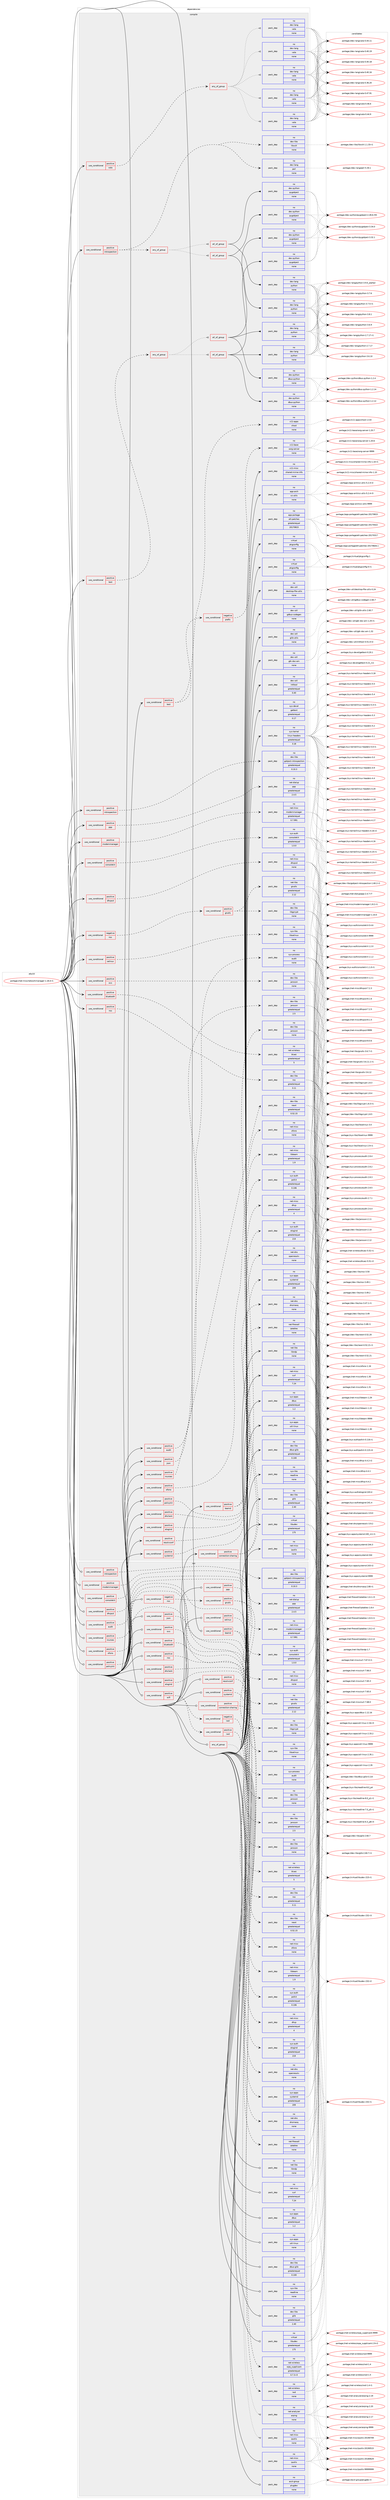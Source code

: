 digraph prolog {

# *************
# Graph options
# *************

newrank=true;
concentrate=true;
compound=true;
graph [rankdir=LR,fontname=Helvetica,fontsize=10,ranksep=1.5];#, ranksep=2.5, nodesep=0.2];
edge  [arrowhead=vee];
node  [fontname=Helvetica,fontsize=10];

# **********
# The ebuild
# **********

subgraph cluster_leftcol {
color=gray;
rank=same;
label=<<i>ebuild</i>>;
id [label="portage://net-misc/networkmanager-1.18.4-r1", color=red, width=4, href="../net-misc/networkmanager-1.18.4-r1.svg"];
}

# ****************
# The dependencies
# ****************

subgraph cluster_midcol {
color=gray;
label=<<i>dependencies</i>>;
subgraph cluster_compile {
fillcolor="#eeeeee";
style=filled;
label=<<i>compile</i>>;
subgraph cond22679 {
dependency112293 [label=<<TABLE BORDER="0" CELLBORDER="1" CELLSPACING="0" CELLPADDING="4"><TR><TD ROWSPAN="3" CELLPADDING="10">use_conditional</TD></TR><TR><TD>negative</TD></TR><TR><TD>nss</TD></TR></TABLE>>, shape=none, color=red];
subgraph cond22680 {
dependency112294 [label=<<TABLE BORDER="0" CELLBORDER="1" CELLSPACING="0" CELLPADDING="4"><TR><TD ROWSPAN="3" CELLPADDING="10">use_conditional</TD></TR><TR><TD>positive</TD></TR><TR><TD>gnutls</TD></TR></TABLE>>, shape=none, color=red];
subgraph pack87630 {
dependency112295 [label=<<TABLE BORDER="0" CELLBORDER="1" CELLSPACING="0" CELLPADDING="4" WIDTH="220"><TR><TD ROWSPAN="6" CELLPADDING="30">pack_dep</TD></TR><TR><TD WIDTH="110">no</TD></TR><TR><TD>dev-libs</TD></TR><TR><TD>libgcrypt</TD></TR><TR><TD>none</TD></TR><TR><TD></TD></TR></TABLE>>, shape=none, color=blue];
}
dependency112294:e -> dependency112295:w [weight=20,style="dashed",arrowhead="vee"];
subgraph pack87631 {
dependency112296 [label=<<TABLE BORDER="0" CELLBORDER="1" CELLSPACING="0" CELLPADDING="4" WIDTH="220"><TR><TD ROWSPAN="6" CELLPADDING="30">pack_dep</TD></TR><TR><TD WIDTH="110">no</TD></TR><TR><TD>net-libs</TD></TR><TR><TD>gnutls</TD></TR><TR><TD>greaterequal</TD></TR><TR><TD>2.12</TD></TR></TABLE>>, shape=none, color=blue];
}
dependency112294:e -> dependency112296:w [weight=20,style="dashed",arrowhead="vee"];
}
dependency112293:e -> dependency112294:w [weight=20,style="dashed",arrowhead="vee"];
}
id:e -> dependency112293:w [weight=20,style="solid",arrowhead="vee"];
subgraph cond22681 {
dependency112297 [label=<<TABLE BORDER="0" CELLBORDER="1" CELLSPACING="0" CELLPADDING="4"><TR><TD ROWSPAN="3" CELLPADDING="10">use_conditional</TD></TR><TR><TD>positive</TD></TR><TR><TD>audit</TD></TR></TABLE>>, shape=none, color=red];
subgraph pack87632 {
dependency112298 [label=<<TABLE BORDER="0" CELLBORDER="1" CELLSPACING="0" CELLPADDING="4" WIDTH="220"><TR><TD ROWSPAN="6" CELLPADDING="30">pack_dep</TD></TR><TR><TD WIDTH="110">no</TD></TR><TR><TD>sys-process</TD></TR><TR><TD>audit</TD></TR><TR><TD>none</TD></TR><TR><TD></TD></TR></TABLE>>, shape=none, color=blue];
}
dependency112297:e -> dependency112298:w [weight=20,style="dashed",arrowhead="vee"];
}
id:e -> dependency112297:w [weight=20,style="solid",arrowhead="vee"];
subgraph cond22682 {
dependency112299 [label=<<TABLE BORDER="0" CELLBORDER="1" CELLSPACING="0" CELLPADDING="4"><TR><TD ROWSPAN="3" CELLPADDING="10">use_conditional</TD></TR><TR><TD>positive</TD></TR><TR><TD>bluetooth</TD></TR></TABLE>>, shape=none, color=red];
subgraph pack87633 {
dependency112300 [label=<<TABLE BORDER="0" CELLBORDER="1" CELLSPACING="0" CELLPADDING="4" WIDTH="220"><TR><TD ROWSPAN="6" CELLPADDING="30">pack_dep</TD></TR><TR><TD WIDTH="110">no</TD></TR><TR><TD>net-wireless</TD></TR><TR><TD>bluez</TD></TR><TR><TD>greaterequal</TD></TR><TR><TD>5</TD></TR></TABLE>>, shape=none, color=blue];
}
dependency112299:e -> dependency112300:w [weight=20,style="dashed",arrowhead="vee"];
}
id:e -> dependency112299:w [weight=20,style="solid",arrowhead="vee"];
subgraph cond22683 {
dependency112301 [label=<<TABLE BORDER="0" CELLBORDER="1" CELLSPACING="0" CELLPADDING="4"><TR><TD ROWSPAN="3" CELLPADDING="10">use_conditional</TD></TR><TR><TD>positive</TD></TR><TR><TD>connection-sharing</TD></TR></TABLE>>, shape=none, color=red];
subgraph pack87634 {
dependency112302 [label=<<TABLE BORDER="0" CELLBORDER="1" CELLSPACING="0" CELLPADDING="4" WIDTH="220"><TR><TD ROWSPAN="6" CELLPADDING="30">pack_dep</TD></TR><TR><TD WIDTH="110">no</TD></TR><TR><TD>net-dns</TD></TR><TR><TD>dnsmasq</TD></TR><TR><TD>none</TD></TR><TR><TD></TD></TR></TABLE>>, shape=none, color=blue];
}
dependency112301:e -> dependency112302:w [weight=20,style="dashed",arrowhead="vee"];
subgraph pack87635 {
dependency112303 [label=<<TABLE BORDER="0" CELLBORDER="1" CELLSPACING="0" CELLPADDING="4" WIDTH="220"><TR><TD ROWSPAN="6" CELLPADDING="30">pack_dep</TD></TR><TR><TD WIDTH="110">no</TD></TR><TR><TD>net-firewall</TD></TR><TR><TD>iptables</TD></TR><TR><TD>none</TD></TR><TR><TD></TD></TR></TABLE>>, shape=none, color=blue];
}
dependency112301:e -> dependency112303:w [weight=20,style="dashed",arrowhead="vee"];
}
id:e -> dependency112301:w [weight=20,style="solid",arrowhead="vee"];
subgraph cond22684 {
dependency112304 [label=<<TABLE BORDER="0" CELLBORDER="1" CELLSPACING="0" CELLPADDING="4"><TR><TD ROWSPAN="3" CELLPADDING="10">use_conditional</TD></TR><TR><TD>positive</TD></TR><TR><TD>consolekit</TD></TR></TABLE>>, shape=none, color=red];
subgraph pack87636 {
dependency112305 [label=<<TABLE BORDER="0" CELLBORDER="1" CELLSPACING="0" CELLPADDING="4" WIDTH="220"><TR><TD ROWSPAN="6" CELLPADDING="30">pack_dep</TD></TR><TR><TD WIDTH="110">no</TD></TR><TR><TD>sys-auth</TD></TR><TR><TD>consolekit</TD></TR><TR><TD>greaterequal</TD></TR><TR><TD>1.0.0</TD></TR></TABLE>>, shape=none, color=blue];
}
dependency112304:e -> dependency112305:w [weight=20,style="dashed",arrowhead="vee"];
}
id:e -> dependency112304:w [weight=20,style="solid",arrowhead="vee"];
subgraph cond22685 {
dependency112306 [label=<<TABLE BORDER="0" CELLBORDER="1" CELLSPACING="0" CELLPADDING="4"><TR><TD ROWSPAN="3" CELLPADDING="10">use_conditional</TD></TR><TR><TD>positive</TD></TR><TR><TD>dhclient</TD></TR></TABLE>>, shape=none, color=red];
subgraph pack87637 {
dependency112307 [label=<<TABLE BORDER="0" CELLBORDER="1" CELLSPACING="0" CELLPADDING="4" WIDTH="220"><TR><TD ROWSPAN="6" CELLPADDING="30">pack_dep</TD></TR><TR><TD WIDTH="110">no</TD></TR><TR><TD>net-misc</TD></TR><TR><TD>dhcp</TD></TR><TR><TD>greaterequal</TD></TR><TR><TD>4</TD></TR></TABLE>>, shape=none, color=blue];
}
dependency112306:e -> dependency112307:w [weight=20,style="dashed",arrowhead="vee"];
}
id:e -> dependency112306:w [weight=20,style="solid",arrowhead="vee"];
subgraph cond22686 {
dependency112308 [label=<<TABLE BORDER="0" CELLBORDER="1" CELLSPACING="0" CELLPADDING="4"><TR><TD ROWSPAN="3" CELLPADDING="10">use_conditional</TD></TR><TR><TD>positive</TD></TR><TR><TD>dhcpcd</TD></TR></TABLE>>, shape=none, color=red];
subgraph pack87638 {
dependency112309 [label=<<TABLE BORDER="0" CELLBORDER="1" CELLSPACING="0" CELLPADDING="4" WIDTH="220"><TR><TD ROWSPAN="6" CELLPADDING="30">pack_dep</TD></TR><TR><TD WIDTH="110">no</TD></TR><TR><TD>net-misc</TD></TR><TR><TD>dhcpcd</TD></TR><TR><TD>none</TD></TR><TR><TD></TD></TR></TABLE>>, shape=none, color=blue];
}
dependency112308:e -> dependency112309:w [weight=20,style="dashed",arrowhead="vee"];
}
id:e -> dependency112308:w [weight=20,style="solid",arrowhead="vee"];
subgraph cond22687 {
dependency112310 [label=<<TABLE BORDER="0" CELLBORDER="1" CELLSPACING="0" CELLPADDING="4"><TR><TD ROWSPAN="3" CELLPADDING="10">use_conditional</TD></TR><TR><TD>positive</TD></TR><TR><TD>elogind</TD></TR></TABLE>>, shape=none, color=red];
subgraph pack87639 {
dependency112311 [label=<<TABLE BORDER="0" CELLBORDER="1" CELLSPACING="0" CELLPADDING="4" WIDTH="220"><TR><TD ROWSPAN="6" CELLPADDING="30">pack_dep</TD></TR><TR><TD WIDTH="110">no</TD></TR><TR><TD>sys-auth</TD></TR><TR><TD>elogind</TD></TR><TR><TD>greaterequal</TD></TR><TR><TD>219</TD></TR></TABLE>>, shape=none, color=blue];
}
dependency112310:e -> dependency112311:w [weight=20,style="dashed",arrowhead="vee"];
}
id:e -> dependency112310:w [weight=20,style="solid",arrowhead="vee"];
subgraph cond22688 {
dependency112312 [label=<<TABLE BORDER="0" CELLBORDER="1" CELLSPACING="0" CELLPADDING="4"><TR><TD ROWSPAN="3" CELLPADDING="10">use_conditional</TD></TR><TR><TD>positive</TD></TR><TR><TD>introspection</TD></TR></TABLE>>, shape=none, color=red];
subgraph any1873 {
dependency112313 [label=<<TABLE BORDER="0" CELLBORDER="1" CELLSPACING="0" CELLPADDING="4"><TR><TD CELLPADDING="10">any_of_group</TD></TR></TABLE>>, shape=none, color=red];subgraph all114 {
dependency112314 [label=<<TABLE BORDER="0" CELLBORDER="1" CELLSPACING="0" CELLPADDING="4"><TR><TD CELLPADDING="10">all_of_group</TD></TR></TABLE>>, shape=none, color=red];subgraph pack87640 {
dependency112315 [label=<<TABLE BORDER="0" CELLBORDER="1" CELLSPACING="0" CELLPADDING="4" WIDTH="220"><TR><TD ROWSPAN="6" CELLPADDING="30">pack_dep</TD></TR><TR><TD WIDTH="110">no</TD></TR><TR><TD>dev-lang</TD></TR><TR><TD>python</TD></TR><TR><TD>none</TD></TR><TR><TD></TD></TR></TABLE>>, shape=none, color=blue];
}
dependency112314:e -> dependency112315:w [weight=20,style="solid",arrowhead="inv"];
subgraph pack87641 {
dependency112316 [label=<<TABLE BORDER="0" CELLBORDER="1" CELLSPACING="0" CELLPADDING="4" WIDTH="220"><TR><TD ROWSPAN="6" CELLPADDING="30">pack_dep</TD></TR><TR><TD WIDTH="110">no</TD></TR><TR><TD>dev-python</TD></TR><TR><TD>pygobject</TD></TR><TR><TD>none</TD></TR><TR><TD></TD></TR></TABLE>>, shape=none, color=blue];
}
dependency112314:e -> dependency112316:w [weight=20,style="solid",arrowhead="inv"];
}
dependency112313:e -> dependency112314:w [weight=20,style="dotted",arrowhead="oinv"];
subgraph all115 {
dependency112317 [label=<<TABLE BORDER="0" CELLBORDER="1" CELLSPACING="0" CELLPADDING="4"><TR><TD CELLPADDING="10">all_of_group</TD></TR></TABLE>>, shape=none, color=red];subgraph pack87642 {
dependency112318 [label=<<TABLE BORDER="0" CELLBORDER="1" CELLSPACING="0" CELLPADDING="4" WIDTH="220"><TR><TD ROWSPAN="6" CELLPADDING="30">pack_dep</TD></TR><TR><TD WIDTH="110">no</TD></TR><TR><TD>dev-lang</TD></TR><TR><TD>python</TD></TR><TR><TD>none</TD></TR><TR><TD></TD></TR></TABLE>>, shape=none, color=blue];
}
dependency112317:e -> dependency112318:w [weight=20,style="solid",arrowhead="inv"];
subgraph pack87643 {
dependency112319 [label=<<TABLE BORDER="0" CELLBORDER="1" CELLSPACING="0" CELLPADDING="4" WIDTH="220"><TR><TD ROWSPAN="6" CELLPADDING="30">pack_dep</TD></TR><TR><TD WIDTH="110">no</TD></TR><TR><TD>dev-python</TD></TR><TR><TD>pygobject</TD></TR><TR><TD>none</TD></TR><TR><TD></TD></TR></TABLE>>, shape=none, color=blue];
}
dependency112317:e -> dependency112319:w [weight=20,style="solid",arrowhead="inv"];
}
dependency112313:e -> dependency112317:w [weight=20,style="dotted",arrowhead="oinv"];
}
dependency112312:e -> dependency112313:w [weight=20,style="dashed",arrowhead="vee"];
subgraph pack87644 {
dependency112320 [label=<<TABLE BORDER="0" CELLBORDER="1" CELLSPACING="0" CELLPADDING="4" WIDTH="220"><TR><TD ROWSPAN="6" CELLPADDING="30">pack_dep</TD></TR><TR><TD WIDTH="110">no</TD></TR><TR><TD>dev-lang</TD></TR><TR><TD>perl</TD></TR><TR><TD>none</TD></TR><TR><TD></TD></TR></TABLE>>, shape=none, color=blue];
}
dependency112312:e -> dependency112320:w [weight=20,style="dashed",arrowhead="vee"];
subgraph pack87645 {
dependency112321 [label=<<TABLE BORDER="0" CELLBORDER="1" CELLSPACING="0" CELLPADDING="4" WIDTH="220"><TR><TD ROWSPAN="6" CELLPADDING="30">pack_dep</TD></TR><TR><TD WIDTH="110">no</TD></TR><TR><TD>dev-libs</TD></TR><TR><TD>libxslt</TD></TR><TR><TD>none</TD></TR><TR><TD></TD></TR></TABLE>>, shape=none, color=blue];
}
dependency112312:e -> dependency112321:w [weight=20,style="dashed",arrowhead="vee"];
}
id:e -> dependency112312:w [weight=20,style="solid",arrowhead="vee"];
subgraph cond22689 {
dependency112322 [label=<<TABLE BORDER="0" CELLBORDER="1" CELLSPACING="0" CELLPADDING="4"><TR><TD ROWSPAN="3" CELLPADDING="10">use_conditional</TD></TR><TR><TD>positive</TD></TR><TR><TD>introspection</TD></TR></TABLE>>, shape=none, color=red];
subgraph pack87646 {
dependency112323 [label=<<TABLE BORDER="0" CELLBORDER="1" CELLSPACING="0" CELLPADDING="4" WIDTH="220"><TR><TD ROWSPAN="6" CELLPADDING="30">pack_dep</TD></TR><TR><TD WIDTH="110">no</TD></TR><TR><TD>dev-libs</TD></TR><TR><TD>gobject-introspection</TD></TR><TR><TD>greaterequal</TD></TR><TR><TD>0.10.3</TD></TR></TABLE>>, shape=none, color=blue];
}
dependency112322:e -> dependency112323:w [weight=20,style="dashed",arrowhead="vee"];
}
id:e -> dependency112322:w [weight=20,style="solid",arrowhead="vee"];
subgraph cond22690 {
dependency112324 [label=<<TABLE BORDER="0" CELLBORDER="1" CELLSPACING="0" CELLPADDING="4"><TR><TD ROWSPAN="3" CELLPADDING="10">use_conditional</TD></TR><TR><TD>positive</TD></TR><TR><TD>json</TD></TR></TABLE>>, shape=none, color=red];
subgraph pack87647 {
dependency112325 [label=<<TABLE BORDER="0" CELLBORDER="1" CELLSPACING="0" CELLPADDING="4" WIDTH="220"><TR><TD ROWSPAN="6" CELLPADDING="30">pack_dep</TD></TR><TR><TD WIDTH="110">no</TD></TR><TR><TD>dev-libs</TD></TR><TR><TD>jansson</TD></TR><TR><TD>greaterequal</TD></TR><TR><TD>2.5</TD></TR></TABLE>>, shape=none, color=blue];
}
dependency112324:e -> dependency112325:w [weight=20,style="dashed",arrowhead="vee"];
}
id:e -> dependency112324:w [weight=20,style="solid",arrowhead="vee"];
subgraph cond22691 {
dependency112326 [label=<<TABLE BORDER="0" CELLBORDER="1" CELLSPACING="0" CELLPADDING="4"><TR><TD ROWSPAN="3" CELLPADDING="10">use_conditional</TD></TR><TR><TD>positive</TD></TR><TR><TD>modemmanager</TD></TR></TABLE>>, shape=none, color=red];
subgraph pack87648 {
dependency112327 [label=<<TABLE BORDER="0" CELLBORDER="1" CELLSPACING="0" CELLPADDING="4" WIDTH="220"><TR><TD ROWSPAN="6" CELLPADDING="30">pack_dep</TD></TR><TR><TD WIDTH="110">no</TD></TR><TR><TD>net-misc</TD></TR><TR><TD>modemmanager</TD></TR><TR><TD>greaterequal</TD></TR><TR><TD>0.7.991</TD></TR></TABLE>>, shape=none, color=blue];
}
dependency112326:e -> dependency112327:w [weight=20,style="dashed",arrowhead="vee"];
}
id:e -> dependency112326:w [weight=20,style="solid",arrowhead="vee"];
subgraph cond22692 {
dependency112328 [label=<<TABLE BORDER="0" CELLBORDER="1" CELLSPACING="0" CELLPADDING="4"><TR><TD ROWSPAN="3" CELLPADDING="10">use_conditional</TD></TR><TR><TD>positive</TD></TR><TR><TD>ncurses</TD></TR></TABLE>>, shape=none, color=red];
subgraph pack87649 {
dependency112329 [label=<<TABLE BORDER="0" CELLBORDER="1" CELLSPACING="0" CELLPADDING="4" WIDTH="220"><TR><TD ROWSPAN="6" CELLPADDING="30">pack_dep</TD></TR><TR><TD WIDTH="110">no</TD></TR><TR><TD>dev-libs</TD></TR><TR><TD>newt</TD></TR><TR><TD>greaterequal</TD></TR><TR><TD>0.52.15</TD></TR></TABLE>>, shape=none, color=blue];
}
dependency112328:e -> dependency112329:w [weight=20,style="dashed",arrowhead="vee"];
}
id:e -> dependency112328:w [weight=20,style="solid",arrowhead="vee"];
subgraph cond22693 {
dependency112330 [label=<<TABLE BORDER="0" CELLBORDER="1" CELLSPACING="0" CELLPADDING="4"><TR><TD ROWSPAN="3" CELLPADDING="10">use_conditional</TD></TR><TR><TD>positive</TD></TR><TR><TD>nss</TD></TR></TABLE>>, shape=none, color=red];
subgraph pack87650 {
dependency112331 [label=<<TABLE BORDER="0" CELLBORDER="1" CELLSPACING="0" CELLPADDING="4" WIDTH="220"><TR><TD ROWSPAN="6" CELLPADDING="30">pack_dep</TD></TR><TR><TD WIDTH="110">no</TD></TR><TR><TD>dev-libs</TD></TR><TR><TD>nss</TD></TR><TR><TD>greaterequal</TD></TR><TR><TD>3.11</TD></TR></TABLE>>, shape=none, color=blue];
}
dependency112330:e -> dependency112331:w [weight=20,style="dashed",arrowhead="vee"];
}
id:e -> dependency112330:w [weight=20,style="solid",arrowhead="vee"];
subgraph cond22694 {
dependency112332 [label=<<TABLE BORDER="0" CELLBORDER="1" CELLSPACING="0" CELLPADDING="4"><TR><TD ROWSPAN="3" CELLPADDING="10">use_conditional</TD></TR><TR><TD>positive</TD></TR><TR><TD>ofono</TD></TR></TABLE>>, shape=none, color=red];
subgraph pack87651 {
dependency112333 [label=<<TABLE BORDER="0" CELLBORDER="1" CELLSPACING="0" CELLPADDING="4" WIDTH="220"><TR><TD ROWSPAN="6" CELLPADDING="30">pack_dep</TD></TR><TR><TD WIDTH="110">no</TD></TR><TR><TD>net-misc</TD></TR><TR><TD>ofono</TD></TR><TR><TD>none</TD></TR><TR><TD></TD></TR></TABLE>>, shape=none, color=blue];
}
dependency112332:e -> dependency112333:w [weight=20,style="dashed",arrowhead="vee"];
}
id:e -> dependency112332:w [weight=20,style="solid",arrowhead="vee"];
subgraph cond22695 {
dependency112334 [label=<<TABLE BORDER="0" CELLBORDER="1" CELLSPACING="0" CELLPADDING="4"><TR><TD ROWSPAN="3" CELLPADDING="10">use_conditional</TD></TR><TR><TD>positive</TD></TR><TR><TD>ovs</TD></TR></TABLE>>, shape=none, color=red];
subgraph pack87652 {
dependency112335 [label=<<TABLE BORDER="0" CELLBORDER="1" CELLSPACING="0" CELLPADDING="4" WIDTH="220"><TR><TD ROWSPAN="6" CELLPADDING="30">pack_dep</TD></TR><TR><TD WIDTH="110">no</TD></TR><TR><TD>dev-libs</TD></TR><TR><TD>jansson</TD></TR><TR><TD>none</TD></TR><TR><TD></TD></TR></TABLE>>, shape=none, color=blue];
}
dependency112334:e -> dependency112335:w [weight=20,style="dashed",arrowhead="vee"];
}
id:e -> dependency112334:w [weight=20,style="solid",arrowhead="vee"];
subgraph cond22696 {
dependency112336 [label=<<TABLE BORDER="0" CELLBORDER="1" CELLSPACING="0" CELLPADDING="4"><TR><TD ROWSPAN="3" CELLPADDING="10">use_conditional</TD></TR><TR><TD>positive</TD></TR><TR><TD>policykit</TD></TR></TABLE>>, shape=none, color=red];
subgraph pack87653 {
dependency112337 [label=<<TABLE BORDER="0" CELLBORDER="1" CELLSPACING="0" CELLPADDING="4" WIDTH="220"><TR><TD ROWSPAN="6" CELLPADDING="30">pack_dep</TD></TR><TR><TD WIDTH="110">no</TD></TR><TR><TD>sys-auth</TD></TR><TR><TD>polkit</TD></TR><TR><TD>greaterequal</TD></TR><TR><TD>0.106</TD></TR></TABLE>>, shape=none, color=blue];
}
dependency112336:e -> dependency112337:w [weight=20,style="dashed",arrowhead="vee"];
}
id:e -> dependency112336:w [weight=20,style="solid",arrowhead="vee"];
subgraph cond22697 {
dependency112338 [label=<<TABLE BORDER="0" CELLBORDER="1" CELLSPACING="0" CELLPADDING="4"><TR><TD ROWSPAN="3" CELLPADDING="10">use_conditional</TD></TR><TR><TD>positive</TD></TR><TR><TD>ppp</TD></TR></TABLE>>, shape=none, color=red];
subgraph pack87654 {
dependency112339 [label=<<TABLE BORDER="0" CELLBORDER="1" CELLSPACING="0" CELLPADDING="4" WIDTH="220"><TR><TD ROWSPAN="6" CELLPADDING="30">pack_dep</TD></TR><TR><TD WIDTH="110">no</TD></TR><TR><TD>net-dialup</TD></TR><TR><TD>ppp</TD></TR><TR><TD>greaterequal</TD></TR><TR><TD>2.4.5</TD></TR></TABLE>>, shape=none, color=blue];
}
dependency112338:e -> dependency112339:w [weight=20,style="dashed",arrowhead="vee"];
}
id:e -> dependency112338:w [weight=20,style="solid",arrowhead="vee"];
subgraph cond22698 {
dependency112340 [label=<<TABLE BORDER="0" CELLBORDER="1" CELLSPACING="0" CELLPADDING="4"><TR><TD ROWSPAN="3" CELLPADDING="10">use_conditional</TD></TR><TR><TD>positive</TD></TR><TR><TD>resolvconf</TD></TR></TABLE>>, shape=none, color=red];
subgraph pack87655 {
dependency112341 [label=<<TABLE BORDER="0" CELLBORDER="1" CELLSPACING="0" CELLPADDING="4" WIDTH="220"><TR><TD ROWSPAN="6" CELLPADDING="30">pack_dep</TD></TR><TR><TD WIDTH="110">no</TD></TR><TR><TD>net-dns</TD></TR><TR><TD>openresolv</TD></TR><TR><TD>none</TD></TR><TR><TD></TD></TR></TABLE>>, shape=none, color=blue];
}
dependency112340:e -> dependency112341:w [weight=20,style="dashed",arrowhead="vee"];
}
id:e -> dependency112340:w [weight=20,style="solid",arrowhead="vee"];
subgraph cond22699 {
dependency112342 [label=<<TABLE BORDER="0" CELLBORDER="1" CELLSPACING="0" CELLPADDING="4"><TR><TD ROWSPAN="3" CELLPADDING="10">use_conditional</TD></TR><TR><TD>positive</TD></TR><TR><TD>selinux</TD></TR></TABLE>>, shape=none, color=red];
subgraph pack87656 {
dependency112343 [label=<<TABLE BORDER="0" CELLBORDER="1" CELLSPACING="0" CELLPADDING="4" WIDTH="220"><TR><TD ROWSPAN="6" CELLPADDING="30">pack_dep</TD></TR><TR><TD WIDTH="110">no</TD></TR><TR><TD>sys-libs</TD></TR><TR><TD>libselinux</TD></TR><TR><TD>none</TD></TR><TR><TD></TD></TR></TABLE>>, shape=none, color=blue];
}
dependency112342:e -> dependency112343:w [weight=20,style="dashed",arrowhead="vee"];
}
id:e -> dependency112342:w [weight=20,style="solid",arrowhead="vee"];
subgraph cond22700 {
dependency112344 [label=<<TABLE BORDER="0" CELLBORDER="1" CELLSPACING="0" CELLPADDING="4"><TR><TD ROWSPAN="3" CELLPADDING="10">use_conditional</TD></TR><TR><TD>positive</TD></TR><TR><TD>systemd</TD></TR></TABLE>>, shape=none, color=red];
subgraph pack87657 {
dependency112345 [label=<<TABLE BORDER="0" CELLBORDER="1" CELLSPACING="0" CELLPADDING="4" WIDTH="220"><TR><TD ROWSPAN="6" CELLPADDING="30">pack_dep</TD></TR><TR><TD WIDTH="110">no</TD></TR><TR><TD>sys-apps</TD></TR><TR><TD>systemd</TD></TR><TR><TD>greaterequal</TD></TR><TR><TD>209</TD></TR></TABLE>>, shape=none, color=blue];
}
dependency112344:e -> dependency112345:w [weight=20,style="dashed",arrowhead="vee"];
}
id:e -> dependency112344:w [weight=20,style="solid",arrowhead="vee"];
subgraph cond22701 {
dependency112346 [label=<<TABLE BORDER="0" CELLBORDER="1" CELLSPACING="0" CELLPADDING="4"><TR><TD ROWSPAN="3" CELLPADDING="10">use_conditional</TD></TR><TR><TD>positive</TD></TR><TR><TD>teamd</TD></TR></TABLE>>, shape=none, color=red];
subgraph pack87658 {
dependency112347 [label=<<TABLE BORDER="0" CELLBORDER="1" CELLSPACING="0" CELLPADDING="4" WIDTH="220"><TR><TD ROWSPAN="6" CELLPADDING="30">pack_dep</TD></TR><TR><TD WIDTH="110">no</TD></TR><TR><TD>dev-libs</TD></TR><TR><TD>jansson</TD></TR><TR><TD>none</TD></TR><TR><TD></TD></TR></TABLE>>, shape=none, color=blue];
}
dependency112346:e -> dependency112347:w [weight=20,style="dashed",arrowhead="vee"];
subgraph pack87659 {
dependency112348 [label=<<TABLE BORDER="0" CELLBORDER="1" CELLSPACING="0" CELLPADDING="4" WIDTH="220"><TR><TD ROWSPAN="6" CELLPADDING="30">pack_dep</TD></TR><TR><TD WIDTH="110">no</TD></TR><TR><TD>net-misc</TD></TR><TR><TD>libteam</TD></TR><TR><TD>greaterequal</TD></TR><TR><TD>1.9</TD></TR></TABLE>>, shape=none, color=blue];
}
dependency112346:e -> dependency112348:w [weight=20,style="dashed",arrowhead="vee"];
}
id:e -> dependency112346:w [weight=20,style="solid",arrowhead="vee"];
subgraph cond22702 {
dependency112349 [label=<<TABLE BORDER="0" CELLBORDER="1" CELLSPACING="0" CELLPADDING="4"><TR><TD ROWSPAN="3" CELLPADDING="10">use_conditional</TD></TR><TR><TD>positive</TD></TR><TR><TD>test</TD></TR></TABLE>>, shape=none, color=red];
subgraph any1874 {
dependency112350 [label=<<TABLE BORDER="0" CELLBORDER="1" CELLSPACING="0" CELLPADDING="4"><TR><TD CELLPADDING="10">any_of_group</TD></TR></TABLE>>, shape=none, color=red];subgraph all116 {
dependency112351 [label=<<TABLE BORDER="0" CELLBORDER="1" CELLSPACING="0" CELLPADDING="4"><TR><TD CELLPADDING="10">all_of_group</TD></TR></TABLE>>, shape=none, color=red];subgraph pack87660 {
dependency112352 [label=<<TABLE BORDER="0" CELLBORDER="1" CELLSPACING="0" CELLPADDING="4" WIDTH="220"><TR><TD ROWSPAN="6" CELLPADDING="30">pack_dep</TD></TR><TR><TD WIDTH="110">no</TD></TR><TR><TD>dev-lang</TD></TR><TR><TD>python</TD></TR><TR><TD>none</TD></TR><TR><TD></TD></TR></TABLE>>, shape=none, color=blue];
}
dependency112351:e -> dependency112352:w [weight=20,style="solid",arrowhead="inv"];
subgraph pack87661 {
dependency112353 [label=<<TABLE BORDER="0" CELLBORDER="1" CELLSPACING="0" CELLPADDING="4" WIDTH="220"><TR><TD ROWSPAN="6" CELLPADDING="30">pack_dep</TD></TR><TR><TD WIDTH="110">no</TD></TR><TR><TD>dev-python</TD></TR><TR><TD>dbus-python</TD></TR><TR><TD>none</TD></TR><TR><TD></TD></TR></TABLE>>, shape=none, color=blue];
}
dependency112351:e -> dependency112353:w [weight=20,style="solid",arrowhead="inv"];
subgraph pack87662 {
dependency112354 [label=<<TABLE BORDER="0" CELLBORDER="1" CELLSPACING="0" CELLPADDING="4" WIDTH="220"><TR><TD ROWSPAN="6" CELLPADDING="30">pack_dep</TD></TR><TR><TD WIDTH="110">no</TD></TR><TR><TD>dev-python</TD></TR><TR><TD>pygobject</TD></TR><TR><TD>none</TD></TR><TR><TD></TD></TR></TABLE>>, shape=none, color=blue];
}
dependency112351:e -> dependency112354:w [weight=20,style="solid",arrowhead="inv"];
}
dependency112350:e -> dependency112351:w [weight=20,style="dotted",arrowhead="oinv"];
subgraph all117 {
dependency112355 [label=<<TABLE BORDER="0" CELLBORDER="1" CELLSPACING="0" CELLPADDING="4"><TR><TD CELLPADDING="10">all_of_group</TD></TR></TABLE>>, shape=none, color=red];subgraph pack87663 {
dependency112356 [label=<<TABLE BORDER="0" CELLBORDER="1" CELLSPACING="0" CELLPADDING="4" WIDTH="220"><TR><TD ROWSPAN="6" CELLPADDING="30">pack_dep</TD></TR><TR><TD WIDTH="110">no</TD></TR><TR><TD>dev-lang</TD></TR><TR><TD>python</TD></TR><TR><TD>none</TD></TR><TR><TD></TD></TR></TABLE>>, shape=none, color=blue];
}
dependency112355:e -> dependency112356:w [weight=20,style="solid",arrowhead="inv"];
subgraph pack87664 {
dependency112357 [label=<<TABLE BORDER="0" CELLBORDER="1" CELLSPACING="0" CELLPADDING="4" WIDTH="220"><TR><TD ROWSPAN="6" CELLPADDING="30">pack_dep</TD></TR><TR><TD WIDTH="110">no</TD></TR><TR><TD>dev-python</TD></TR><TR><TD>dbus-python</TD></TR><TR><TD>none</TD></TR><TR><TD></TD></TR></TABLE>>, shape=none, color=blue];
}
dependency112355:e -> dependency112357:w [weight=20,style="solid",arrowhead="inv"];
subgraph pack87665 {
dependency112358 [label=<<TABLE BORDER="0" CELLBORDER="1" CELLSPACING="0" CELLPADDING="4" WIDTH="220"><TR><TD ROWSPAN="6" CELLPADDING="30">pack_dep</TD></TR><TR><TD WIDTH="110">no</TD></TR><TR><TD>dev-python</TD></TR><TR><TD>pygobject</TD></TR><TR><TD>none</TD></TR><TR><TD></TD></TR></TABLE>>, shape=none, color=blue];
}
dependency112355:e -> dependency112358:w [weight=20,style="solid",arrowhead="inv"];
}
dependency112350:e -> dependency112355:w [weight=20,style="dotted",arrowhead="oinv"];
}
dependency112349:e -> dependency112350:w [weight=20,style="dashed",arrowhead="vee"];
}
id:e -> dependency112349:w [weight=20,style="solid",arrowhead="vee"];
subgraph cond22703 {
dependency112359 [label=<<TABLE BORDER="0" CELLBORDER="1" CELLSPACING="0" CELLPADDING="4"><TR><TD ROWSPAN="3" CELLPADDING="10">use_conditional</TD></TR><TR><TD>positive</TD></TR><TR><TD>test</TD></TR></TABLE>>, shape=none, color=red];
subgraph cond22704 {
dependency112360 [label=<<TABLE BORDER="0" CELLBORDER="1" CELLSPACING="0" CELLPADDING="4"><TR><TD ROWSPAN="3" CELLPADDING="10">use_conditional</TD></TR><TR><TD>negative</TD></TR><TR><TD>prefix</TD></TR></TABLE>>, shape=none, color=red];
subgraph pack87666 {
dependency112361 [label=<<TABLE BORDER="0" CELLBORDER="1" CELLSPACING="0" CELLPADDING="4" WIDTH="220"><TR><TD ROWSPAN="6" CELLPADDING="30">pack_dep</TD></TR><TR><TD WIDTH="110">no</TD></TR><TR><TD>x11-base</TD></TR><TR><TD>xorg-server</TD></TR><TR><TD>none</TD></TR><TR><TD></TD></TR></TABLE>>, shape=none, color=blue];
}
dependency112360:e -> dependency112361:w [weight=20,style="dashed",arrowhead="vee"];
}
dependency112359:e -> dependency112360:w [weight=20,style="dashed",arrowhead="vee"];
subgraph pack87667 {
dependency112362 [label=<<TABLE BORDER="0" CELLBORDER="1" CELLSPACING="0" CELLPADDING="4" WIDTH="220"><TR><TD ROWSPAN="6" CELLPADDING="30">pack_dep</TD></TR><TR><TD WIDTH="110">no</TD></TR><TR><TD>x11-apps</TD></TR><TR><TD>xhost</TD></TR><TR><TD>none</TD></TR><TR><TD></TD></TR></TABLE>>, shape=none, color=blue];
}
dependency112359:e -> dependency112362:w [weight=20,style="dashed",arrowhead="vee"];
}
id:e -> dependency112359:w [weight=20,style="solid",arrowhead="vee"];
subgraph cond22705 {
dependency112363 [label=<<TABLE BORDER="0" CELLBORDER="1" CELLSPACING="0" CELLPADDING="4"><TR><TD ROWSPAN="3" CELLPADDING="10">use_conditional</TD></TR><TR><TD>positive</TD></TR><TR><TD>vala</TD></TR></TABLE>>, shape=none, color=red];
subgraph any1875 {
dependency112364 [label=<<TABLE BORDER="0" CELLBORDER="1" CELLSPACING="0" CELLPADDING="4"><TR><TD CELLPADDING="10">any_of_group</TD></TR></TABLE>>, shape=none, color=red];subgraph pack87668 {
dependency112365 [label=<<TABLE BORDER="0" CELLBORDER="1" CELLSPACING="0" CELLPADDING="4" WIDTH="220"><TR><TD ROWSPAN="6" CELLPADDING="30">pack_dep</TD></TR><TR><TD WIDTH="110">no</TD></TR><TR><TD>dev-lang</TD></TR><TR><TD>vala</TD></TR><TR><TD>none</TD></TR><TR><TD></TD></TR></TABLE>>, shape=none, color=blue];
}
dependency112364:e -> dependency112365:w [weight=20,style="dotted",arrowhead="oinv"];
subgraph pack87669 {
dependency112366 [label=<<TABLE BORDER="0" CELLBORDER="1" CELLSPACING="0" CELLPADDING="4" WIDTH="220"><TR><TD ROWSPAN="6" CELLPADDING="30">pack_dep</TD></TR><TR><TD WIDTH="110">no</TD></TR><TR><TD>dev-lang</TD></TR><TR><TD>vala</TD></TR><TR><TD>none</TD></TR><TR><TD></TD></TR></TABLE>>, shape=none, color=blue];
}
dependency112364:e -> dependency112366:w [weight=20,style="dotted",arrowhead="oinv"];
subgraph pack87670 {
dependency112367 [label=<<TABLE BORDER="0" CELLBORDER="1" CELLSPACING="0" CELLPADDING="4" WIDTH="220"><TR><TD ROWSPAN="6" CELLPADDING="30">pack_dep</TD></TR><TR><TD WIDTH="110">no</TD></TR><TR><TD>dev-lang</TD></TR><TR><TD>vala</TD></TR><TR><TD>none</TD></TR><TR><TD></TD></TR></TABLE>>, shape=none, color=blue];
}
dependency112364:e -> dependency112367:w [weight=20,style="dotted",arrowhead="oinv"];
subgraph pack87671 {
dependency112368 [label=<<TABLE BORDER="0" CELLBORDER="1" CELLSPACING="0" CELLPADDING="4" WIDTH="220"><TR><TD ROWSPAN="6" CELLPADDING="30">pack_dep</TD></TR><TR><TD WIDTH="110">no</TD></TR><TR><TD>dev-lang</TD></TR><TR><TD>vala</TD></TR><TR><TD>none</TD></TR><TR><TD></TD></TR></TABLE>>, shape=none, color=blue];
}
dependency112364:e -> dependency112368:w [weight=20,style="dotted",arrowhead="oinv"];
subgraph pack87672 {
dependency112369 [label=<<TABLE BORDER="0" CELLBORDER="1" CELLSPACING="0" CELLPADDING="4" WIDTH="220"><TR><TD ROWSPAN="6" CELLPADDING="30">pack_dep</TD></TR><TR><TD WIDTH="110">no</TD></TR><TR><TD>dev-lang</TD></TR><TR><TD>vala</TD></TR><TR><TD>none</TD></TR><TR><TD></TD></TR></TABLE>>, shape=none, color=blue];
}
dependency112364:e -> dependency112369:w [weight=20,style="dotted",arrowhead="oinv"];
}
dependency112363:e -> dependency112364:w [weight=20,style="dashed",arrowhead="vee"];
}
id:e -> dependency112363:w [weight=20,style="solid",arrowhead="vee"];
subgraph pack87673 {
dependency112370 [label=<<TABLE BORDER="0" CELLBORDER="1" CELLSPACING="0" CELLPADDING="4" WIDTH="220"><TR><TD ROWSPAN="6" CELLPADDING="30">pack_dep</TD></TR><TR><TD WIDTH="110">no</TD></TR><TR><TD>app-arch</TD></TR><TR><TD>xz-utils</TD></TR><TR><TD>none</TD></TR><TR><TD></TD></TR></TABLE>>, shape=none, color=blue];
}
id:e -> dependency112370:w [weight=20,style="solid",arrowhead="vee"];
subgraph pack87674 {
dependency112371 [label=<<TABLE BORDER="0" CELLBORDER="1" CELLSPACING="0" CELLPADDING="4" WIDTH="220"><TR><TD ROWSPAN="6" CELLPADDING="30">pack_dep</TD></TR><TR><TD WIDTH="110">no</TD></TR><TR><TD>app-portage</TD></TR><TR><TD>elt-patches</TD></TR><TR><TD>greaterequal</TD></TR><TR><TD>20170815</TD></TR></TABLE>>, shape=none, color=blue];
}
id:e -> dependency112371:w [weight=20,style="solid",arrowhead="vee"];
subgraph pack87675 {
dependency112372 [label=<<TABLE BORDER="0" CELLBORDER="1" CELLSPACING="0" CELLPADDING="4" WIDTH="220"><TR><TD ROWSPAN="6" CELLPADDING="30">pack_dep</TD></TR><TR><TD WIDTH="110">no</TD></TR><TR><TD>dev-libs</TD></TR><TR><TD>dbus-glib</TD></TR><TR><TD>greaterequal</TD></TR><TR><TD>0.100</TD></TR></TABLE>>, shape=none, color=blue];
}
id:e -> dependency112372:w [weight=20,style="solid",arrowhead="vee"];
subgraph pack87676 {
dependency112373 [label=<<TABLE BORDER="0" CELLBORDER="1" CELLSPACING="0" CELLPADDING="4" WIDTH="220"><TR><TD ROWSPAN="6" CELLPADDING="30">pack_dep</TD></TR><TR><TD WIDTH="110">no</TD></TR><TR><TD>dev-libs</TD></TR><TR><TD>glib</TD></TR><TR><TD>greaterequal</TD></TR><TR><TD>2.40</TD></TR></TABLE>>, shape=none, color=blue];
}
id:e -> dependency112373:w [weight=20,style="solid",arrowhead="vee"];
subgraph pack87677 {
dependency112374 [label=<<TABLE BORDER="0" CELLBORDER="1" CELLSPACING="0" CELLPADDING="4" WIDTH="220"><TR><TD ROWSPAN="6" CELLPADDING="30">pack_dep</TD></TR><TR><TD WIDTH="110">no</TD></TR><TR><TD>dev-util</TD></TR><TR><TD>desktop-file-utils</TD></TR><TR><TD>none</TD></TR><TR><TD></TD></TR></TABLE>>, shape=none, color=blue];
}
id:e -> dependency112374:w [weight=20,style="solid",arrowhead="vee"];
subgraph pack87678 {
dependency112375 [label=<<TABLE BORDER="0" CELLBORDER="1" CELLSPACING="0" CELLPADDING="4" WIDTH="220"><TR><TD ROWSPAN="6" CELLPADDING="30">pack_dep</TD></TR><TR><TD WIDTH="110">no</TD></TR><TR><TD>dev-util</TD></TR><TR><TD>gdbus-codegen</TD></TR><TR><TD>none</TD></TR><TR><TD></TD></TR></TABLE>>, shape=none, color=blue];
}
id:e -> dependency112375:w [weight=20,style="solid",arrowhead="vee"];
subgraph pack87679 {
dependency112376 [label=<<TABLE BORDER="0" CELLBORDER="1" CELLSPACING="0" CELLPADDING="4" WIDTH="220"><TR><TD ROWSPAN="6" CELLPADDING="30">pack_dep</TD></TR><TR><TD WIDTH="110">no</TD></TR><TR><TD>dev-util</TD></TR><TR><TD>glib-utils</TD></TR><TR><TD>none</TD></TR><TR><TD></TD></TR></TABLE>>, shape=none, color=blue];
}
id:e -> dependency112376:w [weight=20,style="solid",arrowhead="vee"];
subgraph pack87680 {
dependency112377 [label=<<TABLE BORDER="0" CELLBORDER="1" CELLSPACING="0" CELLPADDING="4" WIDTH="220"><TR><TD ROWSPAN="6" CELLPADDING="30">pack_dep</TD></TR><TR><TD WIDTH="110">no</TD></TR><TR><TD>dev-util</TD></TR><TR><TD>gtk-doc-am</TD></TR><TR><TD>none</TD></TR><TR><TD></TD></TR></TABLE>>, shape=none, color=blue];
}
id:e -> dependency112377:w [weight=20,style="solid",arrowhead="vee"];
subgraph pack87681 {
dependency112378 [label=<<TABLE BORDER="0" CELLBORDER="1" CELLSPACING="0" CELLPADDING="4" WIDTH="220"><TR><TD ROWSPAN="6" CELLPADDING="30">pack_dep</TD></TR><TR><TD WIDTH="110">no</TD></TR><TR><TD>dev-util</TD></TR><TR><TD>intltool</TD></TR><TR><TD>greaterequal</TD></TR><TR><TD>0.40</TD></TR></TABLE>>, shape=none, color=blue];
}
id:e -> dependency112378:w [weight=20,style="solid",arrowhead="vee"];
subgraph pack87682 {
dependency112379 [label=<<TABLE BORDER="0" CELLBORDER="1" CELLSPACING="0" CELLPADDING="4" WIDTH="220"><TR><TD ROWSPAN="6" CELLPADDING="30">pack_dep</TD></TR><TR><TD WIDTH="110">no</TD></TR><TR><TD>net-libs</TD></TR><TR><TD>libndp</TD></TR><TR><TD>none</TD></TR><TR><TD></TD></TR></TABLE>>, shape=none, color=blue];
}
id:e -> dependency112379:w [weight=20,style="solid",arrowhead="vee"];
subgraph pack87683 {
dependency112380 [label=<<TABLE BORDER="0" CELLBORDER="1" CELLSPACING="0" CELLPADDING="4" WIDTH="220"><TR><TD ROWSPAN="6" CELLPADDING="30">pack_dep</TD></TR><TR><TD WIDTH="110">no</TD></TR><TR><TD>net-misc</TD></TR><TR><TD>curl</TD></TR><TR><TD>greaterequal</TD></TR><TR><TD>7.24</TD></TR></TABLE>>, shape=none, color=blue];
}
id:e -> dependency112380:w [weight=20,style="solid",arrowhead="vee"];
subgraph pack87684 {
dependency112381 [label=<<TABLE BORDER="0" CELLBORDER="1" CELLSPACING="0" CELLPADDING="4" WIDTH="220"><TR><TD ROWSPAN="6" CELLPADDING="30">pack_dep</TD></TR><TR><TD WIDTH="110">no</TD></TR><TR><TD>net-misc</TD></TR><TR><TD>iputils</TD></TR><TR><TD>none</TD></TR><TR><TD></TD></TR></TABLE>>, shape=none, color=blue];
}
id:e -> dependency112381:w [weight=20,style="solid",arrowhead="vee"];
subgraph pack87685 {
dependency112382 [label=<<TABLE BORDER="0" CELLBORDER="1" CELLSPACING="0" CELLPADDING="4" WIDTH="220"><TR><TD ROWSPAN="6" CELLPADDING="30">pack_dep</TD></TR><TR><TD WIDTH="110">no</TD></TR><TR><TD>sys-apps</TD></TR><TR><TD>dbus</TD></TR><TR><TD>greaterequal</TD></TR><TR><TD>1.2</TD></TR></TABLE>>, shape=none, color=blue];
}
id:e -> dependency112382:w [weight=20,style="solid",arrowhead="vee"];
subgraph pack87686 {
dependency112383 [label=<<TABLE BORDER="0" CELLBORDER="1" CELLSPACING="0" CELLPADDING="4" WIDTH="220"><TR><TD ROWSPAN="6" CELLPADDING="30">pack_dep</TD></TR><TR><TD WIDTH="110">no</TD></TR><TR><TD>sys-apps</TD></TR><TR><TD>util-linux</TD></TR><TR><TD>none</TD></TR><TR><TD></TD></TR></TABLE>>, shape=none, color=blue];
}
id:e -> dependency112383:w [weight=20,style="solid",arrowhead="vee"];
subgraph pack87687 {
dependency112384 [label=<<TABLE BORDER="0" CELLBORDER="1" CELLSPACING="0" CELLPADDING="4" WIDTH="220"><TR><TD ROWSPAN="6" CELLPADDING="30">pack_dep</TD></TR><TR><TD WIDTH="110">no</TD></TR><TR><TD>sys-devel</TD></TR><TR><TD>gettext</TD></TR><TR><TD>greaterequal</TD></TR><TR><TD>0.17</TD></TR></TABLE>>, shape=none, color=blue];
}
id:e -> dependency112384:w [weight=20,style="solid",arrowhead="vee"];
subgraph pack87688 {
dependency112385 [label=<<TABLE BORDER="0" CELLBORDER="1" CELLSPACING="0" CELLPADDING="4" WIDTH="220"><TR><TD ROWSPAN="6" CELLPADDING="30">pack_dep</TD></TR><TR><TD WIDTH="110">no</TD></TR><TR><TD>sys-kernel</TD></TR><TR><TD>linux-headers</TD></TR><TR><TD>greaterequal</TD></TR><TR><TD>3.18</TD></TR></TABLE>>, shape=none, color=blue];
}
id:e -> dependency112385:w [weight=20,style="solid",arrowhead="vee"];
subgraph pack87689 {
dependency112386 [label=<<TABLE BORDER="0" CELLBORDER="1" CELLSPACING="0" CELLPADDING="4" WIDTH="220"><TR><TD ROWSPAN="6" CELLPADDING="30">pack_dep</TD></TR><TR><TD WIDTH="110">no</TD></TR><TR><TD>sys-libs</TD></TR><TR><TD>readline</TD></TR><TR><TD>none</TD></TR><TR><TD></TD></TR></TABLE>>, shape=none, color=blue];
}
id:e -> dependency112386:w [weight=20,style="solid",arrowhead="vee"];
subgraph pack87690 {
dependency112387 [label=<<TABLE BORDER="0" CELLBORDER="1" CELLSPACING="0" CELLPADDING="4" WIDTH="220"><TR><TD ROWSPAN="6" CELLPADDING="30">pack_dep</TD></TR><TR><TD WIDTH="110">no</TD></TR><TR><TD>virtual</TD></TR><TR><TD>libudev</TD></TR><TR><TD>greaterequal</TD></TR><TR><TD>175</TD></TR></TABLE>>, shape=none, color=blue];
}
id:e -> dependency112387:w [weight=20,style="solid",arrowhead="vee"];
subgraph pack87691 {
dependency112388 [label=<<TABLE BORDER="0" CELLBORDER="1" CELLSPACING="0" CELLPADDING="4" WIDTH="220"><TR><TD ROWSPAN="6" CELLPADDING="30">pack_dep</TD></TR><TR><TD WIDTH="110">no</TD></TR><TR><TD>virtual</TD></TR><TR><TD>pkgconfig</TD></TR><TR><TD>none</TD></TR><TR><TD></TD></TR></TABLE>>, shape=none, color=blue];
}
id:e -> dependency112388:w [weight=20,style="solid",arrowhead="vee"];
subgraph pack87692 {
dependency112389 [label=<<TABLE BORDER="0" CELLBORDER="1" CELLSPACING="0" CELLPADDING="4" WIDTH="220"><TR><TD ROWSPAN="6" CELLPADDING="30">pack_dep</TD></TR><TR><TD WIDTH="110">no</TD></TR><TR><TD>virtual</TD></TR><TR><TD>pkgconfig</TD></TR><TR><TD>none</TD></TR><TR><TD></TD></TR></TABLE>>, shape=none, color=blue];
}
id:e -> dependency112389:w [weight=20,style="solid",arrowhead="vee"];
subgraph pack87693 {
dependency112390 [label=<<TABLE BORDER="0" CELLBORDER="1" CELLSPACING="0" CELLPADDING="4" WIDTH="220"><TR><TD ROWSPAN="6" CELLPADDING="30">pack_dep</TD></TR><TR><TD WIDTH="110">no</TD></TR><TR><TD>x11-misc</TD></TR><TR><TD>shared-mime-info</TD></TR><TR><TD>none</TD></TR><TR><TD></TD></TR></TABLE>>, shape=none, color=blue];
}
id:e -> dependency112390:w [weight=20,style="solid",arrowhead="vee"];
}
subgraph cluster_compileandrun {
fillcolor="#eeeeee";
style=filled;
label=<<i>compile and run</i>>;
}
subgraph cluster_run {
fillcolor="#eeeeee";
style=filled;
label=<<i>run</i>>;
subgraph any1876 {
dependency112391 [label=<<TABLE BORDER="0" CELLBORDER="1" CELLSPACING="0" CELLPADDING="4"><TR><TD CELLPADDING="10">any_of_group</TD></TR></TABLE>>, shape=none, color=red];subgraph pack87694 {
dependency112392 [label=<<TABLE BORDER="0" CELLBORDER="1" CELLSPACING="0" CELLPADDING="4" WIDTH="220"><TR><TD ROWSPAN="6" CELLPADDING="30">pack_dep</TD></TR><TR><TD WIDTH="110">no</TD></TR><TR><TD>net-misc</TD></TR><TR><TD>iputils</TD></TR><TR><TD>none</TD></TR><TR><TD></TD></TR></TABLE>>, shape=none, color=blue];
}
dependency112391:e -> dependency112392:w [weight=20,style="dotted",arrowhead="oinv"];
subgraph pack87695 {
dependency112393 [label=<<TABLE BORDER="0" CELLBORDER="1" CELLSPACING="0" CELLPADDING="4" WIDTH="220"><TR><TD ROWSPAN="6" CELLPADDING="30">pack_dep</TD></TR><TR><TD WIDTH="110">no</TD></TR><TR><TD>net-analyzer</TD></TR><TR><TD>arping</TD></TR><TR><TD>none</TD></TR><TR><TD></TD></TR></TABLE>>, shape=none, color=blue];
}
dependency112391:e -> dependency112393:w [weight=20,style="dotted",arrowhead="oinv"];
}
id:e -> dependency112391:w [weight=20,style="solid",arrowhead="odot"];
subgraph cond22706 {
dependency112394 [label=<<TABLE BORDER="0" CELLBORDER="1" CELLSPACING="0" CELLPADDING="4"><TR><TD ROWSPAN="3" CELLPADDING="10">use_conditional</TD></TR><TR><TD>negative</TD></TR><TR><TD>nss</TD></TR></TABLE>>, shape=none, color=red];
subgraph cond22707 {
dependency112395 [label=<<TABLE BORDER="0" CELLBORDER="1" CELLSPACING="0" CELLPADDING="4"><TR><TD ROWSPAN="3" CELLPADDING="10">use_conditional</TD></TR><TR><TD>positive</TD></TR><TR><TD>gnutls</TD></TR></TABLE>>, shape=none, color=red];
subgraph pack87696 {
dependency112396 [label=<<TABLE BORDER="0" CELLBORDER="1" CELLSPACING="0" CELLPADDING="4" WIDTH="220"><TR><TD ROWSPAN="6" CELLPADDING="30">pack_dep</TD></TR><TR><TD WIDTH="110">no</TD></TR><TR><TD>dev-libs</TD></TR><TR><TD>libgcrypt</TD></TR><TR><TD>none</TD></TR><TR><TD></TD></TR></TABLE>>, shape=none, color=blue];
}
dependency112395:e -> dependency112396:w [weight=20,style="dashed",arrowhead="vee"];
subgraph pack87697 {
dependency112397 [label=<<TABLE BORDER="0" CELLBORDER="1" CELLSPACING="0" CELLPADDING="4" WIDTH="220"><TR><TD ROWSPAN="6" CELLPADDING="30">pack_dep</TD></TR><TR><TD WIDTH="110">no</TD></TR><TR><TD>net-libs</TD></TR><TR><TD>gnutls</TD></TR><TR><TD>greaterequal</TD></TR><TR><TD>2.12</TD></TR></TABLE>>, shape=none, color=blue];
}
dependency112395:e -> dependency112397:w [weight=20,style="dashed",arrowhead="vee"];
}
dependency112394:e -> dependency112395:w [weight=20,style="dashed",arrowhead="vee"];
}
id:e -> dependency112394:w [weight=20,style="solid",arrowhead="odot"];
subgraph cond22708 {
dependency112398 [label=<<TABLE BORDER="0" CELLBORDER="1" CELLSPACING="0" CELLPADDING="4"><TR><TD ROWSPAN="3" CELLPADDING="10">use_conditional</TD></TR><TR><TD>positive</TD></TR><TR><TD>audit</TD></TR></TABLE>>, shape=none, color=red];
subgraph pack87698 {
dependency112399 [label=<<TABLE BORDER="0" CELLBORDER="1" CELLSPACING="0" CELLPADDING="4" WIDTH="220"><TR><TD ROWSPAN="6" CELLPADDING="30">pack_dep</TD></TR><TR><TD WIDTH="110">no</TD></TR><TR><TD>sys-process</TD></TR><TR><TD>audit</TD></TR><TR><TD>none</TD></TR><TR><TD></TD></TR></TABLE>>, shape=none, color=blue];
}
dependency112398:e -> dependency112399:w [weight=20,style="dashed",arrowhead="vee"];
}
id:e -> dependency112398:w [weight=20,style="solid",arrowhead="odot"];
subgraph cond22709 {
dependency112400 [label=<<TABLE BORDER="0" CELLBORDER="1" CELLSPACING="0" CELLPADDING="4"><TR><TD ROWSPAN="3" CELLPADDING="10">use_conditional</TD></TR><TR><TD>positive</TD></TR><TR><TD>bluetooth</TD></TR></TABLE>>, shape=none, color=red];
subgraph pack87699 {
dependency112401 [label=<<TABLE BORDER="0" CELLBORDER="1" CELLSPACING="0" CELLPADDING="4" WIDTH="220"><TR><TD ROWSPAN="6" CELLPADDING="30">pack_dep</TD></TR><TR><TD WIDTH="110">no</TD></TR><TR><TD>net-wireless</TD></TR><TR><TD>bluez</TD></TR><TR><TD>greaterequal</TD></TR><TR><TD>5</TD></TR></TABLE>>, shape=none, color=blue];
}
dependency112400:e -> dependency112401:w [weight=20,style="dashed",arrowhead="vee"];
}
id:e -> dependency112400:w [weight=20,style="solid",arrowhead="odot"];
subgraph cond22710 {
dependency112402 [label=<<TABLE BORDER="0" CELLBORDER="1" CELLSPACING="0" CELLPADDING="4"><TR><TD ROWSPAN="3" CELLPADDING="10">use_conditional</TD></TR><TR><TD>positive</TD></TR><TR><TD>connection-sharing</TD></TR></TABLE>>, shape=none, color=red];
subgraph pack87700 {
dependency112403 [label=<<TABLE BORDER="0" CELLBORDER="1" CELLSPACING="0" CELLPADDING="4" WIDTH="220"><TR><TD ROWSPAN="6" CELLPADDING="30">pack_dep</TD></TR><TR><TD WIDTH="110">no</TD></TR><TR><TD>net-dns</TD></TR><TR><TD>dnsmasq</TD></TR><TR><TD>none</TD></TR><TR><TD></TD></TR></TABLE>>, shape=none, color=blue];
}
dependency112402:e -> dependency112403:w [weight=20,style="dashed",arrowhead="vee"];
subgraph pack87701 {
dependency112404 [label=<<TABLE BORDER="0" CELLBORDER="1" CELLSPACING="0" CELLPADDING="4" WIDTH="220"><TR><TD ROWSPAN="6" CELLPADDING="30">pack_dep</TD></TR><TR><TD WIDTH="110">no</TD></TR><TR><TD>net-firewall</TD></TR><TR><TD>iptables</TD></TR><TR><TD>none</TD></TR><TR><TD></TD></TR></TABLE>>, shape=none, color=blue];
}
dependency112402:e -> dependency112404:w [weight=20,style="dashed",arrowhead="vee"];
}
id:e -> dependency112402:w [weight=20,style="solid",arrowhead="odot"];
subgraph cond22711 {
dependency112405 [label=<<TABLE BORDER="0" CELLBORDER="1" CELLSPACING="0" CELLPADDING="4"><TR><TD ROWSPAN="3" CELLPADDING="10">use_conditional</TD></TR><TR><TD>positive</TD></TR><TR><TD>consolekit</TD></TR></TABLE>>, shape=none, color=red];
subgraph pack87702 {
dependency112406 [label=<<TABLE BORDER="0" CELLBORDER="1" CELLSPACING="0" CELLPADDING="4" WIDTH="220"><TR><TD ROWSPAN="6" CELLPADDING="30">pack_dep</TD></TR><TR><TD WIDTH="110">no</TD></TR><TR><TD>sys-auth</TD></TR><TR><TD>consolekit</TD></TR><TR><TD>greaterequal</TD></TR><TR><TD>1.0.0</TD></TR></TABLE>>, shape=none, color=blue];
}
dependency112405:e -> dependency112406:w [weight=20,style="dashed",arrowhead="vee"];
}
id:e -> dependency112405:w [weight=20,style="solid",arrowhead="odot"];
subgraph cond22712 {
dependency112407 [label=<<TABLE BORDER="0" CELLBORDER="1" CELLSPACING="0" CELLPADDING="4"><TR><TD ROWSPAN="3" CELLPADDING="10">use_conditional</TD></TR><TR><TD>positive</TD></TR><TR><TD>dhclient</TD></TR></TABLE>>, shape=none, color=red];
subgraph pack87703 {
dependency112408 [label=<<TABLE BORDER="0" CELLBORDER="1" CELLSPACING="0" CELLPADDING="4" WIDTH="220"><TR><TD ROWSPAN="6" CELLPADDING="30">pack_dep</TD></TR><TR><TD WIDTH="110">no</TD></TR><TR><TD>net-misc</TD></TR><TR><TD>dhcp</TD></TR><TR><TD>greaterequal</TD></TR><TR><TD>4</TD></TR></TABLE>>, shape=none, color=blue];
}
dependency112407:e -> dependency112408:w [weight=20,style="dashed",arrowhead="vee"];
}
id:e -> dependency112407:w [weight=20,style="solid",arrowhead="odot"];
subgraph cond22713 {
dependency112409 [label=<<TABLE BORDER="0" CELLBORDER="1" CELLSPACING="0" CELLPADDING="4"><TR><TD ROWSPAN="3" CELLPADDING="10">use_conditional</TD></TR><TR><TD>positive</TD></TR><TR><TD>dhcpcd</TD></TR></TABLE>>, shape=none, color=red];
subgraph pack87704 {
dependency112410 [label=<<TABLE BORDER="0" CELLBORDER="1" CELLSPACING="0" CELLPADDING="4" WIDTH="220"><TR><TD ROWSPAN="6" CELLPADDING="30">pack_dep</TD></TR><TR><TD WIDTH="110">no</TD></TR><TR><TD>net-misc</TD></TR><TR><TD>dhcpcd</TD></TR><TR><TD>none</TD></TR><TR><TD></TD></TR></TABLE>>, shape=none, color=blue];
}
dependency112409:e -> dependency112410:w [weight=20,style="dashed",arrowhead="vee"];
}
id:e -> dependency112409:w [weight=20,style="solid",arrowhead="odot"];
subgraph cond22714 {
dependency112411 [label=<<TABLE BORDER="0" CELLBORDER="1" CELLSPACING="0" CELLPADDING="4"><TR><TD ROWSPAN="3" CELLPADDING="10">use_conditional</TD></TR><TR><TD>positive</TD></TR><TR><TD>elogind</TD></TR></TABLE>>, shape=none, color=red];
subgraph pack87705 {
dependency112412 [label=<<TABLE BORDER="0" CELLBORDER="1" CELLSPACING="0" CELLPADDING="4" WIDTH="220"><TR><TD ROWSPAN="6" CELLPADDING="30">pack_dep</TD></TR><TR><TD WIDTH="110">no</TD></TR><TR><TD>sys-auth</TD></TR><TR><TD>elogind</TD></TR><TR><TD>greaterequal</TD></TR><TR><TD>219</TD></TR></TABLE>>, shape=none, color=blue];
}
dependency112411:e -> dependency112412:w [weight=20,style="dashed",arrowhead="vee"];
}
id:e -> dependency112411:w [weight=20,style="solid",arrowhead="odot"];
subgraph cond22715 {
dependency112413 [label=<<TABLE BORDER="0" CELLBORDER="1" CELLSPACING="0" CELLPADDING="4"><TR><TD ROWSPAN="3" CELLPADDING="10">use_conditional</TD></TR><TR><TD>positive</TD></TR><TR><TD>introspection</TD></TR></TABLE>>, shape=none, color=red];
subgraph pack87706 {
dependency112414 [label=<<TABLE BORDER="0" CELLBORDER="1" CELLSPACING="0" CELLPADDING="4" WIDTH="220"><TR><TD ROWSPAN="6" CELLPADDING="30">pack_dep</TD></TR><TR><TD WIDTH="110">no</TD></TR><TR><TD>dev-libs</TD></TR><TR><TD>gobject-introspection</TD></TR><TR><TD>greaterequal</TD></TR><TR><TD>0.10.3</TD></TR></TABLE>>, shape=none, color=blue];
}
dependency112413:e -> dependency112414:w [weight=20,style="dashed",arrowhead="vee"];
}
id:e -> dependency112413:w [weight=20,style="solid",arrowhead="odot"];
subgraph cond22716 {
dependency112415 [label=<<TABLE BORDER="0" CELLBORDER="1" CELLSPACING="0" CELLPADDING="4"><TR><TD ROWSPAN="3" CELLPADDING="10">use_conditional</TD></TR><TR><TD>positive</TD></TR><TR><TD>json</TD></TR></TABLE>>, shape=none, color=red];
subgraph pack87707 {
dependency112416 [label=<<TABLE BORDER="0" CELLBORDER="1" CELLSPACING="0" CELLPADDING="4" WIDTH="220"><TR><TD ROWSPAN="6" CELLPADDING="30">pack_dep</TD></TR><TR><TD WIDTH="110">no</TD></TR><TR><TD>dev-libs</TD></TR><TR><TD>jansson</TD></TR><TR><TD>greaterequal</TD></TR><TR><TD>2.5</TD></TR></TABLE>>, shape=none, color=blue];
}
dependency112415:e -> dependency112416:w [weight=20,style="dashed",arrowhead="vee"];
}
id:e -> dependency112415:w [weight=20,style="solid",arrowhead="odot"];
subgraph cond22717 {
dependency112417 [label=<<TABLE BORDER="0" CELLBORDER="1" CELLSPACING="0" CELLPADDING="4"><TR><TD ROWSPAN="3" CELLPADDING="10">use_conditional</TD></TR><TR><TD>positive</TD></TR><TR><TD>modemmanager</TD></TR></TABLE>>, shape=none, color=red];
subgraph pack87708 {
dependency112418 [label=<<TABLE BORDER="0" CELLBORDER="1" CELLSPACING="0" CELLPADDING="4" WIDTH="220"><TR><TD ROWSPAN="6" CELLPADDING="30">pack_dep</TD></TR><TR><TD WIDTH="110">no</TD></TR><TR><TD>net-misc</TD></TR><TR><TD>modemmanager</TD></TR><TR><TD>greaterequal</TD></TR><TR><TD>0.7.991</TD></TR></TABLE>>, shape=none, color=blue];
}
dependency112417:e -> dependency112418:w [weight=20,style="dashed",arrowhead="vee"];
}
id:e -> dependency112417:w [weight=20,style="solid",arrowhead="odot"];
subgraph cond22718 {
dependency112419 [label=<<TABLE BORDER="0" CELLBORDER="1" CELLSPACING="0" CELLPADDING="4"><TR><TD ROWSPAN="3" CELLPADDING="10">use_conditional</TD></TR><TR><TD>positive</TD></TR><TR><TD>ncurses</TD></TR></TABLE>>, shape=none, color=red];
subgraph pack87709 {
dependency112420 [label=<<TABLE BORDER="0" CELLBORDER="1" CELLSPACING="0" CELLPADDING="4" WIDTH="220"><TR><TD ROWSPAN="6" CELLPADDING="30">pack_dep</TD></TR><TR><TD WIDTH="110">no</TD></TR><TR><TD>dev-libs</TD></TR><TR><TD>newt</TD></TR><TR><TD>greaterequal</TD></TR><TR><TD>0.52.15</TD></TR></TABLE>>, shape=none, color=blue];
}
dependency112419:e -> dependency112420:w [weight=20,style="dashed",arrowhead="vee"];
}
id:e -> dependency112419:w [weight=20,style="solid",arrowhead="odot"];
subgraph cond22719 {
dependency112421 [label=<<TABLE BORDER="0" CELLBORDER="1" CELLSPACING="0" CELLPADDING="4"><TR><TD ROWSPAN="3" CELLPADDING="10">use_conditional</TD></TR><TR><TD>positive</TD></TR><TR><TD>nss</TD></TR></TABLE>>, shape=none, color=red];
subgraph pack87710 {
dependency112422 [label=<<TABLE BORDER="0" CELLBORDER="1" CELLSPACING="0" CELLPADDING="4" WIDTH="220"><TR><TD ROWSPAN="6" CELLPADDING="30">pack_dep</TD></TR><TR><TD WIDTH="110">no</TD></TR><TR><TD>dev-libs</TD></TR><TR><TD>nss</TD></TR><TR><TD>greaterequal</TD></TR><TR><TD>3.11</TD></TR></TABLE>>, shape=none, color=blue];
}
dependency112421:e -> dependency112422:w [weight=20,style="dashed",arrowhead="vee"];
}
id:e -> dependency112421:w [weight=20,style="solid",arrowhead="odot"];
subgraph cond22720 {
dependency112423 [label=<<TABLE BORDER="0" CELLBORDER="1" CELLSPACING="0" CELLPADDING="4"><TR><TD ROWSPAN="3" CELLPADDING="10">use_conditional</TD></TR><TR><TD>positive</TD></TR><TR><TD>ofono</TD></TR></TABLE>>, shape=none, color=red];
subgraph pack87711 {
dependency112424 [label=<<TABLE BORDER="0" CELLBORDER="1" CELLSPACING="0" CELLPADDING="4" WIDTH="220"><TR><TD ROWSPAN="6" CELLPADDING="30">pack_dep</TD></TR><TR><TD WIDTH="110">no</TD></TR><TR><TD>net-misc</TD></TR><TR><TD>ofono</TD></TR><TR><TD>none</TD></TR><TR><TD></TD></TR></TABLE>>, shape=none, color=blue];
}
dependency112423:e -> dependency112424:w [weight=20,style="dashed",arrowhead="vee"];
}
id:e -> dependency112423:w [weight=20,style="solid",arrowhead="odot"];
subgraph cond22721 {
dependency112425 [label=<<TABLE BORDER="0" CELLBORDER="1" CELLSPACING="0" CELLPADDING="4"><TR><TD ROWSPAN="3" CELLPADDING="10">use_conditional</TD></TR><TR><TD>positive</TD></TR><TR><TD>ovs</TD></TR></TABLE>>, shape=none, color=red];
subgraph pack87712 {
dependency112426 [label=<<TABLE BORDER="0" CELLBORDER="1" CELLSPACING="0" CELLPADDING="4" WIDTH="220"><TR><TD ROWSPAN="6" CELLPADDING="30">pack_dep</TD></TR><TR><TD WIDTH="110">no</TD></TR><TR><TD>dev-libs</TD></TR><TR><TD>jansson</TD></TR><TR><TD>none</TD></TR><TR><TD></TD></TR></TABLE>>, shape=none, color=blue];
}
dependency112425:e -> dependency112426:w [weight=20,style="dashed",arrowhead="vee"];
}
id:e -> dependency112425:w [weight=20,style="solid",arrowhead="odot"];
subgraph cond22722 {
dependency112427 [label=<<TABLE BORDER="0" CELLBORDER="1" CELLSPACING="0" CELLPADDING="4"><TR><TD ROWSPAN="3" CELLPADDING="10">use_conditional</TD></TR><TR><TD>positive</TD></TR><TR><TD>policykit</TD></TR></TABLE>>, shape=none, color=red];
subgraph pack87713 {
dependency112428 [label=<<TABLE BORDER="0" CELLBORDER="1" CELLSPACING="0" CELLPADDING="4" WIDTH="220"><TR><TD ROWSPAN="6" CELLPADDING="30">pack_dep</TD></TR><TR><TD WIDTH="110">no</TD></TR><TR><TD>sys-auth</TD></TR><TR><TD>polkit</TD></TR><TR><TD>greaterequal</TD></TR><TR><TD>0.106</TD></TR></TABLE>>, shape=none, color=blue];
}
dependency112427:e -> dependency112428:w [weight=20,style="dashed",arrowhead="vee"];
}
id:e -> dependency112427:w [weight=20,style="solid",arrowhead="odot"];
subgraph cond22723 {
dependency112429 [label=<<TABLE BORDER="0" CELLBORDER="1" CELLSPACING="0" CELLPADDING="4"><TR><TD ROWSPAN="3" CELLPADDING="10">use_conditional</TD></TR><TR><TD>positive</TD></TR><TR><TD>ppp</TD></TR></TABLE>>, shape=none, color=red];
subgraph pack87714 {
dependency112430 [label=<<TABLE BORDER="0" CELLBORDER="1" CELLSPACING="0" CELLPADDING="4" WIDTH="220"><TR><TD ROWSPAN="6" CELLPADDING="30">pack_dep</TD></TR><TR><TD WIDTH="110">no</TD></TR><TR><TD>net-dialup</TD></TR><TR><TD>ppp</TD></TR><TR><TD>greaterequal</TD></TR><TR><TD>2.4.5</TD></TR></TABLE>>, shape=none, color=blue];
}
dependency112429:e -> dependency112430:w [weight=20,style="dashed",arrowhead="vee"];
}
id:e -> dependency112429:w [weight=20,style="solid",arrowhead="odot"];
subgraph cond22724 {
dependency112431 [label=<<TABLE BORDER="0" CELLBORDER="1" CELLSPACING="0" CELLPADDING="4"><TR><TD ROWSPAN="3" CELLPADDING="10">use_conditional</TD></TR><TR><TD>positive</TD></TR><TR><TD>resolvconf</TD></TR></TABLE>>, shape=none, color=red];
subgraph pack87715 {
dependency112432 [label=<<TABLE BORDER="0" CELLBORDER="1" CELLSPACING="0" CELLPADDING="4" WIDTH="220"><TR><TD ROWSPAN="6" CELLPADDING="30">pack_dep</TD></TR><TR><TD WIDTH="110">no</TD></TR><TR><TD>net-dns</TD></TR><TR><TD>openresolv</TD></TR><TR><TD>none</TD></TR><TR><TD></TD></TR></TABLE>>, shape=none, color=blue];
}
dependency112431:e -> dependency112432:w [weight=20,style="dashed",arrowhead="vee"];
}
id:e -> dependency112431:w [weight=20,style="solid",arrowhead="odot"];
subgraph cond22725 {
dependency112433 [label=<<TABLE BORDER="0" CELLBORDER="1" CELLSPACING="0" CELLPADDING="4"><TR><TD ROWSPAN="3" CELLPADDING="10">use_conditional</TD></TR><TR><TD>positive</TD></TR><TR><TD>selinux</TD></TR></TABLE>>, shape=none, color=red];
subgraph pack87716 {
dependency112434 [label=<<TABLE BORDER="0" CELLBORDER="1" CELLSPACING="0" CELLPADDING="4" WIDTH="220"><TR><TD ROWSPAN="6" CELLPADDING="30">pack_dep</TD></TR><TR><TD WIDTH="110">no</TD></TR><TR><TD>sys-libs</TD></TR><TR><TD>libselinux</TD></TR><TR><TD>none</TD></TR><TR><TD></TD></TR></TABLE>>, shape=none, color=blue];
}
dependency112433:e -> dependency112434:w [weight=20,style="dashed",arrowhead="vee"];
}
id:e -> dependency112433:w [weight=20,style="solid",arrowhead="odot"];
subgraph cond22726 {
dependency112435 [label=<<TABLE BORDER="0" CELLBORDER="1" CELLSPACING="0" CELLPADDING="4"><TR><TD ROWSPAN="3" CELLPADDING="10">use_conditional</TD></TR><TR><TD>positive</TD></TR><TR><TD>systemd</TD></TR></TABLE>>, shape=none, color=red];
subgraph pack87717 {
dependency112436 [label=<<TABLE BORDER="0" CELLBORDER="1" CELLSPACING="0" CELLPADDING="4" WIDTH="220"><TR><TD ROWSPAN="6" CELLPADDING="30">pack_dep</TD></TR><TR><TD WIDTH="110">no</TD></TR><TR><TD>sys-apps</TD></TR><TR><TD>systemd</TD></TR><TR><TD>greaterequal</TD></TR><TR><TD>209</TD></TR></TABLE>>, shape=none, color=blue];
}
dependency112435:e -> dependency112436:w [weight=20,style="dashed",arrowhead="vee"];
}
id:e -> dependency112435:w [weight=20,style="solid",arrowhead="odot"];
subgraph cond22727 {
dependency112437 [label=<<TABLE BORDER="0" CELLBORDER="1" CELLSPACING="0" CELLPADDING="4"><TR><TD ROWSPAN="3" CELLPADDING="10">use_conditional</TD></TR><TR><TD>positive</TD></TR><TR><TD>teamd</TD></TR></TABLE>>, shape=none, color=red];
subgraph pack87718 {
dependency112438 [label=<<TABLE BORDER="0" CELLBORDER="1" CELLSPACING="0" CELLPADDING="4" WIDTH="220"><TR><TD ROWSPAN="6" CELLPADDING="30">pack_dep</TD></TR><TR><TD WIDTH="110">no</TD></TR><TR><TD>dev-libs</TD></TR><TR><TD>jansson</TD></TR><TR><TD>none</TD></TR><TR><TD></TD></TR></TABLE>>, shape=none, color=blue];
}
dependency112437:e -> dependency112438:w [weight=20,style="dashed",arrowhead="vee"];
subgraph pack87719 {
dependency112439 [label=<<TABLE BORDER="0" CELLBORDER="1" CELLSPACING="0" CELLPADDING="4" WIDTH="220"><TR><TD ROWSPAN="6" CELLPADDING="30">pack_dep</TD></TR><TR><TD WIDTH="110">no</TD></TR><TR><TD>net-misc</TD></TR><TR><TD>libteam</TD></TR><TR><TD>greaterequal</TD></TR><TR><TD>1.9</TD></TR></TABLE>>, shape=none, color=blue];
}
dependency112437:e -> dependency112439:w [weight=20,style="dashed",arrowhead="vee"];
}
id:e -> dependency112437:w [weight=20,style="solid",arrowhead="odot"];
subgraph cond22728 {
dependency112440 [label=<<TABLE BORDER="0" CELLBORDER="1" CELLSPACING="0" CELLPADDING="4"><TR><TD ROWSPAN="3" CELLPADDING="10">use_conditional</TD></TR><TR><TD>positive</TD></TR><TR><TD>wifi</TD></TR></TABLE>>, shape=none, color=red];
subgraph cond22729 {
dependency112441 [label=<<TABLE BORDER="0" CELLBORDER="1" CELLSPACING="0" CELLPADDING="4"><TR><TD ROWSPAN="3" CELLPADDING="10">use_conditional</TD></TR><TR><TD>negative</TD></TR><TR><TD>iwd</TD></TR></TABLE>>, shape=none, color=red];
subgraph pack87720 {
dependency112442 [label=<<TABLE BORDER="0" CELLBORDER="1" CELLSPACING="0" CELLPADDING="4" WIDTH="220"><TR><TD ROWSPAN="6" CELLPADDING="30">pack_dep</TD></TR><TR><TD WIDTH="110">no</TD></TR><TR><TD>net-wireless</TD></TR><TR><TD>wpa_supplicant</TD></TR><TR><TD>greaterequal</TD></TR><TR><TD>0.7.3-r3</TD></TR></TABLE>>, shape=none, color=blue];
}
dependency112441:e -> dependency112442:w [weight=20,style="dashed",arrowhead="vee"];
}
dependency112440:e -> dependency112441:w [weight=20,style="dashed",arrowhead="vee"];
subgraph cond22730 {
dependency112443 [label=<<TABLE BORDER="0" CELLBORDER="1" CELLSPACING="0" CELLPADDING="4"><TR><TD ROWSPAN="3" CELLPADDING="10">use_conditional</TD></TR><TR><TD>positive</TD></TR><TR><TD>iwd</TD></TR></TABLE>>, shape=none, color=red];
subgraph pack87721 {
dependency112444 [label=<<TABLE BORDER="0" CELLBORDER="1" CELLSPACING="0" CELLPADDING="4" WIDTH="220"><TR><TD ROWSPAN="6" CELLPADDING="30">pack_dep</TD></TR><TR><TD WIDTH="110">no</TD></TR><TR><TD>net-wireless</TD></TR><TR><TD>iwd</TD></TR><TR><TD>none</TD></TR><TR><TD></TD></TR></TABLE>>, shape=none, color=blue];
}
dependency112443:e -> dependency112444:w [weight=20,style="dashed",arrowhead="vee"];
}
dependency112440:e -> dependency112443:w [weight=20,style="dashed",arrowhead="vee"];
}
id:e -> dependency112440:w [weight=20,style="solid",arrowhead="odot"];
subgraph pack87722 {
dependency112445 [label=<<TABLE BORDER="0" CELLBORDER="1" CELLSPACING="0" CELLPADDING="4" WIDTH="220"><TR><TD ROWSPAN="6" CELLPADDING="30">pack_dep</TD></TR><TR><TD WIDTH="110">no</TD></TR><TR><TD>acct-group</TD></TR><TR><TD>plugdev</TD></TR><TR><TD>none</TD></TR><TR><TD></TD></TR></TABLE>>, shape=none, color=blue];
}
id:e -> dependency112445:w [weight=20,style="solid",arrowhead="odot"];
subgraph pack87723 {
dependency112446 [label=<<TABLE BORDER="0" CELLBORDER="1" CELLSPACING="0" CELLPADDING="4" WIDTH="220"><TR><TD ROWSPAN="6" CELLPADDING="30">pack_dep</TD></TR><TR><TD WIDTH="110">no</TD></TR><TR><TD>dev-libs</TD></TR><TR><TD>dbus-glib</TD></TR><TR><TD>greaterequal</TD></TR><TR><TD>0.100</TD></TR></TABLE>>, shape=none, color=blue];
}
id:e -> dependency112446:w [weight=20,style="solid",arrowhead="odot"];
subgraph pack87724 {
dependency112447 [label=<<TABLE BORDER="0" CELLBORDER="1" CELLSPACING="0" CELLPADDING="4" WIDTH="220"><TR><TD ROWSPAN="6" CELLPADDING="30">pack_dep</TD></TR><TR><TD WIDTH="110">no</TD></TR><TR><TD>dev-libs</TD></TR><TR><TD>glib</TD></TR><TR><TD>greaterequal</TD></TR><TR><TD>2.40</TD></TR></TABLE>>, shape=none, color=blue];
}
id:e -> dependency112447:w [weight=20,style="solid",arrowhead="odot"];
subgraph pack87725 {
dependency112448 [label=<<TABLE BORDER="0" CELLBORDER="1" CELLSPACING="0" CELLPADDING="4" WIDTH="220"><TR><TD ROWSPAN="6" CELLPADDING="30">pack_dep</TD></TR><TR><TD WIDTH="110">no</TD></TR><TR><TD>net-libs</TD></TR><TR><TD>libndp</TD></TR><TR><TD>none</TD></TR><TR><TD></TD></TR></TABLE>>, shape=none, color=blue];
}
id:e -> dependency112448:w [weight=20,style="solid",arrowhead="odot"];
subgraph pack87726 {
dependency112449 [label=<<TABLE BORDER="0" CELLBORDER="1" CELLSPACING="0" CELLPADDING="4" WIDTH="220"><TR><TD ROWSPAN="6" CELLPADDING="30">pack_dep</TD></TR><TR><TD WIDTH="110">no</TD></TR><TR><TD>net-misc</TD></TR><TR><TD>curl</TD></TR><TR><TD>greaterequal</TD></TR><TR><TD>7.24</TD></TR></TABLE>>, shape=none, color=blue];
}
id:e -> dependency112449:w [weight=20,style="solid",arrowhead="odot"];
subgraph pack87727 {
dependency112450 [label=<<TABLE BORDER="0" CELLBORDER="1" CELLSPACING="0" CELLPADDING="4" WIDTH="220"><TR><TD ROWSPAN="6" CELLPADDING="30">pack_dep</TD></TR><TR><TD WIDTH="110">no</TD></TR><TR><TD>net-misc</TD></TR><TR><TD>iputils</TD></TR><TR><TD>none</TD></TR><TR><TD></TD></TR></TABLE>>, shape=none, color=blue];
}
id:e -> dependency112450:w [weight=20,style="solid",arrowhead="odot"];
subgraph pack87728 {
dependency112451 [label=<<TABLE BORDER="0" CELLBORDER="1" CELLSPACING="0" CELLPADDING="4" WIDTH="220"><TR><TD ROWSPAN="6" CELLPADDING="30">pack_dep</TD></TR><TR><TD WIDTH="110">no</TD></TR><TR><TD>sys-apps</TD></TR><TR><TD>dbus</TD></TR><TR><TD>greaterequal</TD></TR><TR><TD>1.2</TD></TR></TABLE>>, shape=none, color=blue];
}
id:e -> dependency112451:w [weight=20,style="solid",arrowhead="odot"];
subgraph pack87729 {
dependency112452 [label=<<TABLE BORDER="0" CELLBORDER="1" CELLSPACING="0" CELLPADDING="4" WIDTH="220"><TR><TD ROWSPAN="6" CELLPADDING="30">pack_dep</TD></TR><TR><TD WIDTH="110">no</TD></TR><TR><TD>sys-apps</TD></TR><TR><TD>util-linux</TD></TR><TR><TD>none</TD></TR><TR><TD></TD></TR></TABLE>>, shape=none, color=blue];
}
id:e -> dependency112452:w [weight=20,style="solid",arrowhead="odot"];
subgraph pack87730 {
dependency112453 [label=<<TABLE BORDER="0" CELLBORDER="1" CELLSPACING="0" CELLPADDING="4" WIDTH="220"><TR><TD ROWSPAN="6" CELLPADDING="30">pack_dep</TD></TR><TR><TD WIDTH="110">no</TD></TR><TR><TD>sys-libs</TD></TR><TR><TD>readline</TD></TR><TR><TD>none</TD></TR><TR><TD></TD></TR></TABLE>>, shape=none, color=blue];
}
id:e -> dependency112453:w [weight=20,style="solid",arrowhead="odot"];
subgraph pack87731 {
dependency112454 [label=<<TABLE BORDER="0" CELLBORDER="1" CELLSPACING="0" CELLPADDING="4" WIDTH="220"><TR><TD ROWSPAN="6" CELLPADDING="30">pack_dep</TD></TR><TR><TD WIDTH="110">no</TD></TR><TR><TD>virtual</TD></TR><TR><TD>libudev</TD></TR><TR><TD>greaterequal</TD></TR><TR><TD>175</TD></TR></TABLE>>, shape=none, color=blue];
}
id:e -> dependency112454:w [weight=20,style="solid",arrowhead="odot"];
}
}

# **************
# The candidates
# **************

subgraph cluster_choices {
rank=same;
color=gray;
label=<<i>candidates</i>>;

subgraph choice87630 {
color=black;
nodesep=1;
choice1001011184510810598115471081059810399114121112116454946564653 [label="portage://dev-libs/libgcrypt-1.8.5", color=red, width=4,href="../dev-libs/libgcrypt-1.8.5.svg"];
choice1001011184510810598115471081059810399114121112116454946564652 [label="portage://dev-libs/libgcrypt-1.8.4", color=red, width=4,href="../dev-libs/libgcrypt-1.8.4.svg"];
choice10010111845108105981154710810598103991141211121164549465646514511449 [label="portage://dev-libs/libgcrypt-1.8.3-r1", color=red, width=4,href="../dev-libs/libgcrypt-1.8.3-r1.svg"];
choice1001011184510810598115471081059810399114121112116454946564651 [label="portage://dev-libs/libgcrypt-1.8.3", color=red, width=4,href="../dev-libs/libgcrypt-1.8.3.svg"];
dependency112295:e -> choice1001011184510810598115471081059810399114121112116454946564653:w [style=dotted,weight="100"];
dependency112295:e -> choice1001011184510810598115471081059810399114121112116454946564652:w [style=dotted,weight="100"];
dependency112295:e -> choice10010111845108105981154710810598103991141211121164549465646514511449:w [style=dotted,weight="100"];
dependency112295:e -> choice1001011184510810598115471081059810399114121112116454946564651:w [style=dotted,weight="100"];
}
subgraph choice87631 {
color=black;
nodesep=1;
choice1101011164510810598115471031101171161081154551465446554511449 [label="portage://net-libs/gnutls-3.6.7-r1", color=red, width=4,href="../net-libs/gnutls-3.6.7-r1.svg"];
choice11010111645108105981154710311011711610811545514654464950 [label="portage://net-libs/gnutls-3.6.12", color=red, width=4,href="../net-libs/gnutls-3.6.12.svg"];
choice1101011164510810598115471031101171161081154551465446494946494511449 [label="portage://net-libs/gnutls-3.6.11.1-r1", color=red, width=4,href="../net-libs/gnutls-3.6.11.1-r1.svg"];
dependency112296:e -> choice1101011164510810598115471031101171161081154551465446554511449:w [style=dotted,weight="100"];
dependency112296:e -> choice11010111645108105981154710311011711610811545514654464950:w [style=dotted,weight="100"];
dependency112296:e -> choice1101011164510810598115471031101171161081154551465446494946494511449:w [style=dotted,weight="100"];
}
subgraph choice87632 {
color=black;
nodesep=1;
choice11512111545112114111991011151154797117100105116455046564653 [label="portage://sys-process/audit-2.8.5", color=red, width=4,href="../sys-process/audit-2.8.5.svg"];
choice11512111545112114111991011151154797117100105116455046564652 [label="portage://sys-process/audit-2.8.4", color=red, width=4,href="../sys-process/audit-2.8.4.svg"];
choice11512111545112114111991011151154797117100105116455046564651 [label="portage://sys-process/audit-2.8.3", color=red, width=4,href="../sys-process/audit-2.8.3.svg"];
choice11512111545112114111991011151154797117100105116455046564650 [label="portage://sys-process/audit-2.8.2", color=red, width=4,href="../sys-process/audit-2.8.2.svg"];
choice11512111545112114111991011151154797117100105116455046554649 [label="portage://sys-process/audit-2.7.1", color=red, width=4,href="../sys-process/audit-2.7.1.svg"];
choice11512111545112114111991011151154797117100105116455046544652 [label="portage://sys-process/audit-2.6.4", color=red, width=4,href="../sys-process/audit-2.6.4.svg"];
dependency112298:e -> choice11512111545112114111991011151154797117100105116455046564653:w [style=dotted,weight="100"];
dependency112298:e -> choice11512111545112114111991011151154797117100105116455046564652:w [style=dotted,weight="100"];
dependency112298:e -> choice11512111545112114111991011151154797117100105116455046564651:w [style=dotted,weight="100"];
dependency112298:e -> choice11512111545112114111991011151154797117100105116455046564650:w [style=dotted,weight="100"];
dependency112298:e -> choice11512111545112114111991011151154797117100105116455046554649:w [style=dotted,weight="100"];
dependency112298:e -> choice11512111545112114111991011151154797117100105116455046544652:w [style=dotted,weight="100"];
}
subgraph choice87633 {
color=black;
nodesep=1;
choice11010111645119105114101108101115115479810811710112245534653504511449 [label="portage://net-wireless/bluez-5.52-r1", color=red, width=4,href="../net-wireless/bluez-5.52-r1.svg"];
choice11010111645119105114101108101115115479810811710112245534653494511450 [label="portage://net-wireless/bluez-5.51-r2", color=red, width=4,href="../net-wireless/bluez-5.51-r2.svg"];
dependency112300:e -> choice11010111645119105114101108101115115479810811710112245534653504511449:w [style=dotted,weight="100"];
dependency112300:e -> choice11010111645119105114101108101115115479810811710112245534653494511450:w [style=dotted,weight="100"];
}
subgraph choice87634 {
color=black;
nodesep=1;
choice11010111645100110115471001101151099711511345504656484511449 [label="portage://net-dns/dnsmasq-2.80-r1", color=red, width=4,href="../net-dns/dnsmasq-2.80-r1.svg"];
dependency112302:e -> choice11010111645100110115471001101151099711511345504656484511449:w [style=dotted,weight="100"];
}
subgraph choice87635 {
color=black;
nodesep=1;
choice1101011164510210511410111997108108471051121169798108101115454946564652 [label="portage://net-firewall/iptables-1.8.4", color=red, width=4,href="../net-firewall/iptables-1.8.4.svg"];
choice11010111645102105114101119971081084710511211697981081011154549465646514511449 [label="portage://net-firewall/iptables-1.8.3-r1", color=red, width=4,href="../net-firewall/iptables-1.8.3-r1.svg"];
choice11010111645102105114101119971081084710511211697981081011154549465646504511450 [label="portage://net-firewall/iptables-1.8.2-r2", color=red, width=4,href="../net-firewall/iptables-1.8.2-r2.svg"];
choice11010111645102105114101119971081084710511211697981081011154549465446504511450 [label="portage://net-firewall/iptables-1.6.2-r2", color=red, width=4,href="../net-firewall/iptables-1.6.2-r2.svg"];
choice11010111645102105114101119971081084710511211697981081011154549465446494511451 [label="portage://net-firewall/iptables-1.6.1-r3", color=red, width=4,href="../net-firewall/iptables-1.6.1-r3.svg"];
dependency112303:e -> choice1101011164510210511410111997108108471051121169798108101115454946564652:w [style=dotted,weight="100"];
dependency112303:e -> choice11010111645102105114101119971081084710511211697981081011154549465646514511449:w [style=dotted,weight="100"];
dependency112303:e -> choice11010111645102105114101119971081084710511211697981081011154549465646504511450:w [style=dotted,weight="100"];
dependency112303:e -> choice11010111645102105114101119971081084710511211697981081011154549465446504511450:w [style=dotted,weight="100"];
dependency112303:e -> choice11010111645102105114101119971081084710511211697981081011154549465446494511451:w [style=dotted,weight="100"];
}
subgraph choice87636 {
color=black;
nodesep=1;
choice115121115459711711610447991111101151111081011071051164557575757 [label="portage://sys-auth/consolekit-9999", color=red, width=4,href="../sys-auth/consolekit-9999.svg"];
choice11512111545971171161044799111110115111108101107105116454946504649 [label="portage://sys-auth/consolekit-1.2.1", color=red, width=4,href="../sys-auth/consolekit-1.2.1.svg"];
choice11512111545971171161044799111110115111108101107105116454946504648 [label="portage://sys-auth/consolekit-1.2.0", color=red, width=4,href="../sys-auth/consolekit-1.2.0.svg"];
choice11512111545971171161044799111110115111108101107105116454946494650 [label="portage://sys-auth/consolekit-1.1.2", color=red, width=4,href="../sys-auth/consolekit-1.1.2.svg"];
choice115121115459711711610447991111101151111081011071051164549464946484511449 [label="portage://sys-auth/consolekit-1.1.0-r1", color=red, width=4,href="../sys-auth/consolekit-1.1.0-r1.svg"];
choice11512111545971171161044799111110115111108101107105116454846524654 [label="portage://sys-auth/consolekit-0.4.6", color=red, width=4,href="../sys-auth/consolekit-0.4.6.svg"];
dependency112305:e -> choice115121115459711711610447991111101151111081011071051164557575757:w [style=dotted,weight="100"];
dependency112305:e -> choice11512111545971171161044799111110115111108101107105116454946504649:w [style=dotted,weight="100"];
dependency112305:e -> choice11512111545971171161044799111110115111108101107105116454946504648:w [style=dotted,weight="100"];
dependency112305:e -> choice11512111545971171161044799111110115111108101107105116454946494650:w [style=dotted,weight="100"];
dependency112305:e -> choice115121115459711711610447991111101151111081011071051164549464946484511449:w [style=dotted,weight="100"];
dependency112305:e -> choice11512111545971171161044799111110115111108101107105116454846524654:w [style=dotted,weight="100"];
}
subgraph choice87637 {
color=black;
nodesep=1;
choice110101116451091051159947100104991124552465246504511450 [label="portage://net-misc/dhcp-4.4.2-r2", color=red, width=4,href="../net-misc/dhcp-4.4.2-r2.svg"];
choice11010111645109105115994710010499112455246524650 [label="portage://net-misc/dhcp-4.4.2", color=red, width=4,href="../net-misc/dhcp-4.4.2.svg"];
choice11010111645109105115994710010499112455246524649 [label="portage://net-misc/dhcp-4.4.1", color=red, width=4,href="../net-misc/dhcp-4.4.1.svg"];
dependency112307:e -> choice110101116451091051159947100104991124552465246504511450:w [style=dotted,weight="100"];
dependency112307:e -> choice11010111645109105115994710010499112455246524650:w [style=dotted,weight="100"];
dependency112307:e -> choice11010111645109105115994710010499112455246524649:w [style=dotted,weight="100"];
}
subgraph choice87638 {
color=black;
nodesep=1;
choice11010111645109105115994710010499112991004557575757 [label="portage://net-misc/dhcpcd-9999", color=red, width=4,href="../net-misc/dhcpcd-9999.svg"];
choice1101011164510910511599471001049911299100455646494654 [label="portage://net-misc/dhcpcd-8.1.6", color=red, width=4,href="../net-misc/dhcpcd-8.1.6.svg"];
choice1101011164510910511599471001049911299100455646494653 [label="portage://net-misc/dhcpcd-8.1.5", color=red, width=4,href="../net-misc/dhcpcd-8.1.5.svg"];
choice1101011164510910511599471001049911299100455646484654 [label="portage://net-misc/dhcpcd-8.0.6", color=red, width=4,href="../net-misc/dhcpcd-8.0.6.svg"];
choice1101011164510910511599471001049911299100455546504653 [label="portage://net-misc/dhcpcd-7.2.5", color=red, width=4,href="../net-misc/dhcpcd-7.2.5.svg"];
choice1101011164510910511599471001049911299100455546504651 [label="portage://net-misc/dhcpcd-7.2.3", color=red, width=4,href="../net-misc/dhcpcd-7.2.3.svg"];
dependency112309:e -> choice11010111645109105115994710010499112991004557575757:w [style=dotted,weight="100"];
dependency112309:e -> choice1101011164510910511599471001049911299100455646494654:w [style=dotted,weight="100"];
dependency112309:e -> choice1101011164510910511599471001049911299100455646494653:w [style=dotted,weight="100"];
dependency112309:e -> choice1101011164510910511599471001049911299100455646484654:w [style=dotted,weight="100"];
dependency112309:e -> choice1101011164510910511599471001049911299100455546504653:w [style=dotted,weight="100"];
dependency112309:e -> choice1101011164510910511599471001049911299100455546504651:w [style=dotted,weight="100"];
}
subgraph choice87639 {
color=black;
nodesep=1;
choice115121115459711711610447101108111103105110100455052514652 [label="portage://sys-auth/elogind-243.4", color=red, width=4,href="../sys-auth/elogind-243.4.svg"];
choice115121115459711711610447101108111103105110100455052494652 [label="portage://sys-auth/elogind-241.4", color=red, width=4,href="../sys-auth/elogind-241.4.svg"];
dependency112311:e -> choice115121115459711711610447101108111103105110100455052514652:w [style=dotted,weight="100"];
dependency112311:e -> choice115121115459711711610447101108111103105110100455052494652:w [style=dotted,weight="100"];
}
subgraph choice87640 {
color=black;
nodesep=1;
choice10010111845108971101034711212111610411111045514657464895971081121049750 [label="portage://dev-lang/python-3.9.0_alpha2", color=red, width=4,href="../dev-lang/python-3.9.0_alpha2.svg"];
choice100101118451089711010347112121116104111110455146564649 [label="portage://dev-lang/python-3.8.1", color=red, width=4,href="../dev-lang/python-3.8.1.svg"];
choice100101118451089711010347112121116104111110455146554654 [label="portage://dev-lang/python-3.7.6", color=red, width=4,href="../dev-lang/python-3.7.6.svg"];
choice1001011184510897110103471121211161041111104551465546534511449 [label="portage://dev-lang/python-3.7.5-r1", color=red, width=4,href="../dev-lang/python-3.7.5-r1.svg"];
choice100101118451089711010347112121116104111110455146544657 [label="portage://dev-lang/python-3.6.9", color=red, width=4,href="../dev-lang/python-3.6.9.svg"];
choice10010111845108971101034711212111610411111045514654464948 [label="portage://dev-lang/python-3.6.10", color=red, width=4,href="../dev-lang/python-3.6.10.svg"];
choice100101118451089711010347112121116104111110455046554649554511449 [label="portage://dev-lang/python-2.7.17-r1", color=red, width=4,href="../dev-lang/python-2.7.17-r1.svg"];
choice10010111845108971101034711212111610411111045504655464955 [label="portage://dev-lang/python-2.7.17", color=red, width=4,href="../dev-lang/python-2.7.17.svg"];
dependency112315:e -> choice10010111845108971101034711212111610411111045514657464895971081121049750:w [style=dotted,weight="100"];
dependency112315:e -> choice100101118451089711010347112121116104111110455146564649:w [style=dotted,weight="100"];
dependency112315:e -> choice100101118451089711010347112121116104111110455146554654:w [style=dotted,weight="100"];
dependency112315:e -> choice1001011184510897110103471121211161041111104551465546534511449:w [style=dotted,weight="100"];
dependency112315:e -> choice100101118451089711010347112121116104111110455146544657:w [style=dotted,weight="100"];
dependency112315:e -> choice10010111845108971101034711212111610411111045514654464948:w [style=dotted,weight="100"];
dependency112315:e -> choice100101118451089711010347112121116104111110455046554649554511449:w [style=dotted,weight="100"];
dependency112315:e -> choice10010111845108971101034711212111610411111045504655464955:w [style=dotted,weight="100"];
}
subgraph choice87641 {
color=black;
nodesep=1;
choice1001011184511212111610411111047112121103111981061019911645514651524648 [label="portage://dev-python/pygobject-3.34.0", color=red, width=4,href="../dev-python/pygobject-3.34.0.svg"];
choice1001011184511212111610411111047112121103111981061019911645514651504649 [label="portage://dev-python/pygobject-3.32.1", color=red, width=4,href="../dev-python/pygobject-3.32.1.svg"];
choice1001011184511212111610411111047112121103111981061019911645504650564654451145353 [label="portage://dev-python/pygobject-2.28.6-r55", color=red, width=4,href="../dev-python/pygobject-2.28.6-r55.svg"];
dependency112316:e -> choice1001011184511212111610411111047112121103111981061019911645514651524648:w [style=dotted,weight="100"];
dependency112316:e -> choice1001011184511212111610411111047112121103111981061019911645514651504649:w [style=dotted,weight="100"];
dependency112316:e -> choice1001011184511212111610411111047112121103111981061019911645504650564654451145353:w [style=dotted,weight="100"];
}
subgraph choice87642 {
color=black;
nodesep=1;
choice10010111845108971101034711212111610411111045514657464895971081121049750 [label="portage://dev-lang/python-3.9.0_alpha2", color=red, width=4,href="../dev-lang/python-3.9.0_alpha2.svg"];
choice100101118451089711010347112121116104111110455146564649 [label="portage://dev-lang/python-3.8.1", color=red, width=4,href="../dev-lang/python-3.8.1.svg"];
choice100101118451089711010347112121116104111110455146554654 [label="portage://dev-lang/python-3.7.6", color=red, width=4,href="../dev-lang/python-3.7.6.svg"];
choice1001011184510897110103471121211161041111104551465546534511449 [label="portage://dev-lang/python-3.7.5-r1", color=red, width=4,href="../dev-lang/python-3.7.5-r1.svg"];
choice100101118451089711010347112121116104111110455146544657 [label="portage://dev-lang/python-3.6.9", color=red, width=4,href="../dev-lang/python-3.6.9.svg"];
choice10010111845108971101034711212111610411111045514654464948 [label="portage://dev-lang/python-3.6.10", color=red, width=4,href="../dev-lang/python-3.6.10.svg"];
choice100101118451089711010347112121116104111110455046554649554511449 [label="portage://dev-lang/python-2.7.17-r1", color=red, width=4,href="../dev-lang/python-2.7.17-r1.svg"];
choice10010111845108971101034711212111610411111045504655464955 [label="portage://dev-lang/python-2.7.17", color=red, width=4,href="../dev-lang/python-2.7.17.svg"];
dependency112318:e -> choice10010111845108971101034711212111610411111045514657464895971081121049750:w [style=dotted,weight="100"];
dependency112318:e -> choice100101118451089711010347112121116104111110455146564649:w [style=dotted,weight="100"];
dependency112318:e -> choice100101118451089711010347112121116104111110455146554654:w [style=dotted,weight="100"];
dependency112318:e -> choice1001011184510897110103471121211161041111104551465546534511449:w [style=dotted,weight="100"];
dependency112318:e -> choice100101118451089711010347112121116104111110455146544657:w [style=dotted,weight="100"];
dependency112318:e -> choice10010111845108971101034711212111610411111045514654464948:w [style=dotted,weight="100"];
dependency112318:e -> choice100101118451089711010347112121116104111110455046554649554511449:w [style=dotted,weight="100"];
dependency112318:e -> choice10010111845108971101034711212111610411111045504655464955:w [style=dotted,weight="100"];
}
subgraph choice87643 {
color=black;
nodesep=1;
choice1001011184511212111610411111047112121103111981061019911645514651524648 [label="portage://dev-python/pygobject-3.34.0", color=red, width=4,href="../dev-python/pygobject-3.34.0.svg"];
choice1001011184511212111610411111047112121103111981061019911645514651504649 [label="portage://dev-python/pygobject-3.32.1", color=red, width=4,href="../dev-python/pygobject-3.32.1.svg"];
choice1001011184511212111610411111047112121103111981061019911645504650564654451145353 [label="portage://dev-python/pygobject-2.28.6-r55", color=red, width=4,href="../dev-python/pygobject-2.28.6-r55.svg"];
dependency112319:e -> choice1001011184511212111610411111047112121103111981061019911645514651524648:w [style=dotted,weight="100"];
dependency112319:e -> choice1001011184511212111610411111047112121103111981061019911645514651504649:w [style=dotted,weight="100"];
dependency112319:e -> choice1001011184511212111610411111047112121103111981061019911645504650564654451145353:w [style=dotted,weight="100"];
}
subgraph choice87644 {
color=black;
nodesep=1;
choice10010111845108971101034711210111410845534651484649 [label="portage://dev-lang/perl-5.30.1", color=red, width=4,href="../dev-lang/perl-5.30.1.svg"];
dependency112320:e -> choice10010111845108971101034711210111410845534651484649:w [style=dotted,weight="100"];
}
subgraph choice87645 {
color=black;
nodesep=1;
choice10010111845108105981154710810598120115108116454946494651514511449 [label="portage://dev-libs/libxslt-1.1.33-r1", color=red, width=4,href="../dev-libs/libxslt-1.1.33-r1.svg"];
dependency112321:e -> choice10010111845108105981154710810598120115108116454946494651514511449:w [style=dotted,weight="100"];
}
subgraph choice87646 {
color=black;
nodesep=1;
choice10010111845108105981154710311198106101991164510511011611411111511210199116105111110454946544846504511449 [label="portage://dev-libs/gobject-introspection-1.60.2-r1", color=red, width=4,href="../dev-libs/gobject-introspection-1.60.2-r1.svg"];
dependency112323:e -> choice10010111845108105981154710311198106101991164510511011611411111511210199116105111110454946544846504511449:w [style=dotted,weight="100"];
}
subgraph choice87647 {
color=black;
nodesep=1;
choice100101118451081059811547106971101151151111104550464950 [label="portage://dev-libs/jansson-2.12", color=red, width=4,href="../dev-libs/jansson-2.12.svg"];
choice100101118451081059811547106971101151151111104550464949 [label="portage://dev-libs/jansson-2.11", color=red, width=4,href="../dev-libs/jansson-2.11.svg"];
choice100101118451081059811547106971101151151111104550464948 [label="portage://dev-libs/jansson-2.10", color=red, width=4,href="../dev-libs/jansson-2.10.svg"];
dependency112325:e -> choice100101118451081059811547106971101151151111104550464950:w [style=dotted,weight="100"];
dependency112325:e -> choice100101118451081059811547106971101151151111104550464949:w [style=dotted,weight="100"];
dependency112325:e -> choice100101118451081059811547106971101151151111104550464948:w [style=dotted,weight="100"];
}
subgraph choice87648 {
color=black;
nodesep=1;
choice11010111645109105115994710911110010110910997110971031011144549465646504511449 [label="portage://net-misc/modemmanager-1.8.2-r1", color=red, width=4,href="../net-misc/modemmanager-1.8.2-r1.svg"];
choice110101116451091051159947109111100101109109971109710310111445494649484648 [label="portage://net-misc/modemmanager-1.10.0", color=red, width=4,href="../net-misc/modemmanager-1.10.0.svg"];
dependency112327:e -> choice11010111645109105115994710911110010110910997110971031011144549465646504511449:w [style=dotted,weight="100"];
dependency112327:e -> choice110101116451091051159947109111100101109109971109710310111445494649484648:w [style=dotted,weight="100"];
}
subgraph choice87649 {
color=black;
nodesep=1;
choice10010111845108105981154711010111911645484653504650494511449 [label="portage://dev-libs/newt-0.52.21-r1", color=red, width=4,href="../dev-libs/newt-0.52.21-r1.svg"];
choice1001011184510810598115471101011191164548465350465049 [label="portage://dev-libs/newt-0.52.21", color=red, width=4,href="../dev-libs/newt-0.52.21.svg"];
choice1001011184510810598115471101011191164548465350465048 [label="portage://dev-libs/newt-0.52.20", color=red, width=4,href="../dev-libs/newt-0.52.20.svg"];
dependency112329:e -> choice10010111845108105981154711010111911645484653504650494511449:w [style=dotted,weight="100"];
dependency112329:e -> choice1001011184510810598115471101011191164548465350465049:w [style=dotted,weight="100"];
dependency112329:e -> choice1001011184510810598115471101011191164548465350465048:w [style=dotted,weight="100"];
}
subgraph choice87650 {
color=black;
nodesep=1;
choice1001011184510810598115471101151154551465348 [label="portage://dev-libs/nss-3.50", color=red, width=4,href="../dev-libs/nss-3.50.svg"];
choice10010111845108105981154711011511545514652574650 [label="portage://dev-libs/nss-3.49.2", color=red, width=4,href="../dev-libs/nss-3.49.2.svg"];
choice10010111845108105981154711011511545514652574649 [label="portage://dev-libs/nss-3.49.1", color=red, width=4,href="../dev-libs/nss-3.49.1.svg"];
choice1001011184510810598115471101151154551465257 [label="portage://dev-libs/nss-3.49", color=red, width=4,href="../dev-libs/nss-3.49.svg"];
choice10010111845108105981154711011511545514652564511449 [label="portage://dev-libs/nss-3.48-r1", color=red, width=4,href="../dev-libs/nss-3.48-r1.svg"];
choice100101118451081059811547110115115455146525546494511449 [label="portage://dev-libs/nss-3.47.1-r1", color=red, width=4,href="../dev-libs/nss-3.47.1-r1.svg"];
dependency112331:e -> choice1001011184510810598115471101151154551465348:w [style=dotted,weight="100"];
dependency112331:e -> choice10010111845108105981154711011511545514652574650:w [style=dotted,weight="100"];
dependency112331:e -> choice10010111845108105981154711011511545514652574649:w [style=dotted,weight="100"];
dependency112331:e -> choice1001011184510810598115471101151154551465257:w [style=dotted,weight="100"];
dependency112331:e -> choice10010111845108105981154711011511545514652564511449:w [style=dotted,weight="100"];
dependency112331:e -> choice100101118451081059811547110115115455146525546494511449:w [style=dotted,weight="100"];
}
subgraph choice87651 {
color=black;
nodesep=1;
choice1101011164510910511599471111021111101114549465149 [label="portage://net-misc/ofono-1.31", color=red, width=4,href="../net-misc/ofono-1.31.svg"];
choice1101011164510910511599471111021111101114549465148 [label="portage://net-misc/ofono-1.30", color=red, width=4,href="../net-misc/ofono-1.30.svg"];
choice1101011164510910511599471111021111101114549464954 [label="portage://net-misc/ofono-1.16", color=red, width=4,href="../net-misc/ofono-1.16.svg"];
dependency112333:e -> choice1101011164510910511599471111021111101114549465149:w [style=dotted,weight="100"];
dependency112333:e -> choice1101011164510910511599471111021111101114549465148:w [style=dotted,weight="100"];
dependency112333:e -> choice1101011164510910511599471111021111101114549464954:w [style=dotted,weight="100"];
}
subgraph choice87652 {
color=black;
nodesep=1;
choice100101118451081059811547106971101151151111104550464950 [label="portage://dev-libs/jansson-2.12", color=red, width=4,href="../dev-libs/jansson-2.12.svg"];
choice100101118451081059811547106971101151151111104550464949 [label="portage://dev-libs/jansson-2.11", color=red, width=4,href="../dev-libs/jansson-2.11.svg"];
choice100101118451081059811547106971101151151111104550464948 [label="portage://dev-libs/jansson-2.10", color=red, width=4,href="../dev-libs/jansson-2.10.svg"];
dependency112335:e -> choice100101118451081059811547106971101151151111104550464950:w [style=dotted,weight="100"];
dependency112335:e -> choice100101118451081059811547106971101151151111104550464949:w [style=dotted,weight="100"];
dependency112335:e -> choice100101118451081059811547106971101151151111104550464948:w [style=dotted,weight="100"];
}
subgraph choice87653 {
color=black;
nodesep=1;
choice1151211154597117116104471121111081071051164548464949544511449 [label="portage://sys-auth/polkit-0.116-r1", color=red, width=4,href="../sys-auth/polkit-0.116-r1.svg"];
choice1151211154597117116104471121111081071051164548464949534511452 [label="portage://sys-auth/polkit-0.115-r4", color=red, width=4,href="../sys-auth/polkit-0.115-r4.svg"];
dependency112337:e -> choice1151211154597117116104471121111081071051164548464949544511449:w [style=dotted,weight="100"];
dependency112337:e -> choice1151211154597117116104471121111081071051164548464949534511452:w [style=dotted,weight="100"];
}
subgraph choice87654 {
color=black;
nodesep=1;
choice1101011164510010597108117112471121121124550465246554511455 [label="portage://net-dialup/ppp-2.4.7-r7", color=red, width=4,href="../net-dialup/ppp-2.4.7-r7.svg"];
dependency112339:e -> choice1101011164510010597108117112471121121124550465246554511455:w [style=dotted,weight="100"];
}
subgraph choice87655 {
color=black;
nodesep=1;
choice1101011164510011011547111112101110114101115111108118455146574650 [label="portage://net-dns/openresolv-3.9.2", color=red, width=4,href="../net-dns/openresolv-3.9.2.svg"];
choice1101011164510011011547111112101110114101115111108118455146574648 [label="portage://net-dns/openresolv-3.9.0", color=red, width=4,href="../net-dns/openresolv-3.9.0.svg"];
dependency112341:e -> choice1101011164510011011547111112101110114101115111108118455146574650:w [style=dotted,weight="100"];
dependency112341:e -> choice1101011164510011011547111112101110114101115111108118455146574648:w [style=dotted,weight="100"];
}
subgraph choice87656 {
color=black;
nodesep=1;
choice115121115451081059811547108105981151011081051101171204557575757 [label="portage://sys-libs/libselinux-9999", color=red, width=4,href="../sys-libs/libselinux-9999.svg"];
choice1151211154510810598115471081059811510110810511011712045514648 [label="portage://sys-libs/libselinux-3.0", color=red, width=4,href="../sys-libs/libselinux-3.0.svg"];
choice11512111545108105981154710810598115101108105110117120455046574511449 [label="portage://sys-libs/libselinux-2.9-r1", color=red, width=4,href="../sys-libs/libselinux-2.9-r1.svg"];
dependency112343:e -> choice115121115451081059811547108105981151011081051101171204557575757:w [style=dotted,weight="100"];
dependency112343:e -> choice1151211154510810598115471081059811510110810511011712045514648:w [style=dotted,weight="100"];
dependency112343:e -> choice11512111545108105981154710810598115101108105110117120455046574511449:w [style=dotted,weight="100"];
}
subgraph choice87657 {
color=black;
nodesep=1;
choice1151211154597112112115471151211151161011091004557575757 [label="portage://sys-apps/systemd-9999", color=red, width=4,href="../sys-apps/systemd-9999.svg"];
choice115121115459711211211547115121115116101109100455052539511499494511449 [label="portage://sys-apps/systemd-245_rc1-r1", color=red, width=4,href="../sys-apps/systemd-245_rc1-r1.svg"];
choice115121115459711211211547115121115116101109100455052524651 [label="portage://sys-apps/systemd-244.3", color=red, width=4,href="../sys-apps/systemd-244.3.svg"];
choice11512111545971121121154711512111511610110910045505252 [label="portage://sys-apps/systemd-244", color=red, width=4,href="../sys-apps/systemd-244.svg"];
choice115121115459711211211547115121115116101109100455052514511450 [label="portage://sys-apps/systemd-243-r2", color=red, width=4,href="../sys-apps/systemd-243-r2.svg"];
dependency112345:e -> choice1151211154597112112115471151211151161011091004557575757:w [style=dotted,weight="100"];
dependency112345:e -> choice115121115459711211211547115121115116101109100455052539511499494511449:w [style=dotted,weight="100"];
dependency112345:e -> choice115121115459711211211547115121115116101109100455052524651:w [style=dotted,weight="100"];
dependency112345:e -> choice11512111545971121121154711512111511610110910045505252:w [style=dotted,weight="100"];
dependency112345:e -> choice115121115459711211211547115121115116101109100455052514511450:w [style=dotted,weight="100"];
}
subgraph choice87658 {
color=black;
nodesep=1;
choice100101118451081059811547106971101151151111104550464950 [label="portage://dev-libs/jansson-2.12", color=red, width=4,href="../dev-libs/jansson-2.12.svg"];
choice100101118451081059811547106971101151151111104550464949 [label="portage://dev-libs/jansson-2.11", color=red, width=4,href="../dev-libs/jansson-2.11.svg"];
choice100101118451081059811547106971101151151111104550464948 [label="portage://dev-libs/jansson-2.10", color=red, width=4,href="../dev-libs/jansson-2.10.svg"];
dependency112347:e -> choice100101118451081059811547106971101151151111104550464950:w [style=dotted,weight="100"];
dependency112347:e -> choice100101118451081059811547106971101151151111104550464949:w [style=dotted,weight="100"];
dependency112347:e -> choice100101118451081059811547106971101151151111104550464948:w [style=dotted,weight="100"];
}
subgraph choice87659 {
color=black;
nodesep=1;
choice11010111645109105115994710810598116101971094557575757 [label="portage://net-misc/libteam-9999", color=red, width=4,href="../net-misc/libteam-9999.svg"];
choice11010111645109105115994710810598116101971094549465148 [label="portage://net-misc/libteam-1.30", color=red, width=4,href="../net-misc/libteam-1.30.svg"];
choice11010111645109105115994710810598116101971094549465057 [label="portage://net-misc/libteam-1.29", color=red, width=4,href="../net-misc/libteam-1.29.svg"];
choice11010111645109105115994710810598116101971094549465050 [label="portage://net-misc/libteam-1.22", color=red, width=4,href="../net-misc/libteam-1.22.svg"];
dependency112348:e -> choice11010111645109105115994710810598116101971094557575757:w [style=dotted,weight="100"];
dependency112348:e -> choice11010111645109105115994710810598116101971094549465148:w [style=dotted,weight="100"];
dependency112348:e -> choice11010111645109105115994710810598116101971094549465057:w [style=dotted,weight="100"];
dependency112348:e -> choice11010111645109105115994710810598116101971094549465050:w [style=dotted,weight="100"];
}
subgraph choice87660 {
color=black;
nodesep=1;
choice10010111845108971101034711212111610411111045514657464895971081121049750 [label="portage://dev-lang/python-3.9.0_alpha2", color=red, width=4,href="../dev-lang/python-3.9.0_alpha2.svg"];
choice100101118451089711010347112121116104111110455146564649 [label="portage://dev-lang/python-3.8.1", color=red, width=4,href="../dev-lang/python-3.8.1.svg"];
choice100101118451089711010347112121116104111110455146554654 [label="portage://dev-lang/python-3.7.6", color=red, width=4,href="../dev-lang/python-3.7.6.svg"];
choice1001011184510897110103471121211161041111104551465546534511449 [label="portage://dev-lang/python-3.7.5-r1", color=red, width=4,href="../dev-lang/python-3.7.5-r1.svg"];
choice100101118451089711010347112121116104111110455146544657 [label="portage://dev-lang/python-3.6.9", color=red, width=4,href="../dev-lang/python-3.6.9.svg"];
choice10010111845108971101034711212111610411111045514654464948 [label="portage://dev-lang/python-3.6.10", color=red, width=4,href="../dev-lang/python-3.6.10.svg"];
choice100101118451089711010347112121116104111110455046554649554511449 [label="portage://dev-lang/python-2.7.17-r1", color=red, width=4,href="../dev-lang/python-2.7.17-r1.svg"];
choice10010111845108971101034711212111610411111045504655464955 [label="portage://dev-lang/python-2.7.17", color=red, width=4,href="../dev-lang/python-2.7.17.svg"];
dependency112352:e -> choice10010111845108971101034711212111610411111045514657464895971081121049750:w [style=dotted,weight="100"];
dependency112352:e -> choice100101118451089711010347112121116104111110455146564649:w [style=dotted,weight="100"];
dependency112352:e -> choice100101118451089711010347112121116104111110455146554654:w [style=dotted,weight="100"];
dependency112352:e -> choice1001011184510897110103471121211161041111104551465546534511449:w [style=dotted,weight="100"];
dependency112352:e -> choice100101118451089711010347112121116104111110455146544657:w [style=dotted,weight="100"];
dependency112352:e -> choice10010111845108971101034711212111610411111045514654464948:w [style=dotted,weight="100"];
dependency112352:e -> choice100101118451089711010347112121116104111110455046554649554511449:w [style=dotted,weight="100"];
dependency112352:e -> choice10010111845108971101034711212111610411111045504655464955:w [style=dotted,weight="100"];
}
subgraph choice87661 {
color=black;
nodesep=1;
choice10010111845112121116104111110471009811711545112121116104111110454946504652 [label="portage://dev-python/dbus-python-1.2.4", color=red, width=4,href="../dev-python/dbus-python-1.2.4.svg"];
choice1001011184511212111610411111047100981171154511212111610411111045494650464952 [label="portage://dev-python/dbus-python-1.2.14", color=red, width=4,href="../dev-python/dbus-python-1.2.14.svg"];
choice1001011184511212111610411111047100981171154511212111610411111045494650464950 [label="portage://dev-python/dbus-python-1.2.12", color=red, width=4,href="../dev-python/dbus-python-1.2.12.svg"];
dependency112353:e -> choice10010111845112121116104111110471009811711545112121116104111110454946504652:w [style=dotted,weight="100"];
dependency112353:e -> choice1001011184511212111610411111047100981171154511212111610411111045494650464952:w [style=dotted,weight="100"];
dependency112353:e -> choice1001011184511212111610411111047100981171154511212111610411111045494650464950:w [style=dotted,weight="100"];
}
subgraph choice87662 {
color=black;
nodesep=1;
choice1001011184511212111610411111047112121103111981061019911645514651524648 [label="portage://dev-python/pygobject-3.34.0", color=red, width=4,href="../dev-python/pygobject-3.34.0.svg"];
choice1001011184511212111610411111047112121103111981061019911645514651504649 [label="portage://dev-python/pygobject-3.32.1", color=red, width=4,href="../dev-python/pygobject-3.32.1.svg"];
choice1001011184511212111610411111047112121103111981061019911645504650564654451145353 [label="portage://dev-python/pygobject-2.28.6-r55", color=red, width=4,href="../dev-python/pygobject-2.28.6-r55.svg"];
dependency112354:e -> choice1001011184511212111610411111047112121103111981061019911645514651524648:w [style=dotted,weight="100"];
dependency112354:e -> choice1001011184511212111610411111047112121103111981061019911645514651504649:w [style=dotted,weight="100"];
dependency112354:e -> choice1001011184511212111610411111047112121103111981061019911645504650564654451145353:w [style=dotted,weight="100"];
}
subgraph choice87663 {
color=black;
nodesep=1;
choice10010111845108971101034711212111610411111045514657464895971081121049750 [label="portage://dev-lang/python-3.9.0_alpha2", color=red, width=4,href="../dev-lang/python-3.9.0_alpha2.svg"];
choice100101118451089711010347112121116104111110455146564649 [label="portage://dev-lang/python-3.8.1", color=red, width=4,href="../dev-lang/python-3.8.1.svg"];
choice100101118451089711010347112121116104111110455146554654 [label="portage://dev-lang/python-3.7.6", color=red, width=4,href="../dev-lang/python-3.7.6.svg"];
choice1001011184510897110103471121211161041111104551465546534511449 [label="portage://dev-lang/python-3.7.5-r1", color=red, width=4,href="../dev-lang/python-3.7.5-r1.svg"];
choice100101118451089711010347112121116104111110455146544657 [label="portage://dev-lang/python-3.6.9", color=red, width=4,href="../dev-lang/python-3.6.9.svg"];
choice10010111845108971101034711212111610411111045514654464948 [label="portage://dev-lang/python-3.6.10", color=red, width=4,href="../dev-lang/python-3.6.10.svg"];
choice100101118451089711010347112121116104111110455046554649554511449 [label="portage://dev-lang/python-2.7.17-r1", color=red, width=4,href="../dev-lang/python-2.7.17-r1.svg"];
choice10010111845108971101034711212111610411111045504655464955 [label="portage://dev-lang/python-2.7.17", color=red, width=4,href="../dev-lang/python-2.7.17.svg"];
dependency112356:e -> choice10010111845108971101034711212111610411111045514657464895971081121049750:w [style=dotted,weight="100"];
dependency112356:e -> choice100101118451089711010347112121116104111110455146564649:w [style=dotted,weight="100"];
dependency112356:e -> choice100101118451089711010347112121116104111110455146554654:w [style=dotted,weight="100"];
dependency112356:e -> choice1001011184510897110103471121211161041111104551465546534511449:w [style=dotted,weight="100"];
dependency112356:e -> choice100101118451089711010347112121116104111110455146544657:w [style=dotted,weight="100"];
dependency112356:e -> choice10010111845108971101034711212111610411111045514654464948:w [style=dotted,weight="100"];
dependency112356:e -> choice100101118451089711010347112121116104111110455046554649554511449:w [style=dotted,weight="100"];
dependency112356:e -> choice10010111845108971101034711212111610411111045504655464955:w [style=dotted,weight="100"];
}
subgraph choice87664 {
color=black;
nodesep=1;
choice10010111845112121116104111110471009811711545112121116104111110454946504652 [label="portage://dev-python/dbus-python-1.2.4", color=red, width=4,href="../dev-python/dbus-python-1.2.4.svg"];
choice1001011184511212111610411111047100981171154511212111610411111045494650464952 [label="portage://dev-python/dbus-python-1.2.14", color=red, width=4,href="../dev-python/dbus-python-1.2.14.svg"];
choice1001011184511212111610411111047100981171154511212111610411111045494650464950 [label="portage://dev-python/dbus-python-1.2.12", color=red, width=4,href="../dev-python/dbus-python-1.2.12.svg"];
dependency112357:e -> choice10010111845112121116104111110471009811711545112121116104111110454946504652:w [style=dotted,weight="100"];
dependency112357:e -> choice1001011184511212111610411111047100981171154511212111610411111045494650464952:w [style=dotted,weight="100"];
dependency112357:e -> choice1001011184511212111610411111047100981171154511212111610411111045494650464950:w [style=dotted,weight="100"];
}
subgraph choice87665 {
color=black;
nodesep=1;
choice1001011184511212111610411111047112121103111981061019911645514651524648 [label="portage://dev-python/pygobject-3.34.0", color=red, width=4,href="../dev-python/pygobject-3.34.0.svg"];
choice1001011184511212111610411111047112121103111981061019911645514651504649 [label="portage://dev-python/pygobject-3.32.1", color=red, width=4,href="../dev-python/pygobject-3.32.1.svg"];
choice1001011184511212111610411111047112121103111981061019911645504650564654451145353 [label="portage://dev-python/pygobject-2.28.6-r55", color=red, width=4,href="../dev-python/pygobject-2.28.6-r55.svg"];
dependency112358:e -> choice1001011184511212111610411111047112121103111981061019911645514651524648:w [style=dotted,weight="100"];
dependency112358:e -> choice1001011184511212111610411111047112121103111981061019911645514651504649:w [style=dotted,weight="100"];
dependency112358:e -> choice1001011184511212111610411111047112121103111981061019911645504650564654451145353:w [style=dotted,weight="100"];
}
subgraph choice87666 {
color=black;
nodesep=1;
choice120494945989711510147120111114103451151011141181011144557575757 [label="portage://x11-base/xorg-server-9999", color=red, width=4,href="../x11-base/xorg-server-9999.svg"];
choice1204949459897115101471201111141034511510111411810111445494650484655 [label="portage://x11-base/xorg-server-1.20.7", color=red, width=4,href="../x11-base/xorg-server-1.20.7.svg"];
choice1204949459897115101471201111141034511510111411810111445494650484654 [label="portage://x11-base/xorg-server-1.20.6", color=red, width=4,href="../x11-base/xorg-server-1.20.6.svg"];
dependency112361:e -> choice120494945989711510147120111114103451151011141181011144557575757:w [style=dotted,weight="100"];
dependency112361:e -> choice1204949459897115101471201111141034511510111411810111445494650484655:w [style=dotted,weight="100"];
dependency112361:e -> choice1204949459897115101471201111141034511510111411810111445494650484654:w [style=dotted,weight="100"];
}
subgraph choice87667 {
color=black;
nodesep=1;
choice1204949459711211211547120104111115116454946484656 [label="portage://x11-apps/xhost-1.0.8", color=red, width=4,href="../x11-apps/xhost-1.0.8.svg"];
dependency112362:e -> choice1204949459711211211547120104111115116454946484656:w [style=dotted,weight="100"];
}
subgraph choice87668 {
color=black;
nodesep=1;
choice10010111845108971101034711897108974548465255465749 [label="portage://dev-lang/vala-0.47.91", color=red, width=4,href="../dev-lang/vala-0.47.91.svg"];
choice100101118451089711010347118971089745484652544654 [label="portage://dev-lang/vala-0.46.6", color=red, width=4,href="../dev-lang/vala-0.46.6.svg"];
choice100101118451089711010347118971089745484652524657 [label="portage://dev-lang/vala-0.44.9", color=red, width=4,href="../dev-lang/vala-0.44.9.svg"];
choice10010111845108971101034711897108974548465252464949 [label="portage://dev-lang/vala-0.44.11", color=red, width=4,href="../dev-lang/vala-0.44.11.svg"];
choice10010111845108971101034711897108974548465248464957 [label="portage://dev-lang/vala-0.40.19", color=red, width=4,href="../dev-lang/vala-0.40.19.svg"];
choice10010111845108971101034711897108974548465248464956 [label="portage://dev-lang/vala-0.40.18", color=red, width=4,href="../dev-lang/vala-0.40.18.svg"];
choice10010111845108971101034711897108974548465248464954 [label="portage://dev-lang/vala-0.40.16", color=red, width=4,href="../dev-lang/vala-0.40.16.svg"];
choice10010111845108971101034711897108974548465154465048 [label="portage://dev-lang/vala-0.36.20", color=red, width=4,href="../dev-lang/vala-0.36.20.svg"];
dependency112365:e -> choice10010111845108971101034711897108974548465255465749:w [style=dotted,weight="100"];
dependency112365:e -> choice100101118451089711010347118971089745484652544654:w [style=dotted,weight="100"];
dependency112365:e -> choice100101118451089711010347118971089745484652524657:w [style=dotted,weight="100"];
dependency112365:e -> choice10010111845108971101034711897108974548465252464949:w [style=dotted,weight="100"];
dependency112365:e -> choice10010111845108971101034711897108974548465248464957:w [style=dotted,weight="100"];
dependency112365:e -> choice10010111845108971101034711897108974548465248464956:w [style=dotted,weight="100"];
dependency112365:e -> choice10010111845108971101034711897108974548465248464954:w [style=dotted,weight="100"];
dependency112365:e -> choice10010111845108971101034711897108974548465154465048:w [style=dotted,weight="100"];
}
subgraph choice87669 {
color=black;
nodesep=1;
choice10010111845108971101034711897108974548465255465749 [label="portage://dev-lang/vala-0.47.91", color=red, width=4,href="../dev-lang/vala-0.47.91.svg"];
choice100101118451089711010347118971089745484652544654 [label="portage://dev-lang/vala-0.46.6", color=red, width=4,href="../dev-lang/vala-0.46.6.svg"];
choice100101118451089711010347118971089745484652524657 [label="portage://dev-lang/vala-0.44.9", color=red, width=4,href="../dev-lang/vala-0.44.9.svg"];
choice10010111845108971101034711897108974548465252464949 [label="portage://dev-lang/vala-0.44.11", color=red, width=4,href="../dev-lang/vala-0.44.11.svg"];
choice10010111845108971101034711897108974548465248464957 [label="portage://dev-lang/vala-0.40.19", color=red, width=4,href="../dev-lang/vala-0.40.19.svg"];
choice10010111845108971101034711897108974548465248464956 [label="portage://dev-lang/vala-0.40.18", color=red, width=4,href="../dev-lang/vala-0.40.18.svg"];
choice10010111845108971101034711897108974548465248464954 [label="portage://dev-lang/vala-0.40.16", color=red, width=4,href="../dev-lang/vala-0.40.16.svg"];
choice10010111845108971101034711897108974548465154465048 [label="portage://dev-lang/vala-0.36.20", color=red, width=4,href="../dev-lang/vala-0.36.20.svg"];
dependency112366:e -> choice10010111845108971101034711897108974548465255465749:w [style=dotted,weight="100"];
dependency112366:e -> choice100101118451089711010347118971089745484652544654:w [style=dotted,weight="100"];
dependency112366:e -> choice100101118451089711010347118971089745484652524657:w [style=dotted,weight="100"];
dependency112366:e -> choice10010111845108971101034711897108974548465252464949:w [style=dotted,weight="100"];
dependency112366:e -> choice10010111845108971101034711897108974548465248464957:w [style=dotted,weight="100"];
dependency112366:e -> choice10010111845108971101034711897108974548465248464956:w [style=dotted,weight="100"];
dependency112366:e -> choice10010111845108971101034711897108974548465248464954:w [style=dotted,weight="100"];
dependency112366:e -> choice10010111845108971101034711897108974548465154465048:w [style=dotted,weight="100"];
}
subgraph choice87670 {
color=black;
nodesep=1;
choice10010111845108971101034711897108974548465255465749 [label="portage://dev-lang/vala-0.47.91", color=red, width=4,href="../dev-lang/vala-0.47.91.svg"];
choice100101118451089711010347118971089745484652544654 [label="portage://dev-lang/vala-0.46.6", color=red, width=4,href="../dev-lang/vala-0.46.6.svg"];
choice100101118451089711010347118971089745484652524657 [label="portage://dev-lang/vala-0.44.9", color=red, width=4,href="../dev-lang/vala-0.44.9.svg"];
choice10010111845108971101034711897108974548465252464949 [label="portage://dev-lang/vala-0.44.11", color=red, width=4,href="../dev-lang/vala-0.44.11.svg"];
choice10010111845108971101034711897108974548465248464957 [label="portage://dev-lang/vala-0.40.19", color=red, width=4,href="../dev-lang/vala-0.40.19.svg"];
choice10010111845108971101034711897108974548465248464956 [label="portage://dev-lang/vala-0.40.18", color=red, width=4,href="../dev-lang/vala-0.40.18.svg"];
choice10010111845108971101034711897108974548465248464954 [label="portage://dev-lang/vala-0.40.16", color=red, width=4,href="../dev-lang/vala-0.40.16.svg"];
choice10010111845108971101034711897108974548465154465048 [label="portage://dev-lang/vala-0.36.20", color=red, width=4,href="../dev-lang/vala-0.36.20.svg"];
dependency112367:e -> choice10010111845108971101034711897108974548465255465749:w [style=dotted,weight="100"];
dependency112367:e -> choice100101118451089711010347118971089745484652544654:w [style=dotted,weight="100"];
dependency112367:e -> choice100101118451089711010347118971089745484652524657:w [style=dotted,weight="100"];
dependency112367:e -> choice10010111845108971101034711897108974548465252464949:w [style=dotted,weight="100"];
dependency112367:e -> choice10010111845108971101034711897108974548465248464957:w [style=dotted,weight="100"];
dependency112367:e -> choice10010111845108971101034711897108974548465248464956:w [style=dotted,weight="100"];
dependency112367:e -> choice10010111845108971101034711897108974548465248464954:w [style=dotted,weight="100"];
dependency112367:e -> choice10010111845108971101034711897108974548465154465048:w [style=dotted,weight="100"];
}
subgraph choice87671 {
color=black;
nodesep=1;
choice10010111845108971101034711897108974548465255465749 [label="portage://dev-lang/vala-0.47.91", color=red, width=4,href="../dev-lang/vala-0.47.91.svg"];
choice100101118451089711010347118971089745484652544654 [label="portage://dev-lang/vala-0.46.6", color=red, width=4,href="../dev-lang/vala-0.46.6.svg"];
choice100101118451089711010347118971089745484652524657 [label="portage://dev-lang/vala-0.44.9", color=red, width=4,href="../dev-lang/vala-0.44.9.svg"];
choice10010111845108971101034711897108974548465252464949 [label="portage://dev-lang/vala-0.44.11", color=red, width=4,href="../dev-lang/vala-0.44.11.svg"];
choice10010111845108971101034711897108974548465248464957 [label="portage://dev-lang/vala-0.40.19", color=red, width=4,href="../dev-lang/vala-0.40.19.svg"];
choice10010111845108971101034711897108974548465248464956 [label="portage://dev-lang/vala-0.40.18", color=red, width=4,href="../dev-lang/vala-0.40.18.svg"];
choice10010111845108971101034711897108974548465248464954 [label="portage://dev-lang/vala-0.40.16", color=red, width=4,href="../dev-lang/vala-0.40.16.svg"];
choice10010111845108971101034711897108974548465154465048 [label="portage://dev-lang/vala-0.36.20", color=red, width=4,href="../dev-lang/vala-0.36.20.svg"];
dependency112368:e -> choice10010111845108971101034711897108974548465255465749:w [style=dotted,weight="100"];
dependency112368:e -> choice100101118451089711010347118971089745484652544654:w [style=dotted,weight="100"];
dependency112368:e -> choice100101118451089711010347118971089745484652524657:w [style=dotted,weight="100"];
dependency112368:e -> choice10010111845108971101034711897108974548465252464949:w [style=dotted,weight="100"];
dependency112368:e -> choice10010111845108971101034711897108974548465248464957:w [style=dotted,weight="100"];
dependency112368:e -> choice10010111845108971101034711897108974548465248464956:w [style=dotted,weight="100"];
dependency112368:e -> choice10010111845108971101034711897108974548465248464954:w [style=dotted,weight="100"];
dependency112368:e -> choice10010111845108971101034711897108974548465154465048:w [style=dotted,weight="100"];
}
subgraph choice87672 {
color=black;
nodesep=1;
choice10010111845108971101034711897108974548465255465749 [label="portage://dev-lang/vala-0.47.91", color=red, width=4,href="../dev-lang/vala-0.47.91.svg"];
choice100101118451089711010347118971089745484652544654 [label="portage://dev-lang/vala-0.46.6", color=red, width=4,href="../dev-lang/vala-0.46.6.svg"];
choice100101118451089711010347118971089745484652524657 [label="portage://dev-lang/vala-0.44.9", color=red, width=4,href="../dev-lang/vala-0.44.9.svg"];
choice10010111845108971101034711897108974548465252464949 [label="portage://dev-lang/vala-0.44.11", color=red, width=4,href="../dev-lang/vala-0.44.11.svg"];
choice10010111845108971101034711897108974548465248464957 [label="portage://dev-lang/vala-0.40.19", color=red, width=4,href="../dev-lang/vala-0.40.19.svg"];
choice10010111845108971101034711897108974548465248464956 [label="portage://dev-lang/vala-0.40.18", color=red, width=4,href="../dev-lang/vala-0.40.18.svg"];
choice10010111845108971101034711897108974548465248464954 [label="portage://dev-lang/vala-0.40.16", color=red, width=4,href="../dev-lang/vala-0.40.16.svg"];
choice10010111845108971101034711897108974548465154465048 [label="portage://dev-lang/vala-0.36.20", color=red, width=4,href="../dev-lang/vala-0.36.20.svg"];
dependency112369:e -> choice10010111845108971101034711897108974548465255465749:w [style=dotted,weight="100"];
dependency112369:e -> choice100101118451089711010347118971089745484652544654:w [style=dotted,weight="100"];
dependency112369:e -> choice100101118451089711010347118971089745484652524657:w [style=dotted,weight="100"];
dependency112369:e -> choice10010111845108971101034711897108974548465252464949:w [style=dotted,weight="100"];
dependency112369:e -> choice10010111845108971101034711897108974548465248464957:w [style=dotted,weight="100"];
dependency112369:e -> choice10010111845108971101034711897108974548465248464956:w [style=dotted,weight="100"];
dependency112369:e -> choice10010111845108971101034711897108974548465248464954:w [style=dotted,weight="100"];
dependency112369:e -> choice10010111845108971101034711897108974548465154465048:w [style=dotted,weight="100"];
}
subgraph choice87673 {
color=black;
nodesep=1;
choice9711211245971149910447120122451171161051081154557575757 [label="portage://app-arch/xz-utils-9999", color=red, width=4,href="../app-arch/xz-utils-9999.svg"];
choice9711211245971149910447120122451171161051081154553465046524511451 [label="portage://app-arch/xz-utils-5.2.4-r3", color=red, width=4,href="../app-arch/xz-utils-5.2.4-r3.svg"];
choice9711211245971149910447120122451171161051081154553465046524511450 [label="portage://app-arch/xz-utils-5.2.4-r2", color=red, width=4,href="../app-arch/xz-utils-5.2.4-r2.svg"];
dependency112370:e -> choice9711211245971149910447120122451171161051081154557575757:w [style=dotted,weight="100"];
dependency112370:e -> choice9711211245971149910447120122451171161051081154553465046524511451:w [style=dotted,weight="100"];
dependency112370:e -> choice9711211245971149910447120122451171161051081154553465046524511450:w [style=dotted,weight="100"];
}
subgraph choice87674 {
color=black;
nodesep=1;
choice971121124511211111411697103101471011081164511297116991041011154550484955485650544649 [label="portage://app-portage/elt-patches-20170826.1", color=red, width=4,href="../app-portage/elt-patches-20170826.1.svg"];
choice97112112451121111141169710310147101108116451129711699104101115455048495548564953 [label="portage://app-portage/elt-patches-20170815", color=red, width=4,href="../app-portage/elt-patches-20170815.svg"];
choice97112112451121111141169710310147101108116451129711699104101115455048495548525050 [label="portage://app-portage/elt-patches-20170422", color=red, width=4,href="../app-portage/elt-patches-20170422.svg"];
choice97112112451121111141169710310147101108116451129711699104101115455048495548514955 [label="portage://app-portage/elt-patches-20170317", color=red, width=4,href="../app-portage/elt-patches-20170317.svg"];
dependency112371:e -> choice971121124511211111411697103101471011081164511297116991041011154550484955485650544649:w [style=dotted,weight="100"];
dependency112371:e -> choice97112112451121111141169710310147101108116451129711699104101115455048495548564953:w [style=dotted,weight="100"];
dependency112371:e -> choice97112112451121111141169710310147101108116451129711699104101115455048495548525050:w [style=dotted,weight="100"];
dependency112371:e -> choice97112112451121111141169710310147101108116451129711699104101115455048495548514955:w [style=dotted,weight="100"];
}
subgraph choice87675 {
color=black;
nodesep=1;
choice100101118451081059811547100981171154510310810598454846494948 [label="portage://dev-libs/dbus-glib-0.110", color=red, width=4,href="../dev-libs/dbus-glib-0.110.svg"];
dependency112372:e -> choice100101118451081059811547100981171154510310810598454846494948:w [style=dotted,weight="100"];
}
subgraph choice87676 {
color=black;
nodesep=1;
choice10010111845108105981154710310810598455046544846554511449 [label="portage://dev-libs/glib-2.60.7-r1", color=red, width=4,href="../dev-libs/glib-2.60.7-r1.svg"];
choice1001011184510810598115471031081059845504654484655 [label="portage://dev-libs/glib-2.60.7", color=red, width=4,href="../dev-libs/glib-2.60.7.svg"];
dependency112373:e -> choice10010111845108105981154710310810598455046544846554511449:w [style=dotted,weight="100"];
dependency112373:e -> choice1001011184510810598115471031081059845504654484655:w [style=dotted,weight="100"];
}
subgraph choice87677 {
color=black;
nodesep=1;
choice100101118451171161051084710010111510711611111245102105108101451171161051081154548465052 [label="portage://dev-util/desktop-file-utils-0.24", color=red, width=4,href="../dev-util/desktop-file-utils-0.24.svg"];
dependency112374:e -> choice100101118451171161051084710010111510711611111245102105108101451171161051081154548465052:w [style=dotted,weight="100"];
}
subgraph choice87678 {
color=black;
nodesep=1;
choice100101118451171161051084710310098117115459911110010110310111045504654484655 [label="portage://dev-util/gdbus-codegen-2.60.7", color=red, width=4,href="../dev-util/gdbus-codegen-2.60.7.svg"];
dependency112375:e -> choice100101118451171161051084710310098117115459911110010110310111045504654484655:w [style=dotted,weight="100"];
}
subgraph choice87679 {
color=black;
nodesep=1;
choice1001011184511711610510847103108105984511711610510811545504654484655 [label="portage://dev-util/glib-utils-2.60.7", color=red, width=4,href="../dev-util/glib-utils-2.60.7.svg"];
dependency112376:e -> choice1001011184511711610510847103108105984511711610510811545504654484655:w [style=dotted,weight="100"];
}
subgraph choice87680 {
color=black;
nodesep=1;
choice1001011184511711610510847103116107451001119945971094549465150 [label="portage://dev-util/gtk-doc-am-1.32", color=red, width=4,href="../dev-util/gtk-doc-am-1.32.svg"];
choice10010111845117116105108471031161074510011199459710945494650534511449 [label="portage://dev-util/gtk-doc-am-1.25-r1", color=red, width=4,href="../dev-util/gtk-doc-am-1.25-r1.svg"];
dependency112377:e -> choice1001011184511711610510847103116107451001119945971094549465150:w [style=dotted,weight="100"];
dependency112377:e -> choice10010111845117116105108471031161074510011199459710945494650534511449:w [style=dotted,weight="100"];
}
subgraph choice87681 {
color=black;
nodesep=1;
choice1001011184511711610510847105110116108116111111108454846534946484511450 [label="portage://dev-util/intltool-0.51.0-r2", color=red, width=4,href="../dev-util/intltool-0.51.0-r2.svg"];
dependency112378:e -> choice1001011184511711610510847105110116108116111111108454846534946484511450:w [style=dotted,weight="100"];
}
subgraph choice87682 {
color=black;
nodesep=1;
choice1101011164510810598115471081059811010011245494655 [label="portage://net-libs/libndp-1.7", color=red, width=4,href="../net-libs/libndp-1.7.svg"];
dependency112379:e -> choice1101011164510810598115471081059811010011245494655:w [style=dotted,weight="100"];
}
subgraph choice87683 {
color=black;
nodesep=1;
choice1101011164510910511599479911711410845554654564648 [label="portage://net-misc/curl-7.68.0", color=red, width=4,href="../net-misc/curl-7.68.0.svg"];
choice11010111645109105115994799117114108455546545546484511449 [label="portage://net-misc/curl-7.67.0-r1", color=red, width=4,href="../net-misc/curl-7.67.0-r1.svg"];
choice1101011164510910511599479911711410845554654544648 [label="portage://net-misc/curl-7.66.0", color=red, width=4,href="../net-misc/curl-7.66.0.svg"];
choice1101011164510910511599479911711410845554654534651 [label="portage://net-misc/curl-7.65.3", color=red, width=4,href="../net-misc/curl-7.65.3.svg"];
choice1101011164510910511599479911711410845554654534648 [label="portage://net-misc/curl-7.65.0", color=red, width=4,href="../net-misc/curl-7.65.0.svg"];
dependency112380:e -> choice1101011164510910511599479911711410845554654564648:w [style=dotted,weight="100"];
dependency112380:e -> choice11010111645109105115994799117114108455546545546484511449:w [style=dotted,weight="100"];
dependency112380:e -> choice1101011164510910511599479911711410845554654544648:w [style=dotted,weight="100"];
dependency112380:e -> choice1101011164510910511599479911711410845554654534651:w [style=dotted,weight="100"];
dependency112380:e -> choice1101011164510910511599479911711410845554654534648:w [style=dotted,weight="100"];
}
subgraph choice87684 {
color=black;
nodesep=1;
choice110101116451091051159947105112117116105108115455757575757575757 [label="portage://net-misc/iputils-99999999", color=red, width=4,href="../net-misc/iputils-99999999.svg"];
choice110101116451091051159947105112117116105108115455048495748554857 [label="portage://net-misc/iputils-20190709", color=red, width=4,href="../net-misc/iputils-20190709.svg"];
choice110101116451091051159947105112117116105108115455048495748534953 [label="portage://net-misc/iputils-20190515", color=red, width=4,href="../net-misc/iputils-20190515.svg"];
choice110101116451091051159947105112117116105108115455048495648545057 [label="portage://net-misc/iputils-20180629", color=red, width=4,href="../net-misc/iputils-20180629.svg"];
dependency112381:e -> choice110101116451091051159947105112117116105108115455757575757575757:w [style=dotted,weight="100"];
dependency112381:e -> choice110101116451091051159947105112117116105108115455048495748554857:w [style=dotted,weight="100"];
dependency112381:e -> choice110101116451091051159947105112117116105108115455048495748534953:w [style=dotted,weight="100"];
dependency112381:e -> choice110101116451091051159947105112117116105108115455048495648545057:w [style=dotted,weight="100"];
}
subgraph choice87685 {
color=black;
nodesep=1;
choice115121115459711211211547100981171154549464950464954 [label="portage://sys-apps/dbus-1.12.16", color=red, width=4,href="../sys-apps/dbus-1.12.16.svg"];
dependency112382:e -> choice115121115459711211211547100981171154549464950464954:w [style=dotted,weight="100"];
}
subgraph choice87686 {
color=black;
nodesep=1;
choice115121115459711211211547117116105108451081051101171204557575757 [label="portage://sys-apps/util-linux-9999", color=red, width=4,href="../sys-apps/util-linux-9999.svg"];
choice1151211154597112112115471171161051084510810511011712045504651534649 [label="portage://sys-apps/util-linux-2.35.1", color=red, width=4,href="../sys-apps/util-linux-2.35.1.svg"];
choice115121115459711211211547117116105108451081051101171204550465153 [label="portage://sys-apps/util-linux-2.35", color=red, width=4,href="../sys-apps/util-linux-2.35.svg"];
choice1151211154597112112115471171161051084510810511011712045504651524511451 [label="portage://sys-apps/util-linux-2.34-r3", color=red, width=4,href="../sys-apps/util-linux-2.34-r3.svg"];
choice1151211154597112112115471171161051084510810511011712045504651514650 [label="portage://sys-apps/util-linux-2.33.2", color=red, width=4,href="../sys-apps/util-linux-2.33.2.svg"];
dependency112383:e -> choice115121115459711211211547117116105108451081051101171204557575757:w [style=dotted,weight="100"];
dependency112383:e -> choice1151211154597112112115471171161051084510810511011712045504651534649:w [style=dotted,weight="100"];
dependency112383:e -> choice115121115459711211211547117116105108451081051101171204550465153:w [style=dotted,weight="100"];
dependency112383:e -> choice1151211154597112112115471171161051084510810511011712045504651524511451:w [style=dotted,weight="100"];
dependency112383:e -> choice1151211154597112112115471171161051084510810511011712045504651514650:w [style=dotted,weight="100"];
}
subgraph choice87687 {
color=black;
nodesep=1;
choice11512111545100101118101108471031011161161011201164548465049951149949 [label="portage://sys-devel/gettext-0.21_rc1", color=red, width=4,href="../sys-devel/gettext-0.21_rc1.svg"];
choice115121115451001011181011084710310111611610112011645484650484649 [label="portage://sys-devel/gettext-0.20.1", color=red, width=4,href="../sys-devel/gettext-0.20.1.svg"];
dependency112384:e -> choice11512111545100101118101108471031011161161011201164548465049951149949:w [style=dotted,weight="100"];
dependency112384:e -> choice115121115451001011181011084710310111611610112011645484650484649:w [style=dotted,weight="100"];
}
subgraph choice87688 {
color=black;
nodesep=1;
choice1151211154510710111411010110847108105110117120451041019710010111411545534653 [label="portage://sys-kernel/linux-headers-5.5", color=red, width=4,href="../sys-kernel/linux-headers-5.5.svg"];
choice1151211154510710111411010110847108105110117120451041019710010111411545534652 [label="portage://sys-kernel/linux-headers-5.4", color=red, width=4,href="../sys-kernel/linux-headers-5.4.svg"];
choice11512111545107101114110101108471081051101171204510410197100101114115455346514511449 [label="portage://sys-kernel/linux-headers-5.3-r1", color=red, width=4,href="../sys-kernel/linux-headers-5.3-r1.svg"];
choice1151211154510710111411010110847108105110117120451041019710010111411545534651 [label="portage://sys-kernel/linux-headers-5.3", color=red, width=4,href="../sys-kernel/linux-headers-5.3.svg"];
choice1151211154510710111411010110847108105110117120451041019710010111411545534650 [label="portage://sys-kernel/linux-headers-5.2", color=red, width=4,href="../sys-kernel/linux-headers-5.2.svg"];
choice1151211154510710111411010110847108105110117120451041019710010111411545534649 [label="portage://sys-kernel/linux-headers-5.1", color=red, width=4,href="../sys-kernel/linux-headers-5.1.svg"];
choice11512111545107101114110101108471081051101171204510410197100101114115455346484511449 [label="portage://sys-kernel/linux-headers-5.0-r1", color=red, width=4,href="../sys-kernel/linux-headers-5.0-r1.svg"];
choice1151211154510710111411010110847108105110117120451041019710010111411545534648 [label="portage://sys-kernel/linux-headers-5.0", color=red, width=4,href="../sys-kernel/linux-headers-5.0.svg"];
choice1151211154510710111411010110847108105110117120451041019710010111411545524657 [label="portage://sys-kernel/linux-headers-4.9", color=red, width=4,href="../sys-kernel/linux-headers-4.9.svg"];
choice1151211154510710111411010110847108105110117120451041019710010111411545524652 [label="portage://sys-kernel/linux-headers-4.4", color=red, width=4,href="../sys-kernel/linux-headers-4.4.svg"];
choice115121115451071011141101011084710810511011712045104101971001011141154552465048 [label="portage://sys-kernel/linux-headers-4.20", color=red, width=4,href="../sys-kernel/linux-headers-4.20.svg"];
choice115121115451071011141101011084710810511011712045104101971001011141154552464957 [label="portage://sys-kernel/linux-headers-4.19", color=red, width=4,href="../sys-kernel/linux-headers-4.19.svg"];
choice115121115451071011141101011084710810511011712045104101971001011141154552464956 [label="portage://sys-kernel/linux-headers-4.18", color=red, width=4,href="../sys-kernel/linux-headers-4.18.svg"];
choice115121115451071011141101011084710810511011712045104101971001011141154552464955 [label="portage://sys-kernel/linux-headers-4.17", color=red, width=4,href="../sys-kernel/linux-headers-4.17.svg"];
choice1151211154510710111411010110847108105110117120451041019710010111411545524649544511450 [label="portage://sys-kernel/linux-headers-4.16-r2", color=red, width=4,href="../sys-kernel/linux-headers-4.16-r2.svg"];
choice115121115451071011141101011084710810511011712045104101971001011141154552464954 [label="portage://sys-kernel/linux-headers-4.16", color=red, width=4,href="../sys-kernel/linux-headers-4.16.svg"];
choice1151211154510710111411010110847108105110117120451041019710010111411545524649534511449 [label="portage://sys-kernel/linux-headers-4.15-r1", color=red, width=4,href="../sys-kernel/linux-headers-4.15-r1.svg"];
choice1151211154510710111411010110847108105110117120451041019710010111411545524649524511449 [label="portage://sys-kernel/linux-headers-4.14-r1", color=red, width=4,href="../sys-kernel/linux-headers-4.14-r1.svg"];
choice115121115451071011141101011084710810511011712045104101971001011141154552464951 [label="portage://sys-kernel/linux-headers-4.13", color=red, width=4,href="../sys-kernel/linux-headers-4.13.svg"];
choice115121115451071011141101011084710810511011712045104101971001011141154551464956 [label="portage://sys-kernel/linux-headers-3.18", color=red, width=4,href="../sys-kernel/linux-headers-3.18.svg"];
dependency112385:e -> choice1151211154510710111411010110847108105110117120451041019710010111411545534653:w [style=dotted,weight="100"];
dependency112385:e -> choice1151211154510710111411010110847108105110117120451041019710010111411545534652:w [style=dotted,weight="100"];
dependency112385:e -> choice11512111545107101114110101108471081051101171204510410197100101114115455346514511449:w [style=dotted,weight="100"];
dependency112385:e -> choice1151211154510710111411010110847108105110117120451041019710010111411545534651:w [style=dotted,weight="100"];
dependency112385:e -> choice1151211154510710111411010110847108105110117120451041019710010111411545534650:w [style=dotted,weight="100"];
dependency112385:e -> choice1151211154510710111411010110847108105110117120451041019710010111411545534649:w [style=dotted,weight="100"];
dependency112385:e -> choice11512111545107101114110101108471081051101171204510410197100101114115455346484511449:w [style=dotted,weight="100"];
dependency112385:e -> choice1151211154510710111411010110847108105110117120451041019710010111411545534648:w [style=dotted,weight="100"];
dependency112385:e -> choice1151211154510710111411010110847108105110117120451041019710010111411545524657:w [style=dotted,weight="100"];
dependency112385:e -> choice1151211154510710111411010110847108105110117120451041019710010111411545524652:w [style=dotted,weight="100"];
dependency112385:e -> choice115121115451071011141101011084710810511011712045104101971001011141154552465048:w [style=dotted,weight="100"];
dependency112385:e -> choice115121115451071011141101011084710810511011712045104101971001011141154552464957:w [style=dotted,weight="100"];
dependency112385:e -> choice115121115451071011141101011084710810511011712045104101971001011141154552464956:w [style=dotted,weight="100"];
dependency112385:e -> choice115121115451071011141101011084710810511011712045104101971001011141154552464955:w [style=dotted,weight="100"];
dependency112385:e -> choice1151211154510710111411010110847108105110117120451041019710010111411545524649544511450:w [style=dotted,weight="100"];
dependency112385:e -> choice115121115451071011141101011084710810511011712045104101971001011141154552464954:w [style=dotted,weight="100"];
dependency112385:e -> choice1151211154510710111411010110847108105110117120451041019710010111411545524649534511449:w [style=dotted,weight="100"];
dependency112385:e -> choice1151211154510710111411010110847108105110117120451041019710010111411545524649524511449:w [style=dotted,weight="100"];
dependency112385:e -> choice115121115451071011141101011084710810511011712045104101971001011141154552464951:w [style=dotted,weight="100"];
dependency112385:e -> choice115121115451071011141101011084710810511011712045104101971001011141154551464956:w [style=dotted,weight="100"];
}
subgraph choice87689 {
color=black;
nodesep=1;
choice11512111545108105981154711410197100108105110101455646489511252 [label="portage://sys-libs/readline-8.0_p4", color=red, width=4,href="../sys-libs/readline-8.0_p4.svg"];
choice115121115451081059811547114101971001081051101014556464895112494511449 [label="portage://sys-libs/readline-8.0_p1-r1", color=red, width=4,href="../sys-libs/readline-8.0_p1-r1.svg"];
choice115121115451081059811547114101971001081051101014555464895112534511449 [label="portage://sys-libs/readline-7.0_p5-r1", color=red, width=4,href="../sys-libs/readline-7.0_p5-r1.svg"];
choice115121115451081059811547114101971001081051101014554465195112564511451 [label="portage://sys-libs/readline-6.3_p8-r3", color=red, width=4,href="../sys-libs/readline-6.3_p8-r3.svg"];
dependency112386:e -> choice11512111545108105981154711410197100108105110101455646489511252:w [style=dotted,weight="100"];
dependency112386:e -> choice115121115451081059811547114101971001081051101014556464895112494511449:w [style=dotted,weight="100"];
dependency112386:e -> choice115121115451081059811547114101971001081051101014555464895112534511449:w [style=dotted,weight="100"];
dependency112386:e -> choice115121115451081059811547114101971001081051101014554465195112564511451:w [style=dotted,weight="100"];
}
subgraph choice87690 {
color=black;
nodesep=1;
choice118105114116117971084710810598117100101118455051504511451 [label="portage://virtual/libudev-232-r3", color=red, width=4,href="../virtual/libudev-232-r3.svg"];
choice118105114116117971084710810598117100101118455051504511450 [label="portage://virtual/libudev-232-r2", color=red, width=4,href="../virtual/libudev-232-r2.svg"];
choice118105114116117971084710810598117100101118455051504511449 [label="portage://virtual/libudev-232-r1", color=red, width=4,href="../virtual/libudev-232-r1.svg"];
choice118105114116117971084710810598117100101118455049534511449 [label="portage://virtual/libudev-215-r1", color=red, width=4,href="../virtual/libudev-215-r1.svg"];
dependency112387:e -> choice118105114116117971084710810598117100101118455051504511451:w [style=dotted,weight="100"];
dependency112387:e -> choice118105114116117971084710810598117100101118455051504511450:w [style=dotted,weight="100"];
dependency112387:e -> choice118105114116117971084710810598117100101118455051504511449:w [style=dotted,weight="100"];
dependency112387:e -> choice118105114116117971084710810598117100101118455049534511449:w [style=dotted,weight="100"];
}
subgraph choice87691 {
color=black;
nodesep=1;
choice1181051141161179710847112107103991111101021051034549 [label="portage://virtual/pkgconfig-1", color=red, width=4,href="../virtual/pkgconfig-1.svg"];
choice11810511411611797108471121071039911111010210510345484511449 [label="portage://virtual/pkgconfig-0-r1", color=red, width=4,href="../virtual/pkgconfig-0-r1.svg"];
dependency112388:e -> choice1181051141161179710847112107103991111101021051034549:w [style=dotted,weight="100"];
dependency112388:e -> choice11810511411611797108471121071039911111010210510345484511449:w [style=dotted,weight="100"];
}
subgraph choice87692 {
color=black;
nodesep=1;
choice1181051141161179710847112107103991111101021051034549 [label="portage://virtual/pkgconfig-1", color=red, width=4,href="../virtual/pkgconfig-1.svg"];
choice11810511411611797108471121071039911111010210510345484511449 [label="portage://virtual/pkgconfig-0-r1", color=red, width=4,href="../virtual/pkgconfig-0-r1.svg"];
dependency112389:e -> choice1181051141161179710847112107103991111101021051034549:w [style=dotted,weight="100"];
dependency112389:e -> choice11810511411611797108471121071039911111010210510345484511449:w [style=dotted,weight="100"];
}
subgraph choice87693 {
color=black;
nodesep=1;
choice120494945109105115994711510497114101100451091051091014510511010211145494649484511449 [label="portage://x11-misc/shared-mime-info-1.10-r1", color=red, width=4,href="../x11-misc/shared-mime-info-1.10-r1.svg"];
choice12049494510910511599471151049711410110045109105109101451051101021114549464948 [label="portage://x11-misc/shared-mime-info-1.10", color=red, width=4,href="../x11-misc/shared-mime-info-1.10.svg"];
dependency112390:e -> choice120494945109105115994711510497114101100451091051091014510511010211145494649484511449:w [style=dotted,weight="100"];
dependency112390:e -> choice12049494510910511599471151049711410110045109105109101451051101021114549464948:w [style=dotted,weight="100"];
}
subgraph choice87694 {
color=black;
nodesep=1;
choice110101116451091051159947105112117116105108115455757575757575757 [label="portage://net-misc/iputils-99999999", color=red, width=4,href="../net-misc/iputils-99999999.svg"];
choice110101116451091051159947105112117116105108115455048495748554857 [label="portage://net-misc/iputils-20190709", color=red, width=4,href="../net-misc/iputils-20190709.svg"];
choice110101116451091051159947105112117116105108115455048495748534953 [label="portage://net-misc/iputils-20190515", color=red, width=4,href="../net-misc/iputils-20190515.svg"];
choice110101116451091051159947105112117116105108115455048495648545057 [label="portage://net-misc/iputils-20180629", color=red, width=4,href="../net-misc/iputils-20180629.svg"];
dependency112392:e -> choice110101116451091051159947105112117116105108115455757575757575757:w [style=dotted,weight="100"];
dependency112392:e -> choice110101116451091051159947105112117116105108115455048495748554857:w [style=dotted,weight="100"];
dependency112392:e -> choice110101116451091051159947105112117116105108115455048495748534953:w [style=dotted,weight="100"];
dependency112392:e -> choice110101116451091051159947105112117116105108115455048495648545057:w [style=dotted,weight="100"];
}
subgraph choice87695 {
color=black;
nodesep=1;
choice11010111645971109710812112210111447971141121051101034557575757 [label="portage://net-analyzer/arping-9999", color=red, width=4,href="../net-analyzer/arping-9999.svg"];
choice11010111645971109710812112210111447971141121051101034550465048 [label="portage://net-analyzer/arping-2.20", color=red, width=4,href="../net-analyzer/arping-2.20.svg"];
choice11010111645971109710812112210111447971141121051101034550464957 [label="portage://net-analyzer/arping-2.19", color=red, width=4,href="../net-analyzer/arping-2.19.svg"];
choice11010111645971109710812112210111447971141121051101034550464955 [label="portage://net-analyzer/arping-2.17", color=red, width=4,href="../net-analyzer/arping-2.17.svg"];
dependency112393:e -> choice11010111645971109710812112210111447971141121051101034557575757:w [style=dotted,weight="100"];
dependency112393:e -> choice11010111645971109710812112210111447971141121051101034550465048:w [style=dotted,weight="100"];
dependency112393:e -> choice11010111645971109710812112210111447971141121051101034550464957:w [style=dotted,weight="100"];
dependency112393:e -> choice11010111645971109710812112210111447971141121051101034550464955:w [style=dotted,weight="100"];
}
subgraph choice87696 {
color=black;
nodesep=1;
choice1001011184510810598115471081059810399114121112116454946564653 [label="portage://dev-libs/libgcrypt-1.8.5", color=red, width=4,href="../dev-libs/libgcrypt-1.8.5.svg"];
choice1001011184510810598115471081059810399114121112116454946564652 [label="portage://dev-libs/libgcrypt-1.8.4", color=red, width=4,href="../dev-libs/libgcrypt-1.8.4.svg"];
choice10010111845108105981154710810598103991141211121164549465646514511449 [label="portage://dev-libs/libgcrypt-1.8.3-r1", color=red, width=4,href="../dev-libs/libgcrypt-1.8.3-r1.svg"];
choice1001011184510810598115471081059810399114121112116454946564651 [label="portage://dev-libs/libgcrypt-1.8.3", color=red, width=4,href="../dev-libs/libgcrypt-1.8.3.svg"];
dependency112396:e -> choice1001011184510810598115471081059810399114121112116454946564653:w [style=dotted,weight="100"];
dependency112396:e -> choice1001011184510810598115471081059810399114121112116454946564652:w [style=dotted,weight="100"];
dependency112396:e -> choice10010111845108105981154710810598103991141211121164549465646514511449:w [style=dotted,weight="100"];
dependency112396:e -> choice1001011184510810598115471081059810399114121112116454946564651:w [style=dotted,weight="100"];
}
subgraph choice87697 {
color=black;
nodesep=1;
choice1101011164510810598115471031101171161081154551465446554511449 [label="portage://net-libs/gnutls-3.6.7-r1", color=red, width=4,href="../net-libs/gnutls-3.6.7-r1.svg"];
choice11010111645108105981154710311011711610811545514654464950 [label="portage://net-libs/gnutls-3.6.12", color=red, width=4,href="../net-libs/gnutls-3.6.12.svg"];
choice1101011164510810598115471031101171161081154551465446494946494511449 [label="portage://net-libs/gnutls-3.6.11.1-r1", color=red, width=4,href="../net-libs/gnutls-3.6.11.1-r1.svg"];
dependency112397:e -> choice1101011164510810598115471031101171161081154551465446554511449:w [style=dotted,weight="100"];
dependency112397:e -> choice11010111645108105981154710311011711610811545514654464950:w [style=dotted,weight="100"];
dependency112397:e -> choice1101011164510810598115471031101171161081154551465446494946494511449:w [style=dotted,weight="100"];
}
subgraph choice87698 {
color=black;
nodesep=1;
choice11512111545112114111991011151154797117100105116455046564653 [label="portage://sys-process/audit-2.8.5", color=red, width=4,href="../sys-process/audit-2.8.5.svg"];
choice11512111545112114111991011151154797117100105116455046564652 [label="portage://sys-process/audit-2.8.4", color=red, width=4,href="../sys-process/audit-2.8.4.svg"];
choice11512111545112114111991011151154797117100105116455046564651 [label="portage://sys-process/audit-2.8.3", color=red, width=4,href="../sys-process/audit-2.8.3.svg"];
choice11512111545112114111991011151154797117100105116455046564650 [label="portage://sys-process/audit-2.8.2", color=red, width=4,href="../sys-process/audit-2.8.2.svg"];
choice11512111545112114111991011151154797117100105116455046554649 [label="portage://sys-process/audit-2.7.1", color=red, width=4,href="../sys-process/audit-2.7.1.svg"];
choice11512111545112114111991011151154797117100105116455046544652 [label="portage://sys-process/audit-2.6.4", color=red, width=4,href="../sys-process/audit-2.6.4.svg"];
dependency112399:e -> choice11512111545112114111991011151154797117100105116455046564653:w [style=dotted,weight="100"];
dependency112399:e -> choice11512111545112114111991011151154797117100105116455046564652:w [style=dotted,weight="100"];
dependency112399:e -> choice11512111545112114111991011151154797117100105116455046564651:w [style=dotted,weight="100"];
dependency112399:e -> choice11512111545112114111991011151154797117100105116455046564650:w [style=dotted,weight="100"];
dependency112399:e -> choice11512111545112114111991011151154797117100105116455046554649:w [style=dotted,weight="100"];
dependency112399:e -> choice11512111545112114111991011151154797117100105116455046544652:w [style=dotted,weight="100"];
}
subgraph choice87699 {
color=black;
nodesep=1;
choice11010111645119105114101108101115115479810811710112245534653504511449 [label="portage://net-wireless/bluez-5.52-r1", color=red, width=4,href="../net-wireless/bluez-5.52-r1.svg"];
choice11010111645119105114101108101115115479810811710112245534653494511450 [label="portage://net-wireless/bluez-5.51-r2", color=red, width=4,href="../net-wireless/bluez-5.51-r2.svg"];
dependency112401:e -> choice11010111645119105114101108101115115479810811710112245534653504511449:w [style=dotted,weight="100"];
dependency112401:e -> choice11010111645119105114101108101115115479810811710112245534653494511450:w [style=dotted,weight="100"];
}
subgraph choice87700 {
color=black;
nodesep=1;
choice11010111645100110115471001101151099711511345504656484511449 [label="portage://net-dns/dnsmasq-2.80-r1", color=red, width=4,href="../net-dns/dnsmasq-2.80-r1.svg"];
dependency112403:e -> choice11010111645100110115471001101151099711511345504656484511449:w [style=dotted,weight="100"];
}
subgraph choice87701 {
color=black;
nodesep=1;
choice1101011164510210511410111997108108471051121169798108101115454946564652 [label="portage://net-firewall/iptables-1.8.4", color=red, width=4,href="../net-firewall/iptables-1.8.4.svg"];
choice11010111645102105114101119971081084710511211697981081011154549465646514511449 [label="portage://net-firewall/iptables-1.8.3-r1", color=red, width=4,href="../net-firewall/iptables-1.8.3-r1.svg"];
choice11010111645102105114101119971081084710511211697981081011154549465646504511450 [label="portage://net-firewall/iptables-1.8.2-r2", color=red, width=4,href="../net-firewall/iptables-1.8.2-r2.svg"];
choice11010111645102105114101119971081084710511211697981081011154549465446504511450 [label="portage://net-firewall/iptables-1.6.2-r2", color=red, width=4,href="../net-firewall/iptables-1.6.2-r2.svg"];
choice11010111645102105114101119971081084710511211697981081011154549465446494511451 [label="portage://net-firewall/iptables-1.6.1-r3", color=red, width=4,href="../net-firewall/iptables-1.6.1-r3.svg"];
dependency112404:e -> choice1101011164510210511410111997108108471051121169798108101115454946564652:w [style=dotted,weight="100"];
dependency112404:e -> choice11010111645102105114101119971081084710511211697981081011154549465646514511449:w [style=dotted,weight="100"];
dependency112404:e -> choice11010111645102105114101119971081084710511211697981081011154549465646504511450:w [style=dotted,weight="100"];
dependency112404:e -> choice11010111645102105114101119971081084710511211697981081011154549465446504511450:w [style=dotted,weight="100"];
dependency112404:e -> choice11010111645102105114101119971081084710511211697981081011154549465446494511451:w [style=dotted,weight="100"];
}
subgraph choice87702 {
color=black;
nodesep=1;
choice115121115459711711610447991111101151111081011071051164557575757 [label="portage://sys-auth/consolekit-9999", color=red, width=4,href="../sys-auth/consolekit-9999.svg"];
choice11512111545971171161044799111110115111108101107105116454946504649 [label="portage://sys-auth/consolekit-1.2.1", color=red, width=4,href="../sys-auth/consolekit-1.2.1.svg"];
choice11512111545971171161044799111110115111108101107105116454946504648 [label="portage://sys-auth/consolekit-1.2.0", color=red, width=4,href="../sys-auth/consolekit-1.2.0.svg"];
choice11512111545971171161044799111110115111108101107105116454946494650 [label="portage://sys-auth/consolekit-1.1.2", color=red, width=4,href="../sys-auth/consolekit-1.1.2.svg"];
choice115121115459711711610447991111101151111081011071051164549464946484511449 [label="portage://sys-auth/consolekit-1.1.0-r1", color=red, width=4,href="../sys-auth/consolekit-1.1.0-r1.svg"];
choice11512111545971171161044799111110115111108101107105116454846524654 [label="portage://sys-auth/consolekit-0.4.6", color=red, width=4,href="../sys-auth/consolekit-0.4.6.svg"];
dependency112406:e -> choice115121115459711711610447991111101151111081011071051164557575757:w [style=dotted,weight="100"];
dependency112406:e -> choice11512111545971171161044799111110115111108101107105116454946504649:w [style=dotted,weight="100"];
dependency112406:e -> choice11512111545971171161044799111110115111108101107105116454946504648:w [style=dotted,weight="100"];
dependency112406:e -> choice11512111545971171161044799111110115111108101107105116454946494650:w [style=dotted,weight="100"];
dependency112406:e -> choice115121115459711711610447991111101151111081011071051164549464946484511449:w [style=dotted,weight="100"];
dependency112406:e -> choice11512111545971171161044799111110115111108101107105116454846524654:w [style=dotted,weight="100"];
}
subgraph choice87703 {
color=black;
nodesep=1;
choice110101116451091051159947100104991124552465246504511450 [label="portage://net-misc/dhcp-4.4.2-r2", color=red, width=4,href="../net-misc/dhcp-4.4.2-r2.svg"];
choice11010111645109105115994710010499112455246524650 [label="portage://net-misc/dhcp-4.4.2", color=red, width=4,href="../net-misc/dhcp-4.4.2.svg"];
choice11010111645109105115994710010499112455246524649 [label="portage://net-misc/dhcp-4.4.1", color=red, width=4,href="../net-misc/dhcp-4.4.1.svg"];
dependency112408:e -> choice110101116451091051159947100104991124552465246504511450:w [style=dotted,weight="100"];
dependency112408:e -> choice11010111645109105115994710010499112455246524650:w [style=dotted,weight="100"];
dependency112408:e -> choice11010111645109105115994710010499112455246524649:w [style=dotted,weight="100"];
}
subgraph choice87704 {
color=black;
nodesep=1;
choice11010111645109105115994710010499112991004557575757 [label="portage://net-misc/dhcpcd-9999", color=red, width=4,href="../net-misc/dhcpcd-9999.svg"];
choice1101011164510910511599471001049911299100455646494654 [label="portage://net-misc/dhcpcd-8.1.6", color=red, width=4,href="../net-misc/dhcpcd-8.1.6.svg"];
choice1101011164510910511599471001049911299100455646494653 [label="portage://net-misc/dhcpcd-8.1.5", color=red, width=4,href="../net-misc/dhcpcd-8.1.5.svg"];
choice1101011164510910511599471001049911299100455646484654 [label="portage://net-misc/dhcpcd-8.0.6", color=red, width=4,href="../net-misc/dhcpcd-8.0.6.svg"];
choice1101011164510910511599471001049911299100455546504653 [label="portage://net-misc/dhcpcd-7.2.5", color=red, width=4,href="../net-misc/dhcpcd-7.2.5.svg"];
choice1101011164510910511599471001049911299100455546504651 [label="portage://net-misc/dhcpcd-7.2.3", color=red, width=4,href="../net-misc/dhcpcd-7.2.3.svg"];
dependency112410:e -> choice11010111645109105115994710010499112991004557575757:w [style=dotted,weight="100"];
dependency112410:e -> choice1101011164510910511599471001049911299100455646494654:w [style=dotted,weight="100"];
dependency112410:e -> choice1101011164510910511599471001049911299100455646494653:w [style=dotted,weight="100"];
dependency112410:e -> choice1101011164510910511599471001049911299100455646484654:w [style=dotted,weight="100"];
dependency112410:e -> choice1101011164510910511599471001049911299100455546504653:w [style=dotted,weight="100"];
dependency112410:e -> choice1101011164510910511599471001049911299100455546504651:w [style=dotted,weight="100"];
}
subgraph choice87705 {
color=black;
nodesep=1;
choice115121115459711711610447101108111103105110100455052514652 [label="portage://sys-auth/elogind-243.4", color=red, width=4,href="../sys-auth/elogind-243.4.svg"];
choice115121115459711711610447101108111103105110100455052494652 [label="portage://sys-auth/elogind-241.4", color=red, width=4,href="../sys-auth/elogind-241.4.svg"];
dependency112412:e -> choice115121115459711711610447101108111103105110100455052514652:w [style=dotted,weight="100"];
dependency112412:e -> choice115121115459711711610447101108111103105110100455052494652:w [style=dotted,weight="100"];
}
subgraph choice87706 {
color=black;
nodesep=1;
choice10010111845108105981154710311198106101991164510511011611411111511210199116105111110454946544846504511449 [label="portage://dev-libs/gobject-introspection-1.60.2-r1", color=red, width=4,href="../dev-libs/gobject-introspection-1.60.2-r1.svg"];
dependency112414:e -> choice10010111845108105981154710311198106101991164510511011611411111511210199116105111110454946544846504511449:w [style=dotted,weight="100"];
}
subgraph choice87707 {
color=black;
nodesep=1;
choice100101118451081059811547106971101151151111104550464950 [label="portage://dev-libs/jansson-2.12", color=red, width=4,href="../dev-libs/jansson-2.12.svg"];
choice100101118451081059811547106971101151151111104550464949 [label="portage://dev-libs/jansson-2.11", color=red, width=4,href="../dev-libs/jansson-2.11.svg"];
choice100101118451081059811547106971101151151111104550464948 [label="portage://dev-libs/jansson-2.10", color=red, width=4,href="../dev-libs/jansson-2.10.svg"];
dependency112416:e -> choice100101118451081059811547106971101151151111104550464950:w [style=dotted,weight="100"];
dependency112416:e -> choice100101118451081059811547106971101151151111104550464949:w [style=dotted,weight="100"];
dependency112416:e -> choice100101118451081059811547106971101151151111104550464948:w [style=dotted,weight="100"];
}
subgraph choice87708 {
color=black;
nodesep=1;
choice11010111645109105115994710911110010110910997110971031011144549465646504511449 [label="portage://net-misc/modemmanager-1.8.2-r1", color=red, width=4,href="../net-misc/modemmanager-1.8.2-r1.svg"];
choice110101116451091051159947109111100101109109971109710310111445494649484648 [label="portage://net-misc/modemmanager-1.10.0", color=red, width=4,href="../net-misc/modemmanager-1.10.0.svg"];
dependency112418:e -> choice11010111645109105115994710911110010110910997110971031011144549465646504511449:w [style=dotted,weight="100"];
dependency112418:e -> choice110101116451091051159947109111100101109109971109710310111445494649484648:w [style=dotted,weight="100"];
}
subgraph choice87709 {
color=black;
nodesep=1;
choice10010111845108105981154711010111911645484653504650494511449 [label="portage://dev-libs/newt-0.52.21-r1", color=red, width=4,href="../dev-libs/newt-0.52.21-r1.svg"];
choice1001011184510810598115471101011191164548465350465049 [label="portage://dev-libs/newt-0.52.21", color=red, width=4,href="../dev-libs/newt-0.52.21.svg"];
choice1001011184510810598115471101011191164548465350465048 [label="portage://dev-libs/newt-0.52.20", color=red, width=4,href="../dev-libs/newt-0.52.20.svg"];
dependency112420:e -> choice10010111845108105981154711010111911645484653504650494511449:w [style=dotted,weight="100"];
dependency112420:e -> choice1001011184510810598115471101011191164548465350465049:w [style=dotted,weight="100"];
dependency112420:e -> choice1001011184510810598115471101011191164548465350465048:w [style=dotted,weight="100"];
}
subgraph choice87710 {
color=black;
nodesep=1;
choice1001011184510810598115471101151154551465348 [label="portage://dev-libs/nss-3.50", color=red, width=4,href="../dev-libs/nss-3.50.svg"];
choice10010111845108105981154711011511545514652574650 [label="portage://dev-libs/nss-3.49.2", color=red, width=4,href="../dev-libs/nss-3.49.2.svg"];
choice10010111845108105981154711011511545514652574649 [label="portage://dev-libs/nss-3.49.1", color=red, width=4,href="../dev-libs/nss-3.49.1.svg"];
choice1001011184510810598115471101151154551465257 [label="portage://dev-libs/nss-3.49", color=red, width=4,href="../dev-libs/nss-3.49.svg"];
choice10010111845108105981154711011511545514652564511449 [label="portage://dev-libs/nss-3.48-r1", color=red, width=4,href="../dev-libs/nss-3.48-r1.svg"];
choice100101118451081059811547110115115455146525546494511449 [label="portage://dev-libs/nss-3.47.1-r1", color=red, width=4,href="../dev-libs/nss-3.47.1-r1.svg"];
dependency112422:e -> choice1001011184510810598115471101151154551465348:w [style=dotted,weight="100"];
dependency112422:e -> choice10010111845108105981154711011511545514652574650:w [style=dotted,weight="100"];
dependency112422:e -> choice10010111845108105981154711011511545514652574649:w [style=dotted,weight="100"];
dependency112422:e -> choice1001011184510810598115471101151154551465257:w [style=dotted,weight="100"];
dependency112422:e -> choice10010111845108105981154711011511545514652564511449:w [style=dotted,weight="100"];
dependency112422:e -> choice100101118451081059811547110115115455146525546494511449:w [style=dotted,weight="100"];
}
subgraph choice87711 {
color=black;
nodesep=1;
choice1101011164510910511599471111021111101114549465149 [label="portage://net-misc/ofono-1.31", color=red, width=4,href="../net-misc/ofono-1.31.svg"];
choice1101011164510910511599471111021111101114549465148 [label="portage://net-misc/ofono-1.30", color=red, width=4,href="../net-misc/ofono-1.30.svg"];
choice1101011164510910511599471111021111101114549464954 [label="portage://net-misc/ofono-1.16", color=red, width=4,href="../net-misc/ofono-1.16.svg"];
dependency112424:e -> choice1101011164510910511599471111021111101114549465149:w [style=dotted,weight="100"];
dependency112424:e -> choice1101011164510910511599471111021111101114549465148:w [style=dotted,weight="100"];
dependency112424:e -> choice1101011164510910511599471111021111101114549464954:w [style=dotted,weight="100"];
}
subgraph choice87712 {
color=black;
nodesep=1;
choice100101118451081059811547106971101151151111104550464950 [label="portage://dev-libs/jansson-2.12", color=red, width=4,href="../dev-libs/jansson-2.12.svg"];
choice100101118451081059811547106971101151151111104550464949 [label="portage://dev-libs/jansson-2.11", color=red, width=4,href="../dev-libs/jansson-2.11.svg"];
choice100101118451081059811547106971101151151111104550464948 [label="portage://dev-libs/jansson-2.10", color=red, width=4,href="../dev-libs/jansson-2.10.svg"];
dependency112426:e -> choice100101118451081059811547106971101151151111104550464950:w [style=dotted,weight="100"];
dependency112426:e -> choice100101118451081059811547106971101151151111104550464949:w [style=dotted,weight="100"];
dependency112426:e -> choice100101118451081059811547106971101151151111104550464948:w [style=dotted,weight="100"];
}
subgraph choice87713 {
color=black;
nodesep=1;
choice1151211154597117116104471121111081071051164548464949544511449 [label="portage://sys-auth/polkit-0.116-r1", color=red, width=4,href="../sys-auth/polkit-0.116-r1.svg"];
choice1151211154597117116104471121111081071051164548464949534511452 [label="portage://sys-auth/polkit-0.115-r4", color=red, width=4,href="../sys-auth/polkit-0.115-r4.svg"];
dependency112428:e -> choice1151211154597117116104471121111081071051164548464949544511449:w [style=dotted,weight="100"];
dependency112428:e -> choice1151211154597117116104471121111081071051164548464949534511452:w [style=dotted,weight="100"];
}
subgraph choice87714 {
color=black;
nodesep=1;
choice1101011164510010597108117112471121121124550465246554511455 [label="portage://net-dialup/ppp-2.4.7-r7", color=red, width=4,href="../net-dialup/ppp-2.4.7-r7.svg"];
dependency112430:e -> choice1101011164510010597108117112471121121124550465246554511455:w [style=dotted,weight="100"];
}
subgraph choice87715 {
color=black;
nodesep=1;
choice1101011164510011011547111112101110114101115111108118455146574650 [label="portage://net-dns/openresolv-3.9.2", color=red, width=4,href="../net-dns/openresolv-3.9.2.svg"];
choice1101011164510011011547111112101110114101115111108118455146574648 [label="portage://net-dns/openresolv-3.9.0", color=red, width=4,href="../net-dns/openresolv-3.9.0.svg"];
dependency112432:e -> choice1101011164510011011547111112101110114101115111108118455146574650:w [style=dotted,weight="100"];
dependency112432:e -> choice1101011164510011011547111112101110114101115111108118455146574648:w [style=dotted,weight="100"];
}
subgraph choice87716 {
color=black;
nodesep=1;
choice115121115451081059811547108105981151011081051101171204557575757 [label="portage://sys-libs/libselinux-9999", color=red, width=4,href="../sys-libs/libselinux-9999.svg"];
choice1151211154510810598115471081059811510110810511011712045514648 [label="portage://sys-libs/libselinux-3.0", color=red, width=4,href="../sys-libs/libselinux-3.0.svg"];
choice11512111545108105981154710810598115101108105110117120455046574511449 [label="portage://sys-libs/libselinux-2.9-r1", color=red, width=4,href="../sys-libs/libselinux-2.9-r1.svg"];
dependency112434:e -> choice115121115451081059811547108105981151011081051101171204557575757:w [style=dotted,weight="100"];
dependency112434:e -> choice1151211154510810598115471081059811510110810511011712045514648:w [style=dotted,weight="100"];
dependency112434:e -> choice11512111545108105981154710810598115101108105110117120455046574511449:w [style=dotted,weight="100"];
}
subgraph choice87717 {
color=black;
nodesep=1;
choice1151211154597112112115471151211151161011091004557575757 [label="portage://sys-apps/systemd-9999", color=red, width=4,href="../sys-apps/systemd-9999.svg"];
choice115121115459711211211547115121115116101109100455052539511499494511449 [label="portage://sys-apps/systemd-245_rc1-r1", color=red, width=4,href="../sys-apps/systemd-245_rc1-r1.svg"];
choice115121115459711211211547115121115116101109100455052524651 [label="portage://sys-apps/systemd-244.3", color=red, width=4,href="../sys-apps/systemd-244.3.svg"];
choice11512111545971121121154711512111511610110910045505252 [label="portage://sys-apps/systemd-244", color=red, width=4,href="../sys-apps/systemd-244.svg"];
choice115121115459711211211547115121115116101109100455052514511450 [label="portage://sys-apps/systemd-243-r2", color=red, width=4,href="../sys-apps/systemd-243-r2.svg"];
dependency112436:e -> choice1151211154597112112115471151211151161011091004557575757:w [style=dotted,weight="100"];
dependency112436:e -> choice115121115459711211211547115121115116101109100455052539511499494511449:w [style=dotted,weight="100"];
dependency112436:e -> choice115121115459711211211547115121115116101109100455052524651:w [style=dotted,weight="100"];
dependency112436:e -> choice11512111545971121121154711512111511610110910045505252:w [style=dotted,weight="100"];
dependency112436:e -> choice115121115459711211211547115121115116101109100455052514511450:w [style=dotted,weight="100"];
}
subgraph choice87718 {
color=black;
nodesep=1;
choice100101118451081059811547106971101151151111104550464950 [label="portage://dev-libs/jansson-2.12", color=red, width=4,href="../dev-libs/jansson-2.12.svg"];
choice100101118451081059811547106971101151151111104550464949 [label="portage://dev-libs/jansson-2.11", color=red, width=4,href="../dev-libs/jansson-2.11.svg"];
choice100101118451081059811547106971101151151111104550464948 [label="portage://dev-libs/jansson-2.10", color=red, width=4,href="../dev-libs/jansson-2.10.svg"];
dependency112438:e -> choice100101118451081059811547106971101151151111104550464950:w [style=dotted,weight="100"];
dependency112438:e -> choice100101118451081059811547106971101151151111104550464949:w [style=dotted,weight="100"];
dependency112438:e -> choice100101118451081059811547106971101151151111104550464948:w [style=dotted,weight="100"];
}
subgraph choice87719 {
color=black;
nodesep=1;
choice11010111645109105115994710810598116101971094557575757 [label="portage://net-misc/libteam-9999", color=red, width=4,href="../net-misc/libteam-9999.svg"];
choice11010111645109105115994710810598116101971094549465148 [label="portage://net-misc/libteam-1.30", color=red, width=4,href="../net-misc/libteam-1.30.svg"];
choice11010111645109105115994710810598116101971094549465057 [label="portage://net-misc/libteam-1.29", color=red, width=4,href="../net-misc/libteam-1.29.svg"];
choice11010111645109105115994710810598116101971094549465050 [label="portage://net-misc/libteam-1.22", color=red, width=4,href="../net-misc/libteam-1.22.svg"];
dependency112439:e -> choice11010111645109105115994710810598116101971094557575757:w [style=dotted,weight="100"];
dependency112439:e -> choice11010111645109105115994710810598116101971094549465148:w [style=dotted,weight="100"];
dependency112439:e -> choice11010111645109105115994710810598116101971094549465057:w [style=dotted,weight="100"];
dependency112439:e -> choice11010111645109105115994710810598116101971094549465050:w [style=dotted,weight="100"];
}
subgraph choice87720 {
color=black;
nodesep=1;
choice1101011164511910511410110810111511547119112979511511711211210810599971101164557575757 [label="portage://net-wireless/wpa_supplicant-9999", color=red, width=4,href="../net-wireless/wpa_supplicant-9999.svg"];
choice110101116451191051141011081011151154711911297951151171121121081059997110116455046574511450 [label="portage://net-wireless/wpa_supplicant-2.9-r2", color=red, width=4,href="../net-wireless/wpa_supplicant-2.9-r2.svg"];
dependency112442:e -> choice1101011164511910511410110810111511547119112979511511711211210810599971101164557575757:w [style=dotted,weight="100"];
dependency112442:e -> choice110101116451191051141011081011151154711911297951151171121121081059997110116455046574511450:w [style=dotted,weight="100"];
}
subgraph choice87721 {
color=black;
nodesep=1;
choice11010111645119105114101108101115115471051191004557575757 [label="portage://net-wireless/iwd-9999", color=red, width=4,href="../net-wireless/iwd-9999.svg"];
choice110101116451191051141011081011151154710511910045494653 [label="portage://net-wireless/iwd-1.5", color=red, width=4,href="../net-wireless/iwd-1.5.svg"];
choice1101011164511910511410110810111511547105119100454946524511449 [label="portage://net-wireless/iwd-1.4-r1", color=red, width=4,href="../net-wireless/iwd-1.4-r1.svg"];
choice110101116451191051141011081011151154710511910045494652 [label="portage://net-wireless/iwd-1.4", color=red, width=4,href="../net-wireless/iwd-1.4.svg"];
dependency112444:e -> choice11010111645119105114101108101115115471051191004557575757:w [style=dotted,weight="100"];
dependency112444:e -> choice110101116451191051141011081011151154710511910045494653:w [style=dotted,weight="100"];
dependency112444:e -> choice1101011164511910511410110810111511547105119100454946524511449:w [style=dotted,weight="100"];
dependency112444:e -> choice110101116451191051141011081011151154710511910045494652:w [style=dotted,weight="100"];
}
subgraph choice87722 {
color=black;
nodesep=1;
choice97999911645103114111117112471121081171031001011184548 [label="portage://acct-group/plugdev-0", color=red, width=4,href="../acct-group/plugdev-0.svg"];
dependency112445:e -> choice97999911645103114111117112471121081171031001011184548:w [style=dotted,weight="100"];
}
subgraph choice87723 {
color=black;
nodesep=1;
choice100101118451081059811547100981171154510310810598454846494948 [label="portage://dev-libs/dbus-glib-0.110", color=red, width=4,href="../dev-libs/dbus-glib-0.110.svg"];
dependency112446:e -> choice100101118451081059811547100981171154510310810598454846494948:w [style=dotted,weight="100"];
}
subgraph choice87724 {
color=black;
nodesep=1;
choice10010111845108105981154710310810598455046544846554511449 [label="portage://dev-libs/glib-2.60.7-r1", color=red, width=4,href="../dev-libs/glib-2.60.7-r1.svg"];
choice1001011184510810598115471031081059845504654484655 [label="portage://dev-libs/glib-2.60.7", color=red, width=4,href="../dev-libs/glib-2.60.7.svg"];
dependency112447:e -> choice10010111845108105981154710310810598455046544846554511449:w [style=dotted,weight="100"];
dependency112447:e -> choice1001011184510810598115471031081059845504654484655:w [style=dotted,weight="100"];
}
subgraph choice87725 {
color=black;
nodesep=1;
choice1101011164510810598115471081059811010011245494655 [label="portage://net-libs/libndp-1.7", color=red, width=4,href="../net-libs/libndp-1.7.svg"];
dependency112448:e -> choice1101011164510810598115471081059811010011245494655:w [style=dotted,weight="100"];
}
subgraph choice87726 {
color=black;
nodesep=1;
choice1101011164510910511599479911711410845554654564648 [label="portage://net-misc/curl-7.68.0", color=red, width=4,href="../net-misc/curl-7.68.0.svg"];
choice11010111645109105115994799117114108455546545546484511449 [label="portage://net-misc/curl-7.67.0-r1", color=red, width=4,href="../net-misc/curl-7.67.0-r1.svg"];
choice1101011164510910511599479911711410845554654544648 [label="portage://net-misc/curl-7.66.0", color=red, width=4,href="../net-misc/curl-7.66.0.svg"];
choice1101011164510910511599479911711410845554654534651 [label="portage://net-misc/curl-7.65.3", color=red, width=4,href="../net-misc/curl-7.65.3.svg"];
choice1101011164510910511599479911711410845554654534648 [label="portage://net-misc/curl-7.65.0", color=red, width=4,href="../net-misc/curl-7.65.0.svg"];
dependency112449:e -> choice1101011164510910511599479911711410845554654564648:w [style=dotted,weight="100"];
dependency112449:e -> choice11010111645109105115994799117114108455546545546484511449:w [style=dotted,weight="100"];
dependency112449:e -> choice1101011164510910511599479911711410845554654544648:w [style=dotted,weight="100"];
dependency112449:e -> choice1101011164510910511599479911711410845554654534651:w [style=dotted,weight="100"];
dependency112449:e -> choice1101011164510910511599479911711410845554654534648:w [style=dotted,weight="100"];
}
subgraph choice87727 {
color=black;
nodesep=1;
choice110101116451091051159947105112117116105108115455757575757575757 [label="portage://net-misc/iputils-99999999", color=red, width=4,href="../net-misc/iputils-99999999.svg"];
choice110101116451091051159947105112117116105108115455048495748554857 [label="portage://net-misc/iputils-20190709", color=red, width=4,href="../net-misc/iputils-20190709.svg"];
choice110101116451091051159947105112117116105108115455048495748534953 [label="portage://net-misc/iputils-20190515", color=red, width=4,href="../net-misc/iputils-20190515.svg"];
choice110101116451091051159947105112117116105108115455048495648545057 [label="portage://net-misc/iputils-20180629", color=red, width=4,href="../net-misc/iputils-20180629.svg"];
dependency112450:e -> choice110101116451091051159947105112117116105108115455757575757575757:w [style=dotted,weight="100"];
dependency112450:e -> choice110101116451091051159947105112117116105108115455048495748554857:w [style=dotted,weight="100"];
dependency112450:e -> choice110101116451091051159947105112117116105108115455048495748534953:w [style=dotted,weight="100"];
dependency112450:e -> choice110101116451091051159947105112117116105108115455048495648545057:w [style=dotted,weight="100"];
}
subgraph choice87728 {
color=black;
nodesep=1;
choice115121115459711211211547100981171154549464950464954 [label="portage://sys-apps/dbus-1.12.16", color=red, width=4,href="../sys-apps/dbus-1.12.16.svg"];
dependency112451:e -> choice115121115459711211211547100981171154549464950464954:w [style=dotted,weight="100"];
}
subgraph choice87729 {
color=black;
nodesep=1;
choice115121115459711211211547117116105108451081051101171204557575757 [label="portage://sys-apps/util-linux-9999", color=red, width=4,href="../sys-apps/util-linux-9999.svg"];
choice1151211154597112112115471171161051084510810511011712045504651534649 [label="portage://sys-apps/util-linux-2.35.1", color=red, width=4,href="../sys-apps/util-linux-2.35.1.svg"];
choice115121115459711211211547117116105108451081051101171204550465153 [label="portage://sys-apps/util-linux-2.35", color=red, width=4,href="../sys-apps/util-linux-2.35.svg"];
choice1151211154597112112115471171161051084510810511011712045504651524511451 [label="portage://sys-apps/util-linux-2.34-r3", color=red, width=4,href="../sys-apps/util-linux-2.34-r3.svg"];
choice1151211154597112112115471171161051084510810511011712045504651514650 [label="portage://sys-apps/util-linux-2.33.2", color=red, width=4,href="../sys-apps/util-linux-2.33.2.svg"];
dependency112452:e -> choice115121115459711211211547117116105108451081051101171204557575757:w [style=dotted,weight="100"];
dependency112452:e -> choice1151211154597112112115471171161051084510810511011712045504651534649:w [style=dotted,weight="100"];
dependency112452:e -> choice115121115459711211211547117116105108451081051101171204550465153:w [style=dotted,weight="100"];
dependency112452:e -> choice1151211154597112112115471171161051084510810511011712045504651524511451:w [style=dotted,weight="100"];
dependency112452:e -> choice1151211154597112112115471171161051084510810511011712045504651514650:w [style=dotted,weight="100"];
}
subgraph choice87730 {
color=black;
nodesep=1;
choice11512111545108105981154711410197100108105110101455646489511252 [label="portage://sys-libs/readline-8.0_p4", color=red, width=4,href="../sys-libs/readline-8.0_p4.svg"];
choice115121115451081059811547114101971001081051101014556464895112494511449 [label="portage://sys-libs/readline-8.0_p1-r1", color=red, width=4,href="../sys-libs/readline-8.0_p1-r1.svg"];
choice115121115451081059811547114101971001081051101014555464895112534511449 [label="portage://sys-libs/readline-7.0_p5-r1", color=red, width=4,href="../sys-libs/readline-7.0_p5-r1.svg"];
choice115121115451081059811547114101971001081051101014554465195112564511451 [label="portage://sys-libs/readline-6.3_p8-r3", color=red, width=4,href="../sys-libs/readline-6.3_p8-r3.svg"];
dependency112453:e -> choice11512111545108105981154711410197100108105110101455646489511252:w [style=dotted,weight="100"];
dependency112453:e -> choice115121115451081059811547114101971001081051101014556464895112494511449:w [style=dotted,weight="100"];
dependency112453:e -> choice115121115451081059811547114101971001081051101014555464895112534511449:w [style=dotted,weight="100"];
dependency112453:e -> choice115121115451081059811547114101971001081051101014554465195112564511451:w [style=dotted,weight="100"];
}
subgraph choice87731 {
color=black;
nodesep=1;
choice118105114116117971084710810598117100101118455051504511451 [label="portage://virtual/libudev-232-r3", color=red, width=4,href="../virtual/libudev-232-r3.svg"];
choice118105114116117971084710810598117100101118455051504511450 [label="portage://virtual/libudev-232-r2", color=red, width=4,href="../virtual/libudev-232-r2.svg"];
choice118105114116117971084710810598117100101118455051504511449 [label="portage://virtual/libudev-232-r1", color=red, width=4,href="../virtual/libudev-232-r1.svg"];
choice118105114116117971084710810598117100101118455049534511449 [label="portage://virtual/libudev-215-r1", color=red, width=4,href="../virtual/libudev-215-r1.svg"];
dependency112454:e -> choice118105114116117971084710810598117100101118455051504511451:w [style=dotted,weight="100"];
dependency112454:e -> choice118105114116117971084710810598117100101118455051504511450:w [style=dotted,weight="100"];
dependency112454:e -> choice118105114116117971084710810598117100101118455051504511449:w [style=dotted,weight="100"];
dependency112454:e -> choice118105114116117971084710810598117100101118455049534511449:w [style=dotted,weight="100"];
}
}

}
